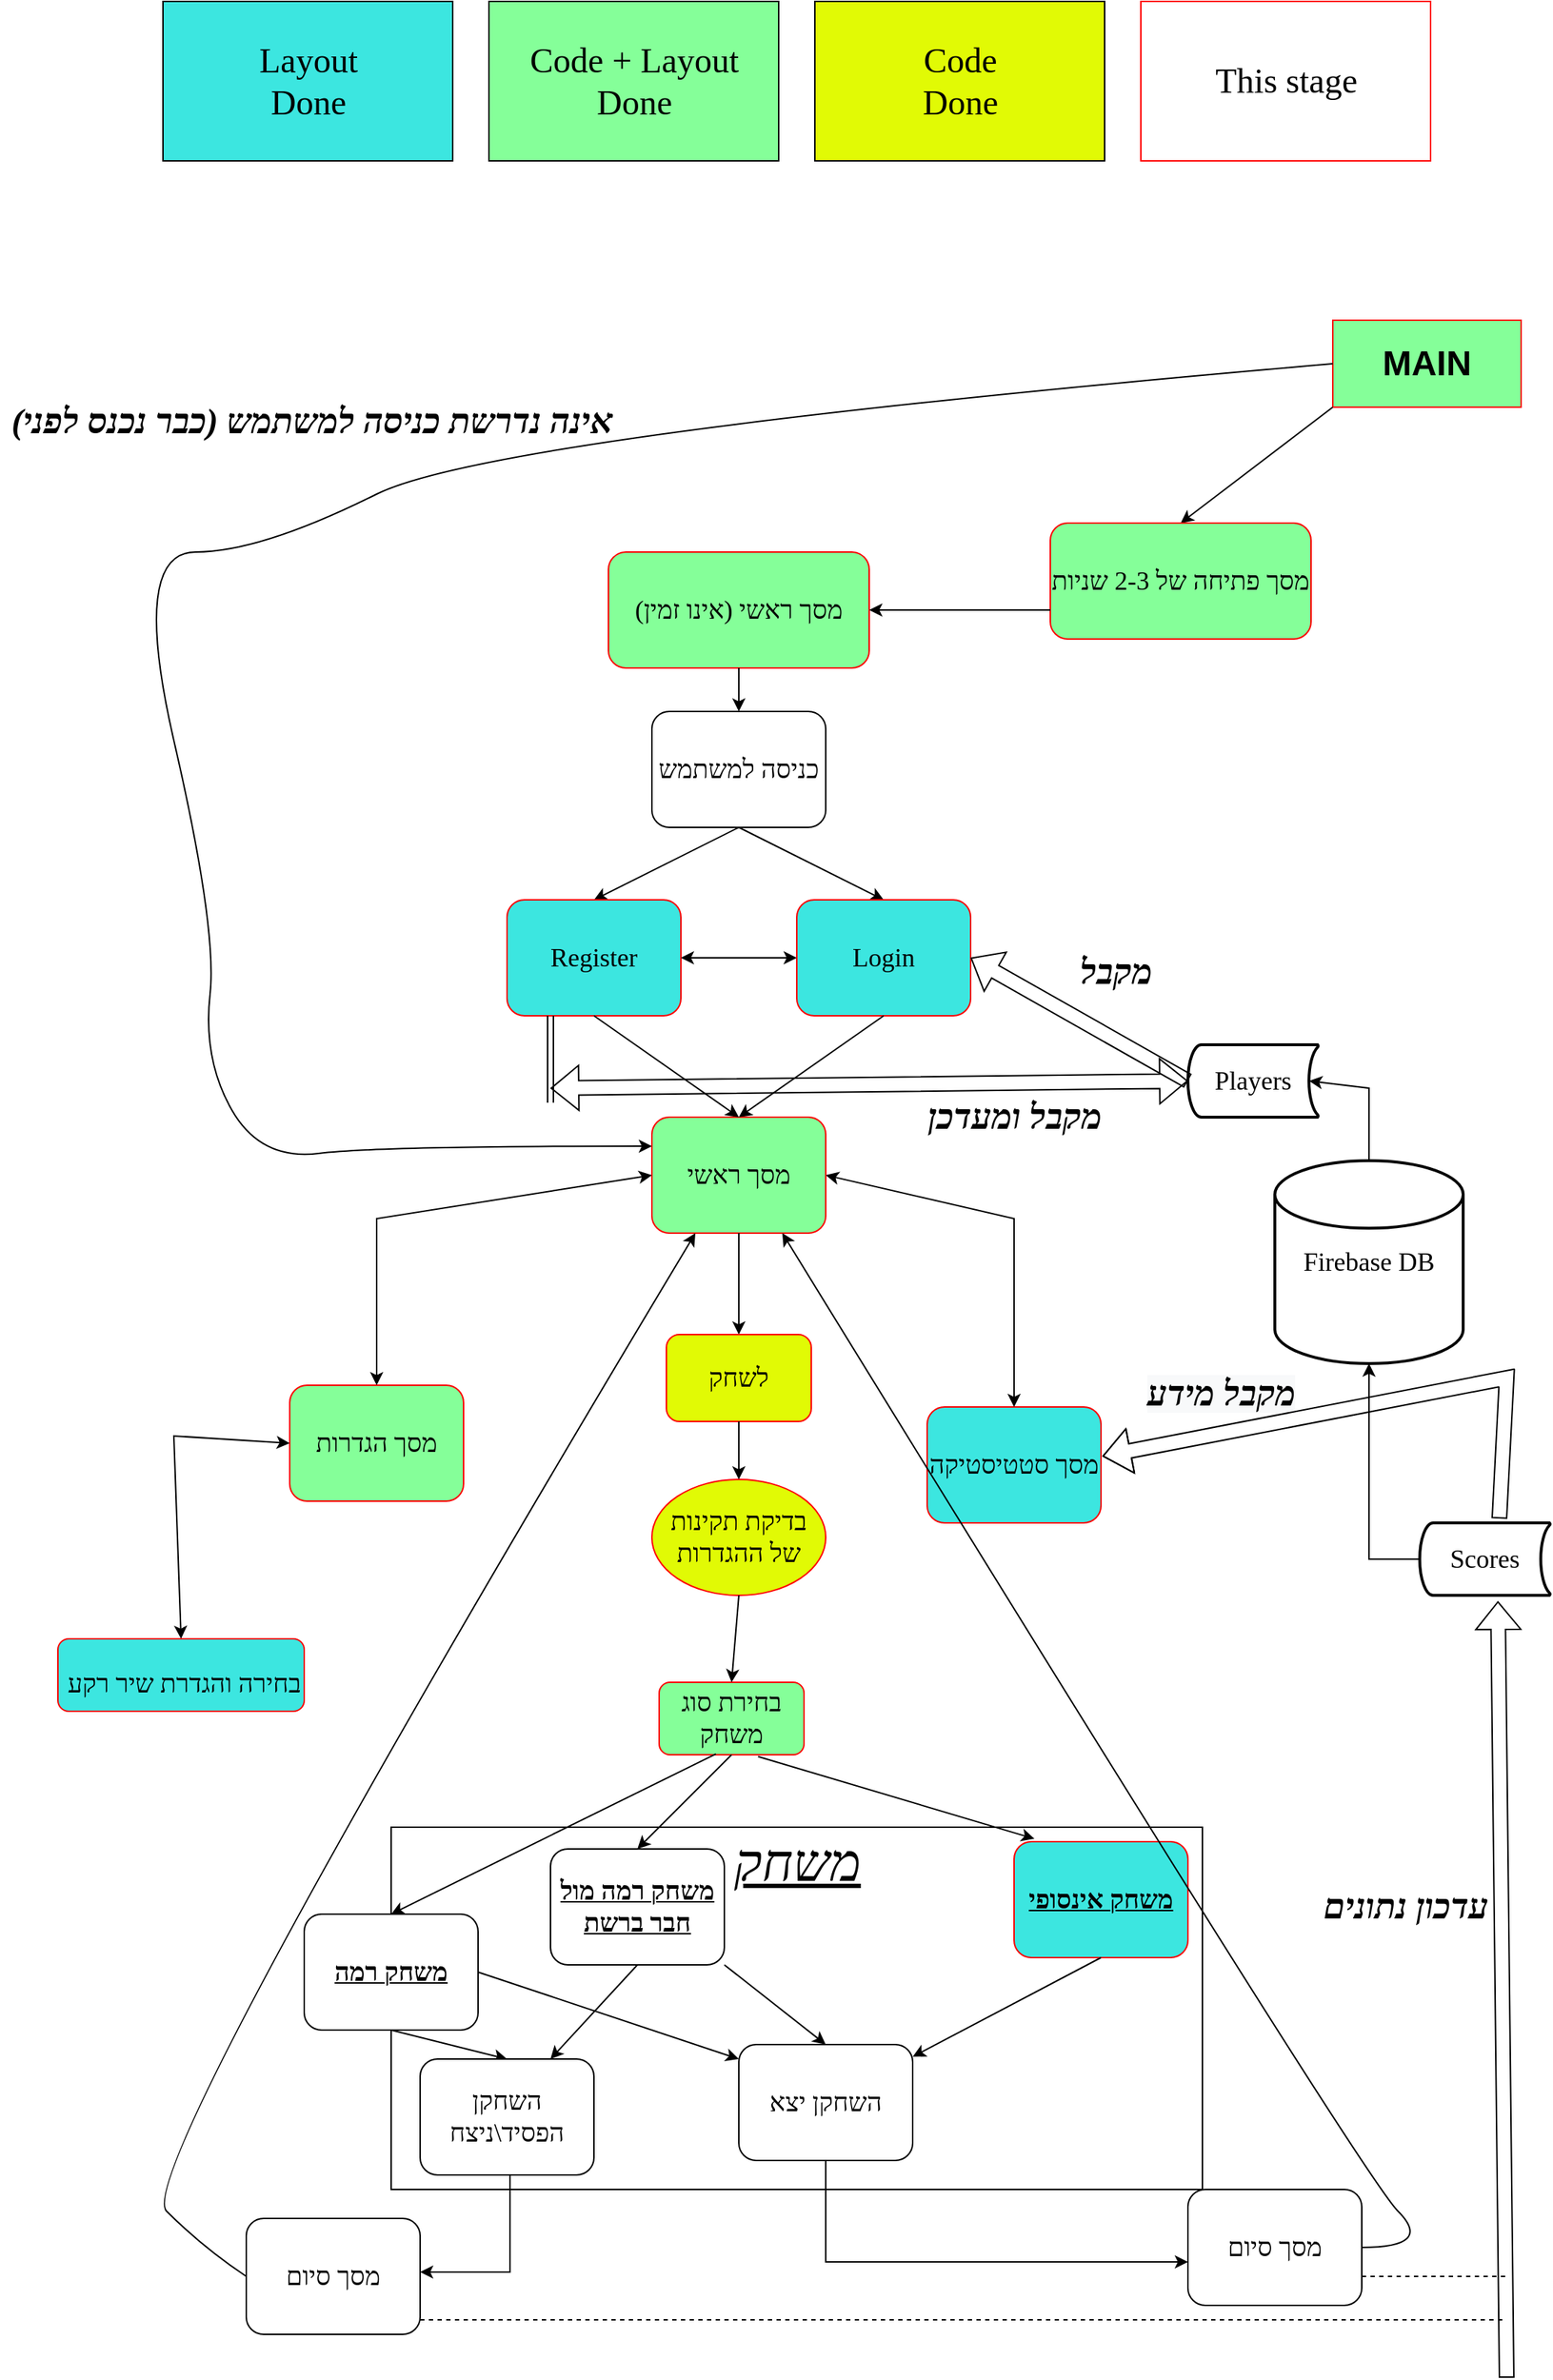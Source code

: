 <mxfile version="20.6.2" type="device" pages="6"><diagram name="S1 - Global Design" id="8ce9d11a-91a2-4d17-14d8-a56ed91bf033"><mxGraphModel dx="2374" dy="2041" grid="1" gridSize="10" guides="1" tooltips="1" connect="1" arrows="1" fold="1" page="1" pageScale="1" pageWidth="1100" pageHeight="850" background="none" math="0" shadow="0"><root><mxCell id="0"/><mxCell id="1" parent="0"/><mxCell id="HkGA_b4MDZEYEQJfqm2K-1" value="" style="rounded=0;whiteSpace=wrap;html=1;" parent="1" vertex="1"><mxGeometry x="280" y="470" width="560" height="250" as="geometry"/></mxCell><mxCell id="1zReojq_ZO1FhTJiXq8Y-1" value="&lt;font style=&quot;font-size: 18px;&quot;&gt;מסך ראשי&lt;/font&gt;" style="rounded=1;whiteSpace=wrap;html=1;shadow=0;labelBackgroundColor=none;strokeWidth=1;fontFamily=Verdana;fontSize=12;align=center;fillColor=#85FF99;strokeColor=#FF0000;" parent="1" vertex="1"><mxGeometry x="460" y="-20" width="120" height="80" as="geometry"/></mxCell><mxCell id="1zReojq_ZO1FhTJiXq8Y-8" value="" style="endArrow=classic;html=1;rounded=0;fontSize=18;" parent="1" edge="1"><mxGeometry width="50" height="50" relative="1" as="geometry"><mxPoint x="630" y="190" as="sourcePoint"/><mxPoint x="630" y="190" as="targetPoint"/></mxGeometry></mxCell><mxCell id="1zReojq_ZO1FhTJiXq8Y-11" value="" style="endArrow=classic;html=1;rounded=0;fontSize=18;entryX=0.5;entryY=0;entryDx=0;entryDy=0;" parent="1" source="1zReojq_ZO1FhTJiXq8Y-1" target="4Rfta-fxa4GvypKvY1ie-1" edge="1"><mxGeometry width="50" height="50" relative="1" as="geometry"><mxPoint x="570" y="100" as="sourcePoint"/><mxPoint x="520" y="230" as="targetPoint"/></mxGeometry></mxCell><mxCell id="1zReojq_ZO1FhTJiXq8Y-12" value="&lt;font style=&quot;font-size: 18px;&quot;&gt;מסך הגדרות&lt;/font&gt;" style="rounded=1;whiteSpace=wrap;html=1;shadow=0;labelBackgroundColor=none;strokeWidth=1;fontFamily=Verdana;fontSize=12;align=center;fillColor=#85FF99;strokeColor=#FF0000;" parent="1" vertex="1"><mxGeometry x="210" y="165" width="120" height="80" as="geometry"/></mxCell><mxCell id="1zReojq_ZO1FhTJiXq8Y-13" value="&lt;font style=&quot;font-size: 18px;&quot;&gt;בחירת סוג משחק&lt;br&gt;&lt;/font&gt;" style="rounded=1;whiteSpace=wrap;html=1;shadow=0;labelBackgroundColor=none;strokeWidth=1;fontFamily=Verdana;fontSize=12;align=center;fillColor=#85FF99;strokeColor=#FF0000;" parent="1" vertex="1"><mxGeometry x="465" y="370" width="100" height="50" as="geometry"/></mxCell><mxCell id="1zReojq_ZO1FhTJiXq8Y-14" value="&lt;font style=&quot;font-size: 18px;&quot;&gt;מסך סטטיסטיקה&lt;br&gt;&lt;/font&gt;" style="rounded=1;whiteSpace=wrap;html=1;shadow=0;labelBackgroundColor=none;strokeWidth=1;fontFamily=Verdana;fontSize=12;align=center;fillColor=#3CE6E0;strokeColor=#FF0000;" parent="1" vertex="1"><mxGeometry x="650" y="180" width="120" height="80" as="geometry"/></mxCell><mxCell id="1zReojq_ZO1FhTJiXq8Y-15" value="" style="endArrow=classic;html=1;rounded=0;fontSize=18;exitX=0.392;exitY=0.988;exitDx=0;exitDy=0;exitPerimeter=0;entryX=0.5;entryY=0;entryDx=0;entryDy=0;" parent="1" source="1zReojq_ZO1FhTJiXq8Y-13" target="1zReojq_ZO1FhTJiXq8Y-22" edge="1"><mxGeometry width="50" height="50" relative="1" as="geometry"><mxPoint x="526.112" y="310" as="sourcePoint"/><mxPoint x="360" y="500" as="targetPoint"/></mxGeometry></mxCell><mxCell id="1zReojq_ZO1FhTJiXq8Y-16" value="" style="endArrow=classic;html=1;rounded=0;fontSize=18;exitX=0.683;exitY=1.025;exitDx=0;exitDy=0;exitPerimeter=0;entryX=0.117;entryY=-0.025;entryDx=0;entryDy=0;entryPerimeter=0;" parent="1" source="1zReojq_ZO1FhTJiXq8Y-13" target="1zReojq_ZO1FhTJiXq8Y-21" edge="1"><mxGeometry width="50" height="50" relative="1" as="geometry"><mxPoint x="536.112" y="320" as="sourcePoint"/><mxPoint x="720" y="470" as="targetPoint"/></mxGeometry></mxCell><mxCell id="1zReojq_ZO1FhTJiXq8Y-19" value="&lt;font face=&quot;Verdana&quot;&gt;בדיקת תקינות של ההגדרות&lt;/font&gt;" style="ellipse;whiteSpace=wrap;html=1;fontSize=18;fillColor=#E1FA05;strokeColor=#FF0000;" parent="1" vertex="1"><mxGeometry x="460" y="230" width="120" height="80" as="geometry"/></mxCell><mxCell id="1zReojq_ZO1FhTJiXq8Y-21" value="&lt;font style=&quot;font-size: 18px;&quot;&gt;משחק אינסופי&lt;br&gt;&lt;/font&gt;" style="rounded=1;whiteSpace=wrap;html=1;shadow=0;labelBackgroundColor=none;strokeWidth=1;fontFamily=Verdana;fontSize=12;align=center;fontStyle=5;fillColor=#3CE6E0;strokeColor=#FF0000;" parent="1" vertex="1"><mxGeometry x="710" y="480" width="120" height="80" as="geometry"/></mxCell><mxCell id="1zReojq_ZO1FhTJiXq8Y-22" value="&lt;font style=&quot;font-size: 18px;&quot;&gt;משחק רמה&lt;br&gt;&lt;/font&gt;" style="rounded=1;whiteSpace=wrap;html=1;shadow=0;labelBackgroundColor=none;strokeWidth=1;fontFamily=Verdana;fontSize=12;align=center;fontStyle=5" parent="1" vertex="1"><mxGeometry x="220" y="530" width="120" height="80" as="geometry"/></mxCell><mxCell id="1zReojq_ZO1FhTJiXq8Y-23" value="" style="endArrow=classic;html=1;rounded=0;fontSize=18;exitX=0.5;exitY=1;exitDx=0;exitDy=0;" parent="1" source="1zReojq_ZO1FhTJiXq8Y-21" target="1zReojq_ZO1FhTJiXq8Y-24" edge="1"><mxGeometry width="50" height="50" relative="1" as="geometry"><mxPoint x="760" y="570" as="sourcePoint"/><mxPoint x="770" y="600" as="targetPoint"/></mxGeometry></mxCell><mxCell id="1zReojq_ZO1FhTJiXq8Y-24" value="&lt;font style=&quot;font-size: 18px;&quot;&gt;השחקן יצא&lt;br&gt;&lt;/font&gt;" style="rounded=1;whiteSpace=wrap;html=1;shadow=0;labelBackgroundColor=none;strokeWidth=1;fontFamily=Verdana;fontSize=12;align=center;" parent="1" vertex="1"><mxGeometry x="520" y="620" width="120" height="80" as="geometry"/></mxCell><mxCell id="1zReojq_ZO1FhTJiXq8Y-25" value="&lt;font style=&quot;font-size: 18px;&quot;&gt;מסך סיום&lt;br&gt;&lt;/font&gt;" style="rounded=1;whiteSpace=wrap;html=1;shadow=0;labelBackgroundColor=none;strokeWidth=1;fontFamily=Verdana;fontSize=12;align=center;" parent="1" vertex="1"><mxGeometry x="830" y="720" width="120" height="80" as="geometry"/></mxCell><mxCell id="1zReojq_ZO1FhTJiXq8Y-26" value="" style="endArrow=classic;html=1;rounded=0;fontFamily=Verdana;fontSize=18;exitX=0.5;exitY=1;exitDx=0;exitDy=0;entryX=0;entryY=0.625;entryDx=0;entryDy=0;entryPerimeter=0;" parent="1" source="1zReojq_ZO1FhTJiXq8Y-24" target="1zReojq_ZO1FhTJiXq8Y-25" edge="1"><mxGeometry width="50" height="50" relative="1" as="geometry"><mxPoint x="470" y="570" as="sourcePoint"/><mxPoint x="770" y="720" as="targetPoint"/><Array as="points"><mxPoint x="580" y="770"/></Array></mxGeometry></mxCell><mxCell id="1zReojq_ZO1FhTJiXq8Y-29" value="" style="endArrow=classic;html=1;rounded=0;fontFamily=Verdana;fontSize=18;exitX=0.5;exitY=1;exitDx=0;exitDy=0;" parent="1" source="1zReojq_ZO1FhTJiXq8Y-22" edge="1"><mxGeometry width="50" height="50" relative="1" as="geometry"><mxPoint x="470" y="570" as="sourcePoint"/><mxPoint x="360" y="630" as="targetPoint"/></mxGeometry></mxCell><mxCell id="1zReojq_ZO1FhTJiXq8Y-30" value="&lt;font style=&quot;font-size: 18px;&quot;&gt;השחקן הפסיד\ניצח&lt;br&gt;&lt;/font&gt;" style="rounded=1;whiteSpace=wrap;html=1;shadow=0;labelBackgroundColor=none;strokeWidth=1;fontFamily=Verdana;fontSize=12;align=center;" parent="1" vertex="1"><mxGeometry x="300" y="630" width="120" height="80" as="geometry"/></mxCell><mxCell id="1zReojq_ZO1FhTJiXq8Y-31" value="" style="endArrow=classic;html=1;rounded=0;fontFamily=Verdana;fontSize=18;exitX=0.5;exitY=1;exitDx=0;exitDy=0;" parent="1" edge="1"><mxGeometry width="50" height="50" relative="1" as="geometry"><mxPoint x="362.04" y="710" as="sourcePoint"/><mxPoint x="300" y="777" as="targetPoint"/><Array as="points"><mxPoint x="362.04" y="777"/></Array></mxGeometry></mxCell><mxCell id="1zReojq_ZO1FhTJiXq8Y-32" value="&lt;font style=&quot;font-size: 18px;&quot;&gt;מסך סיום&lt;br&gt;&lt;/font&gt;" style="rounded=1;whiteSpace=wrap;html=1;shadow=0;labelBackgroundColor=none;strokeWidth=1;fontFamily=Verdana;fontSize=12;align=center;" parent="1" vertex="1"><mxGeometry x="180" y="740" width="120" height="80" as="geometry"/></mxCell><mxCell id="1zReojq_ZO1FhTJiXq8Y-38" value="" style="curved=1;endArrow=classic;html=1;rounded=0;fontFamily=Verdana;fontSize=18;entryX=0.75;entryY=1;entryDx=0;entryDy=0;" parent="1" target="1zReojq_ZO1FhTJiXq8Y-1" edge="1"><mxGeometry width="50" height="50" relative="1" as="geometry"><mxPoint x="950" y="760" as="sourcePoint"/><mxPoint x="930" y="50" as="targetPoint"/><Array as="points"><mxPoint x="1000" y="760"/><mxPoint x="950" y="710"/></Array></mxGeometry></mxCell><mxCell id="1zReojq_ZO1FhTJiXq8Y-39" value="" style="curved=1;endArrow=classic;html=1;rounded=0;fontFamily=Verdana;fontSize=18;exitX=0;exitY=0.5;exitDx=0;exitDy=0;entryX=0.25;entryY=1;entryDx=0;entryDy=0;" parent="1" source="1zReojq_ZO1FhTJiXq8Y-32" target="1zReojq_ZO1FhTJiXq8Y-1" edge="1"><mxGeometry width="50" height="50" relative="1" as="geometry"><mxPoint x="100" y="760" as="sourcePoint"/><mxPoint x="150" y="710" as="targetPoint"/><Array as="points"><mxPoint x="150" y="760"/><mxPoint x="100" y="710"/></Array></mxGeometry></mxCell><mxCell id="1zReojq_ZO1FhTJiXq8Y-41" value="" style="endArrow=classic;startArrow=classic;html=1;rounded=0;fontFamily=Verdana;fontSize=18;entryX=0;entryY=0.5;entryDx=0;entryDy=0;exitX=0.5;exitY=0;exitDx=0;exitDy=0;" parent="1" source="1zReojq_ZO1FhTJiXq8Y-12" target="1zReojq_ZO1FhTJiXq8Y-1" edge="1"><mxGeometry width="50" height="50" relative="1" as="geometry"><mxPoint x="370" y="180" as="sourcePoint"/><mxPoint x="420" y="130" as="targetPoint"/><Array as="points"><mxPoint x="270" y="50"/></Array></mxGeometry></mxCell><mxCell id="1zReojq_ZO1FhTJiXq8Y-42" value="" style="endArrow=classic;startArrow=classic;html=1;rounded=0;fontFamily=Verdana;fontSize=18;entryX=1;entryY=0.5;entryDx=0;entryDy=0;exitX=0.5;exitY=0;exitDx=0;exitDy=0;" parent="1" source="1zReojq_ZO1FhTJiXq8Y-14" target="1zReojq_ZO1FhTJiXq8Y-1" edge="1"><mxGeometry width="50" height="50" relative="1" as="geometry"><mxPoint x="700" y="150" as="sourcePoint"/><mxPoint x="780" y="60" as="targetPoint"/><Array as="points"><mxPoint x="710" y="50"/></Array></mxGeometry></mxCell><mxCell id="HkGA_b4MDZEYEQJfqm2K-2" value="&lt;font face=&quot;Verdana&quot; style=&quot;font-size: 36px;&quot;&gt;&lt;u&gt;&lt;i&gt;משחק&lt;/i&gt;&lt;/u&gt;&lt;/font&gt;" style="text;html=1;resizable=0;autosize=1;align=center;verticalAlign=middle;points=[];fillColor=none;strokeColor=none;rounded=0;" parent="1" vertex="1"><mxGeometry x="515" y="480" width="90" height="30" as="geometry"/></mxCell><mxCell id="HkGA_b4MDZEYEQJfqm2K-4" value="" style="endArrow=classic;startArrow=classic;html=1;rounded=0;fontFamily=Verdana;fontSize=36;entryX=0;entryY=0.5;entryDx=0;entryDy=0;exitX=0.5;exitY=0;exitDx=0;exitDy=0;" parent="1" source="HkGA_b4MDZEYEQJfqm2K-5" target="1zReojq_ZO1FhTJiXq8Y-12" edge="1"><mxGeometry width="50" height="50" relative="1" as="geometry"><mxPoint x="110" y="380" as="sourcePoint"/><mxPoint x="280" y="570" as="targetPoint"/><Array as="points"><mxPoint x="130" y="200"/></Array></mxGeometry></mxCell><mxCell id="HkGA_b4MDZEYEQJfqm2K-5" value="&lt;font style=&quot;font-size: 18px;&quot;&gt;&amp;nbsp;בחירה והגדרת שיר רקע&lt;/font&gt;" style="rounded=1;whiteSpace=wrap;html=1;fontFamily=Verdana;fontSize=36;align=center;fillColor=#3CE6E0;strokeColor=#FF0000;" parent="1" vertex="1"><mxGeometry x="50" y="340" width="170" height="50" as="geometry"/></mxCell><mxCell id="HkGA_b4MDZEYEQJfqm2K-6" value="" style="endArrow=classic;html=1;rounded=0;fontFamily=Verdana;fontSize=18;exitX=1;exitY=0.5;exitDx=0;exitDy=0;entryX=0;entryY=0.125;entryDx=0;entryDy=0;entryPerimeter=0;" parent="1" source="1zReojq_ZO1FhTJiXq8Y-22" target="1zReojq_ZO1FhTJiXq8Y-24" edge="1"><mxGeometry width="50" height="50" relative="1" as="geometry"><mxPoint x="460" y="550" as="sourcePoint"/><mxPoint x="460" y="610" as="targetPoint"/></mxGeometry></mxCell><mxCell id="HkGA_b4MDZEYEQJfqm2K-7" value="Firebase DB" style="strokeWidth=2;html=1;shape=mxgraph.flowchart.database;whiteSpace=wrap;fontFamily=Verdana;fontSize=18;" parent="1" vertex="1"><mxGeometry x="890" y="10" width="130" height="140" as="geometry"/></mxCell><mxCell id="HkGA_b4MDZEYEQJfqm2K-9" value="Players" style="strokeWidth=2;html=1;shape=mxgraph.flowchart.stored_data;whiteSpace=wrap;fontFamily=Verdana;fontSize=18;" parent="1" vertex="1"><mxGeometry x="830" y="-70" width="90" height="50" as="geometry"/></mxCell><mxCell id="HkGA_b4MDZEYEQJfqm2K-12" value="Scores" style="strokeWidth=2;html=1;shape=mxgraph.flowchart.stored_data;whiteSpace=wrap;fontFamily=Verdana;fontSize=18;" parent="1" vertex="1"><mxGeometry x="990" y="260" width="90" height="50" as="geometry"/></mxCell><mxCell id="HkGA_b4MDZEYEQJfqm2K-14" value="" style="shape=flexArrow;endArrow=classic;html=1;rounded=0;fontFamily=Verdana;fontSize=18;entryX=0.6;entryY=1.08;entryDx=0;entryDy=0;entryPerimeter=0;" parent="1" target="HkGA_b4MDZEYEQJfqm2K-12" edge="1"><mxGeometry width="50" height="50" relative="1" as="geometry"><mxPoint x="1050" y="850" as="sourcePoint"/><mxPoint x="980" y="680" as="targetPoint"/></mxGeometry></mxCell><mxCell id="HkGA_b4MDZEYEQJfqm2K-19" value="" style="endArrow=classic;html=1;rounded=0;fontFamily=Verdana;fontSize=18;exitX=0.5;exitY=1;exitDx=0;exitDy=0;entryX=0.5;entryY=0;entryDx=0;entryDy=0;" parent="1" source="1zReojq_ZO1FhTJiXq8Y-19" target="1zReojq_ZO1FhTJiXq8Y-13" edge="1"><mxGeometry width="50" height="50" relative="1" as="geometry"><mxPoint x="640" y="400" as="sourcePoint"/><mxPoint x="460" y="330" as="targetPoint"/></mxGeometry></mxCell><mxCell id="HkGA_b4MDZEYEQJfqm2K-26" value="&lt;font style=&quot;font-size: 24px;&quot;&gt;&lt;i&gt;&lt;b&gt;עדכון נתונים&lt;/b&gt;&lt;/i&gt;&lt;/font&gt;" style="text;html=1;resizable=0;autosize=1;align=center;verticalAlign=middle;points=[];fillColor=none;strokeColor=none;rounded=0;fontFamily=Verdana;fontSize=18;" parent="1" vertex="1"><mxGeometry x="915" y="505" width="130" height="40" as="geometry"/></mxCell><mxCell id="HkGA_b4MDZEYEQJfqm2K-27" value="&lt;font style=&quot;&quot;&gt;&lt;i style=&quot;&quot;&gt;&lt;font style=&quot;font-size: 24px;&quot;&gt;&lt;b style=&quot;&quot;&gt;מקבל&lt;/b&gt;&lt;/font&gt;&lt;br&gt;&lt;/i&gt;&lt;/font&gt;" style="text;html=1;resizable=0;autosize=1;align=center;verticalAlign=middle;points=[];fillColor=none;strokeColor=none;rounded=0;fontFamily=Verdana;fontSize=18;" parent="1" vertex="1"><mxGeometry x="745" y="-140" width="70" height="40" as="geometry"/></mxCell><mxCell id="HkGA_b4MDZEYEQJfqm2K-30" value="&lt;i style=&quot;color: rgb(0, 0, 0); font-family: Verdana; font-size: 24px; font-variant-ligatures: normal; font-variant-caps: normal; letter-spacing: normal; orphans: 2; text-align: center; text-indent: 0px; text-transform: none; widows: 2; word-spacing: 0px; -webkit-text-stroke-width: 0px; background-color: rgb(248, 249, 250); text-decoration-thickness: initial; text-decoration-style: initial; text-decoration-color: initial;&quot;&gt;&lt;b&gt;מקבל מידע&lt;/b&gt;&lt;/i&gt;" style="text;whiteSpace=wrap;html=1;fontSize=24;fontFamily=Verdana;" parent="1" vertex="1"><mxGeometry x="800" y="150" width="110" height="40" as="geometry"/></mxCell><mxCell id="HkGA_b4MDZEYEQJfqm2K-31" value="" style="shape=flexArrow;endArrow=classic;html=1;rounded=0;fontFamily=Verdana;fontSize=24;entryX=1.008;entryY=0.425;entryDx=0;entryDy=0;entryPerimeter=0;exitX=0.611;exitY=-0.06;exitDx=0;exitDy=0;exitPerimeter=0;" parent="1" source="HkGA_b4MDZEYEQJfqm2K-12" target="1zReojq_ZO1FhTJiXq8Y-14" edge="1"><mxGeometry width="50" height="50" relative="1" as="geometry"><mxPoint x="1050" y="210" as="sourcePoint"/><mxPoint x="730" y="400" as="targetPoint"/><Array as="points"><mxPoint x="1050" y="160"/></Array></mxGeometry></mxCell><mxCell id="HkGA_b4MDZEYEQJfqm2K-35" value="" style="endArrow=none;dashed=1;html=1;rounded=0;fontFamily=Verdana;fontSize=18;exitX=1;exitY=0.75;exitDx=0;exitDy=0;" parent="1" source="1zReojq_ZO1FhTJiXq8Y-25" edge="1"><mxGeometry width="50" height="50" relative="1" as="geometry"><mxPoint x="950" y="830" as="sourcePoint"/><mxPoint x="1050" y="780" as="targetPoint"/></mxGeometry></mxCell><mxCell id="HkGA_b4MDZEYEQJfqm2K-36" value="" style="endArrow=none;dashed=1;html=1;rounded=0;fontFamily=Verdana;fontSize=18;exitX=1;exitY=0.75;exitDx=0;exitDy=0;" parent="1" edge="1"><mxGeometry width="50" height="50" relative="1" as="geometry"><mxPoint x="300" y="810" as="sourcePoint"/><mxPoint x="1050" y="810" as="targetPoint"/></mxGeometry></mxCell><mxCell id="4Rfta-fxa4GvypKvY1ie-1" value="&lt;font style=&quot;font-size: 18px;&quot;&gt;לשחק&lt;br&gt;&lt;/font&gt;" style="rounded=1;whiteSpace=wrap;html=1;shadow=0;labelBackgroundColor=none;strokeWidth=1;fontFamily=Verdana;fontSize=12;align=center;fillColor=#E1FA05;strokeColor=#FF0000;" parent="1" vertex="1"><mxGeometry x="470" y="130" width="100" height="60" as="geometry"/></mxCell><mxCell id="4Rfta-fxa4GvypKvY1ie-2" value="" style="endArrow=classic;html=1;rounded=0;fontSize=18;entryX=0.5;entryY=0;entryDx=0;entryDy=0;exitX=0.5;exitY=1;exitDx=0;exitDy=0;" parent="1" source="4Rfta-fxa4GvypKvY1ie-1" target="1zReojq_ZO1FhTJiXq8Y-19" edge="1"><mxGeometry width="50" height="50" relative="1" as="geometry"><mxPoint x="520" y="100" as="sourcePoint"/><mxPoint x="520" y="140" as="targetPoint"/></mxGeometry></mxCell><mxCell id="Nmait767YP3u4jq-gFRa-1" value="&lt;font style=&quot;font-size: 18px;&quot;&gt;כניסה למשתמש&lt;/font&gt;" style="rounded=1;whiteSpace=wrap;html=1;shadow=0;labelBackgroundColor=none;strokeWidth=1;fontFamily=Verdana;fontSize=12;align=center;fillColor=#FFFFFF;strokeColor=#000000;" parent="1" vertex="1"><mxGeometry x="460" y="-300" width="120" height="80" as="geometry"/></mxCell><mxCell id="Nmait767YP3u4jq-gFRa-2" value="&lt;span style=&quot;font-size: 18px;&quot;&gt;מסך ראשי (אינו זמין)&lt;/span&gt;" style="rounded=1;whiteSpace=wrap;html=1;shadow=0;labelBackgroundColor=none;strokeWidth=1;fontFamily=Verdana;fontSize=12;align=center;fillColor=#85FF99;strokeColor=#FF0000;" parent="1" vertex="1"><mxGeometry x="430" y="-410" width="180" height="80" as="geometry"/></mxCell><mxCell id="Nmait767YP3u4jq-gFRa-3" value="" style="endArrow=classic;html=1;rounded=0;fontSize=18;entryX=0.5;entryY=0;entryDx=0;entryDy=0;exitX=0.5;exitY=1;exitDx=0;exitDy=0;" parent="1" source="Nmait767YP3u4jq-gFRa-2" target="Nmait767YP3u4jq-gFRa-1" edge="1"><mxGeometry width="50" height="50" relative="1" as="geometry"><mxPoint x="510" y="30" as="sourcePoint"/><mxPoint x="510" y="70" as="targetPoint"/></mxGeometry></mxCell><mxCell id="Nmait767YP3u4jq-gFRa-4" value="" style="endArrow=classic;html=1;rounded=0;exitX=0.5;exitY=1;exitDx=0;exitDy=0;entryX=0.5;entryY=0;entryDx=0;entryDy=0;" parent="1" source="Nmait767YP3u4jq-gFRa-1" target="Nmait767YP3u4jq-gFRa-7" edge="1"><mxGeometry width="50" height="50" relative="1" as="geometry"><mxPoint x="570" y="-180" as="sourcePoint"/><mxPoint x="550" y="-180" as="targetPoint"/></mxGeometry></mxCell><mxCell id="Nmait767YP3u4jq-gFRa-5" value="" style="endArrow=classic;html=1;rounded=0;exitX=0.5;exitY=1;exitDx=0;exitDy=0;entryX=0.5;entryY=0;entryDx=0;entryDy=0;" parent="1" source="Nmait767YP3u4jq-gFRa-1" target="Nmait767YP3u4jq-gFRa-6" edge="1"><mxGeometry width="50" height="50" relative="1" as="geometry"><mxPoint x="530" y="-210" as="sourcePoint"/><mxPoint x="480" y="-170" as="targetPoint"/></mxGeometry></mxCell><mxCell id="Nmait767YP3u4jq-gFRa-6" value="&lt;font style=&quot;font-size: 18px;&quot;&gt;Register&lt;/font&gt;" style="rounded=1;whiteSpace=wrap;html=1;shadow=0;labelBackgroundColor=none;strokeWidth=1;fontFamily=Verdana;fontSize=12;align=center;fillColor=#3CE6E0;strokeColor=#FF0000;" parent="1" vertex="1"><mxGeometry x="360" y="-170" width="120" height="80" as="geometry"/></mxCell><mxCell id="Nmait767YP3u4jq-gFRa-7" value="&lt;font style=&quot;font-size: 18px;&quot;&gt;Login&lt;/font&gt;" style="rounded=1;whiteSpace=wrap;html=1;shadow=0;labelBackgroundColor=none;strokeWidth=1;fontFamily=Verdana;fontSize=12;align=center;fillColor=#3CE6E0;strokeColor=#FF0000;" parent="1" vertex="1"><mxGeometry x="560" y="-170" width="120" height="80" as="geometry"/></mxCell><mxCell id="Nmait767YP3u4jq-gFRa-8" value="" style="endArrow=classic;startArrow=classic;html=1;rounded=0;exitX=1;exitY=0.5;exitDx=0;exitDy=0;entryX=0;entryY=0.5;entryDx=0;entryDy=0;" parent="1" source="Nmait767YP3u4jq-gFRa-6" target="Nmait767YP3u4jq-gFRa-7" edge="1"><mxGeometry width="50" height="50" relative="1" as="geometry"><mxPoint x="510" y="-110" as="sourcePoint"/><mxPoint x="560" y="-160" as="targetPoint"/></mxGeometry></mxCell><mxCell id="Nmait767YP3u4jq-gFRa-9" value="" style="endArrow=classic;html=1;rounded=0;exitX=0.5;exitY=1;exitDx=0;exitDy=0;entryX=0.5;entryY=0;entryDx=0;entryDy=0;" parent="1" source="Nmait767YP3u4jq-gFRa-6" target="1zReojq_ZO1FhTJiXq8Y-1" edge="1"><mxGeometry width="50" height="50" relative="1" as="geometry"><mxPoint x="530" y="-210" as="sourcePoint"/><mxPoint x="430" y="-160" as="targetPoint"/></mxGeometry></mxCell><mxCell id="Nmait767YP3u4jq-gFRa-10" value="" style="endArrow=classic;html=1;rounded=0;exitX=0.5;exitY=1;exitDx=0;exitDy=0;entryX=0.5;entryY=0;entryDx=0;entryDy=0;" parent="1" source="Nmait767YP3u4jq-gFRa-7" target="1zReojq_ZO1FhTJiXq8Y-1" edge="1"><mxGeometry width="50" height="50" relative="1" as="geometry"><mxPoint x="430" y="-80" as="sourcePoint"/><mxPoint x="530" y="-10" as="targetPoint"/></mxGeometry></mxCell><mxCell id="Nmait767YP3u4jq-gFRa-12" style="edgeStyle=orthogonalEdgeStyle;rounded=0;orthogonalLoop=1;jettySize=auto;html=1;exitX=0;exitY=0.5;exitDx=0;exitDy=0;exitPerimeter=0;entryX=0.5;entryY=1;entryDx=0;entryDy=0;entryPerimeter=0;" parent="1" source="HkGA_b4MDZEYEQJfqm2K-12" target="HkGA_b4MDZEYEQJfqm2K-7" edge="1"><mxGeometry relative="1" as="geometry"><mxPoint x="960" y="230" as="sourcePoint"/></mxGeometry></mxCell><mxCell id="Nmait767YP3u4jq-gFRa-15" value="" style="shape=flexArrow;endArrow=classic;html=1;rounded=0;exitX=0;exitY=0.5;exitDx=0;exitDy=0;exitPerimeter=0;entryX=1;entryY=0.5;entryDx=0;entryDy=0;" parent="1" source="HkGA_b4MDZEYEQJfqm2K-9" target="Nmait767YP3u4jq-gFRa-7" edge="1"><mxGeometry width="50" height="50" relative="1" as="geometry"><mxPoint x="520" y="100" as="sourcePoint"/><mxPoint x="570" y="50" as="targetPoint"/></mxGeometry></mxCell><mxCell id="Nmait767YP3u4jq-gFRa-19" value="" style="endArrow=classic;html=1;rounded=0;exitX=0.5;exitY=0;exitDx=0;exitDy=0;exitPerimeter=0;entryX=0.93;entryY=0.5;entryDx=0;entryDy=0;entryPerimeter=0;" parent="1" source="HkGA_b4MDZEYEQJfqm2K-7" target="HkGA_b4MDZEYEQJfqm2K-9" edge="1"><mxGeometry width="50" height="50" relative="1" as="geometry"><mxPoint x="510" y="-60" as="sourcePoint"/><mxPoint x="950" y="-100" as="targetPoint"/><Array as="points"><mxPoint x="955" y="-40"/></Array></mxGeometry></mxCell><mxCell id="Nmait767YP3u4jq-gFRa-20" value="" style="shape=flexArrow;endArrow=classic;startArrow=classic;html=1;rounded=0;exitX=0;exitY=0.5;exitDx=0;exitDy=0;exitPerimeter=0;" parent="1" source="HkGA_b4MDZEYEQJfqm2K-9" edge="1"><mxGeometry width="100" height="100" relative="1" as="geometry"><mxPoint x="280" y="30" as="sourcePoint"/><mxPoint x="390" y="-40" as="targetPoint"/></mxGeometry></mxCell><mxCell id="Nmait767YP3u4jq-gFRa-22" value="&lt;font style=&quot;&quot;&gt;&lt;i style=&quot;&quot;&gt;&lt;font style=&quot;font-size: 24px;&quot;&gt;&lt;b style=&quot;&quot;&gt;מקבל ומעדכן&lt;/b&gt;&lt;/font&gt;&lt;br&gt;&lt;/i&gt;&lt;/font&gt;" style="text;html=1;resizable=0;autosize=1;align=center;verticalAlign=middle;points=[];fillColor=none;strokeColor=none;rounded=0;fontFamily=Verdana;fontSize=18;" parent="1" vertex="1"><mxGeometry x="640" y="-40" width="140" height="40" as="geometry"/></mxCell><mxCell id="Nmait767YP3u4jq-gFRa-24" value="" style="shape=link;html=1;rounded=0;entryX=0.25;entryY=1;entryDx=0;entryDy=0;" parent="1" target="Nmait767YP3u4jq-gFRa-6" edge="1"><mxGeometry width="100" relative="1" as="geometry"><mxPoint x="390" y="-30" as="sourcePoint"/><mxPoint x="390" y="-60" as="targetPoint"/></mxGeometry></mxCell><mxCell id="Nmait767YP3u4jq-gFRa-28" value="&lt;b&gt;&lt;font style=&quot;font-size: 24px;&quot;&gt;MAIN&lt;/font&gt;&lt;/b&gt;" style="rounded=0;whiteSpace=wrap;html=1;fillColor=#85FF99;strokeColor=#FF0000;" parent="1" vertex="1"><mxGeometry x="930" y="-570" width="130" height="60" as="geometry"/></mxCell><mxCell id="Nmait767YP3u4jq-gFRa-30" value="" style="curved=1;endArrow=classic;html=1;rounded=0;fontSize=24;exitX=0;exitY=0.5;exitDx=0;exitDy=0;entryX=0;entryY=0.25;entryDx=0;entryDy=0;" parent="1" source="Nmait767YP3u4jq-gFRa-28" target="1zReojq_ZO1FhTJiXq8Y-1" edge="1"><mxGeometry width="50" height="50" relative="1" as="geometry"><mxPoint x="300" y="-550" as="sourcePoint"/><mxPoint x="320" as="targetPoint"/><Array as="points"><mxPoint x="350" y="-490"/><mxPoint x="190" y="-410"/><mxPoint x="100" y="-410"/><mxPoint x="160" y="-150"/><mxPoint x="150" y="-60"/><mxPoint x="190" y="10"/><mxPoint x="270"/></Array></mxGeometry></mxCell><mxCell id="Nmait767YP3u4jq-gFRa-31" value="&lt;font style=&quot;&quot;&gt;&lt;i style=&quot;&quot;&gt;&lt;b&gt;&lt;font style=&quot;font-size: 24px;&quot;&gt;אינה נדרשת כניסה למשתמש (כבר נכנס לפני)&lt;/font&gt;&lt;/b&gt;&lt;br&gt;&lt;/i&gt;&lt;/font&gt;" style="text;html=1;resizable=0;autosize=1;align=center;verticalAlign=middle;points=[];fillColor=none;strokeColor=none;rounded=0;fontFamily=Verdana;fontSize=18;" parent="1" vertex="1"><mxGeometry x="10" y="-520" width="430" height="40" as="geometry"/></mxCell><mxCell id="Nmait767YP3u4jq-gFRa-32" value="" style="endArrow=classic;html=1;rounded=0;fontSize=24;exitX=0;exitY=1;exitDx=0;exitDy=0;entryX=0.5;entryY=0;entryDx=0;entryDy=0;" parent="1" source="Nmait767YP3u4jq-gFRa-28" target="ARHyrc5C9A-E6M2hFBxu-8" edge="1"><mxGeometry width="50" height="50" relative="1" as="geometry"><mxPoint x="470" y="-440" as="sourcePoint"/><mxPoint x="520" y="-490" as="targetPoint"/></mxGeometry></mxCell><mxCell id="ARHyrc5C9A-E6M2hFBxu-4" value="&lt;font style=&quot;font-size: 18px;&quot;&gt;משחק רמה מול חבר ברשת&lt;br&gt;&lt;/font&gt;" style="rounded=1;whiteSpace=wrap;html=1;shadow=0;labelBackgroundColor=none;strokeWidth=1;fontFamily=Verdana;fontSize=12;align=center;fontStyle=5" parent="1" vertex="1"><mxGeometry x="390" y="485" width="120" height="80" as="geometry"/></mxCell><mxCell id="ARHyrc5C9A-E6M2hFBxu-5" value="" style="endArrow=classic;html=1;rounded=0;fontSize=18;exitX=0.5;exitY=1;exitDx=0;exitDy=0;entryX=0.5;entryY=0;entryDx=0;entryDy=0;" parent="1" source="1zReojq_ZO1FhTJiXq8Y-13" target="ARHyrc5C9A-E6M2hFBxu-4" edge="1"><mxGeometry width="50" height="50" relative="1" as="geometry"><mxPoint x="519.2" y="459.4" as="sourcePoint"/><mxPoint x="290" y="530" as="targetPoint"/></mxGeometry></mxCell><mxCell id="ARHyrc5C9A-E6M2hFBxu-6" value="" style="endArrow=classic;html=1;rounded=0;fontFamily=Verdana;fontSize=18;exitX=1;exitY=1;exitDx=0;exitDy=0;entryX=0.5;entryY=0;entryDx=0;entryDy=0;" parent="1" source="ARHyrc5C9A-E6M2hFBxu-4" target="1zReojq_ZO1FhTJiXq8Y-24" edge="1"><mxGeometry width="50" height="50" relative="1" as="geometry"><mxPoint x="350" y="580" as="sourcePoint"/><mxPoint x="530" y="640" as="targetPoint"/></mxGeometry></mxCell><mxCell id="ARHyrc5C9A-E6M2hFBxu-7" value="" style="endArrow=classic;html=1;rounded=0;fontFamily=Verdana;fontSize=18;exitX=0.5;exitY=1;exitDx=0;exitDy=0;entryX=0.75;entryY=0;entryDx=0;entryDy=0;" parent="1" source="ARHyrc5C9A-E6M2hFBxu-4" target="1zReojq_ZO1FhTJiXq8Y-30" edge="1"><mxGeometry width="50" height="50" relative="1" as="geometry"><mxPoint x="350" y="580" as="sourcePoint"/><mxPoint x="530" y="640" as="targetPoint"/></mxGeometry></mxCell><mxCell id="ARHyrc5C9A-E6M2hFBxu-8" value="&lt;span style=&quot;font-size: 18px;&quot;&gt;מסך פתיחה של 2-3 שניות&lt;/span&gt;" style="rounded=1;whiteSpace=wrap;html=1;shadow=0;labelBackgroundColor=none;strokeWidth=1;fontFamily=Verdana;fontSize=12;align=center;fillColor=#85FF99;strokeColor=#FF0000;" parent="1" vertex="1"><mxGeometry x="735" y="-430" width="180" height="80" as="geometry"/></mxCell><mxCell id="ARHyrc5C9A-E6M2hFBxu-9" value="" style="endArrow=classic;html=1;rounded=0;fontSize=24;exitX=0;exitY=0.75;exitDx=0;exitDy=0;entryX=1;entryY=0.5;entryDx=0;entryDy=0;" parent="1" source="ARHyrc5C9A-E6M2hFBxu-8" target="Nmait767YP3u4jq-gFRa-2" edge="1"><mxGeometry width="50" height="50" relative="1" as="geometry"><mxPoint x="890" y="-510" as="sourcePoint"/><mxPoint x="770" y="-480" as="targetPoint"/></mxGeometry></mxCell><mxCell id="P6vL0uJZ1lOUjNkvndYI-1" value="&lt;font style=&quot;font-size: 24px;&quot;&gt;Layout&lt;br&gt;Done&lt;br&gt;&lt;/font&gt;" style="rounded=0;whiteSpace=wrap;html=1;shadow=0;labelBackgroundColor=none;strokeColor=default;strokeWidth=1;fontFamily=Verdana;fontSize=12;fontColor=default;fillColor=#3CE6E0;" vertex="1" parent="1"><mxGeometry x="122.5" y="-790" width="200" height="110" as="geometry"/></mxCell><mxCell id="P6vL0uJZ1lOUjNkvndYI-2" value="&lt;font style=&quot;font-size: 24px;&quot;&gt;Code&lt;br&gt;Done&lt;br&gt;&lt;/font&gt;" style="rounded=0;whiteSpace=wrap;html=1;shadow=0;labelBackgroundColor=none;strokeColor=default;strokeWidth=1;fontFamily=Verdana;fontSize=12;fontColor=default;fillColor=#E1FA05;" vertex="1" parent="1"><mxGeometry x="572.5" y="-790" width="200" height="110" as="geometry"/></mxCell><mxCell id="P6vL0uJZ1lOUjNkvndYI-3" value="&lt;font style=&quot;font-size: 24px;&quot;&gt;Code + Layout&lt;br&gt;Done&lt;br&gt;&lt;/font&gt;" style="rounded=0;whiteSpace=wrap;html=1;shadow=0;labelBackgroundColor=none;strokeColor=default;strokeWidth=1;fontFamily=Verdana;fontSize=12;fontColor=default;fillColor=#85FF99;" vertex="1" parent="1"><mxGeometry x="347.5" y="-790" width="200" height="110" as="geometry"/></mxCell><mxCell id="iXheHsubz1v5R7PLlY3K-1" value="&lt;font style=&quot;font-size: 24px;&quot;&gt;This stage&lt;br&gt;&lt;/font&gt;" style="rounded=0;whiteSpace=wrap;html=1;shadow=0;labelBackgroundColor=none;strokeColor=#FF0000;strokeWidth=1;fontFamily=Verdana;fontSize=12;fontColor=default;fillColor=#FFFFFF;" vertex="1" parent="1"><mxGeometry x="797.5" y="-790" width="200" height="110" as="geometry"/></mxCell></root></mxGraphModel></diagram><diagram name="S2- The Game" id="kk2RAUqPLMIMMY7m7b-b"><mxGraphModel dx="2557" dy="2133" grid="1" gridSize="10" guides="1" tooltips="1" connect="1" arrows="1" fold="1" page="1" pageScale="1" pageWidth="1100" pageHeight="850" background="none" math="0" shadow="0"><root><mxCell id="BwCXsXU_1yJqPGftR3Rl-0"/><mxCell id="BwCXsXU_1yJqPGftR3Rl-1" parent="BwCXsXU_1yJqPGftR3Rl-0"/><mxCell id="BwCXsXU_1yJqPGftR3Rl-2" value="" style="rounded=0;whiteSpace=wrap;html=1;" vertex="1" parent="BwCXsXU_1yJqPGftR3Rl-1"><mxGeometry x="280" y="470" width="560" height="250" as="geometry"/></mxCell><mxCell id="BwCXsXU_1yJqPGftR3Rl-3" value="&lt;font style=&quot;font-size: 18px;&quot;&gt;מסך ראשי&lt;/font&gt;" style="rounded=1;whiteSpace=wrap;html=1;shadow=0;labelBackgroundColor=none;strokeWidth=1;fontFamily=Verdana;fontSize=12;align=center;fillColor=#85FF99;" vertex="1" parent="BwCXsXU_1yJqPGftR3Rl-1"><mxGeometry x="460" y="-20" width="120" height="80" as="geometry"/></mxCell><mxCell id="BwCXsXU_1yJqPGftR3Rl-4" value="" style="endArrow=classic;html=1;rounded=0;fontSize=18;" edge="1" parent="BwCXsXU_1yJqPGftR3Rl-1"><mxGeometry width="50" height="50" relative="1" as="geometry"><mxPoint x="630" y="190" as="sourcePoint"/><mxPoint x="630" y="190" as="targetPoint"/></mxGeometry></mxCell><mxCell id="BwCXsXU_1yJqPGftR3Rl-5" value="" style="endArrow=classic;html=1;rounded=0;fontSize=18;entryX=0.5;entryY=0;entryDx=0;entryDy=0;" edge="1" parent="BwCXsXU_1yJqPGftR3Rl-1" source="BwCXsXU_1yJqPGftR3Rl-3" target="BwCXsXU_1yJqPGftR3Rl-41"><mxGeometry width="50" height="50" relative="1" as="geometry"><mxPoint x="570" y="100" as="sourcePoint"/><mxPoint x="520" y="230" as="targetPoint"/></mxGeometry></mxCell><mxCell id="BwCXsXU_1yJqPGftR3Rl-6" value="&lt;font style=&quot;font-size: 18px;&quot;&gt;מסך הגדרות&lt;/font&gt;" style="rounded=1;whiteSpace=wrap;html=1;shadow=0;labelBackgroundColor=none;strokeWidth=1;fontFamily=Verdana;fontSize=12;align=center;fillColor=#85FF99;" vertex="1" parent="BwCXsXU_1yJqPGftR3Rl-1"><mxGeometry x="210" y="165" width="120" height="80" as="geometry"/></mxCell><mxCell id="BwCXsXU_1yJqPGftR3Rl-7" value="&lt;font style=&quot;font-size: 18px;&quot;&gt;בחירת סוג משחק&lt;br&gt;&lt;/font&gt;" style="rounded=1;whiteSpace=wrap;html=1;shadow=0;labelBackgroundColor=none;strokeWidth=1;fontFamily=Verdana;fontSize=12;align=center;fillColor=#85FF99;" vertex="1" parent="BwCXsXU_1yJqPGftR3Rl-1"><mxGeometry x="465" y="370" width="100" height="50" as="geometry"/></mxCell><mxCell id="BwCXsXU_1yJqPGftR3Rl-8" value="&lt;font style=&quot;font-size: 18px;&quot;&gt;מסך סטטיסטיקה&lt;br&gt;&lt;/font&gt;" style="rounded=1;whiteSpace=wrap;html=1;shadow=0;labelBackgroundColor=none;strokeWidth=1;fontFamily=Verdana;fontSize=12;align=center;fillColor=#3CE6E0;" vertex="1" parent="BwCXsXU_1yJqPGftR3Rl-1"><mxGeometry x="650" y="180" width="120" height="80" as="geometry"/></mxCell><mxCell id="BwCXsXU_1yJqPGftR3Rl-9" value="" style="endArrow=classic;html=1;rounded=0;fontSize=18;exitX=0.392;exitY=0.988;exitDx=0;exitDy=0;exitPerimeter=0;entryX=0.5;entryY=0;entryDx=0;entryDy=0;" edge="1" parent="BwCXsXU_1yJqPGftR3Rl-1" source="BwCXsXU_1yJqPGftR3Rl-7" target="BwCXsXU_1yJqPGftR3Rl-13"><mxGeometry width="50" height="50" relative="1" as="geometry"><mxPoint x="526.112" y="310" as="sourcePoint"/><mxPoint x="360" y="500" as="targetPoint"/></mxGeometry></mxCell><mxCell id="BwCXsXU_1yJqPGftR3Rl-10" value="" style="endArrow=classic;html=1;rounded=0;fontSize=18;exitX=0.683;exitY=1.025;exitDx=0;exitDy=0;exitPerimeter=0;entryX=0.117;entryY=-0.025;entryDx=0;entryDy=0;entryPerimeter=0;" edge="1" parent="BwCXsXU_1yJqPGftR3Rl-1" source="BwCXsXU_1yJqPGftR3Rl-7" target="BwCXsXU_1yJqPGftR3Rl-12"><mxGeometry width="50" height="50" relative="1" as="geometry"><mxPoint x="536.112" y="320" as="sourcePoint"/><mxPoint x="720" y="470" as="targetPoint"/></mxGeometry></mxCell><mxCell id="BwCXsXU_1yJqPGftR3Rl-11" value="&lt;font face=&quot;Verdana&quot;&gt;בדיקת תקינות של ההגדרות&lt;/font&gt;" style="ellipse;whiteSpace=wrap;html=1;fontSize=18;fillColor=#E1FA05;" vertex="1" parent="BwCXsXU_1yJqPGftR3Rl-1"><mxGeometry x="460" y="230" width="120" height="80" as="geometry"/></mxCell><mxCell id="BwCXsXU_1yJqPGftR3Rl-12" value="&lt;font style=&quot;font-size: 18px;&quot;&gt;משחק אינסופי&lt;br&gt;&lt;/font&gt;" style="rounded=1;whiteSpace=wrap;html=1;shadow=0;labelBackgroundColor=none;strokeWidth=1;fontFamily=Verdana;fontSize=12;align=center;fontStyle=5;fillColor=#85FF99;strokeColor=#FF0000;" vertex="1" parent="BwCXsXU_1yJqPGftR3Rl-1"><mxGeometry x="710" y="480" width="120" height="80" as="geometry"/></mxCell><mxCell id="BwCXsXU_1yJqPGftR3Rl-13" value="&lt;font style=&quot;font-size: 18px;&quot;&gt;משחק רמה&lt;br&gt;&lt;/font&gt;" style="rounded=1;whiteSpace=wrap;html=1;shadow=0;labelBackgroundColor=none;strokeWidth=1;fontFamily=Verdana;fontSize=12;align=center;fontStyle=5" vertex="1" parent="BwCXsXU_1yJqPGftR3Rl-1"><mxGeometry x="220" y="530" width="120" height="80" as="geometry"/></mxCell><mxCell id="BwCXsXU_1yJqPGftR3Rl-14" value="" style="endArrow=classic;html=1;rounded=0;fontSize=18;exitX=0.5;exitY=1;exitDx=0;exitDy=0;" edge="1" parent="BwCXsXU_1yJqPGftR3Rl-1" source="BwCXsXU_1yJqPGftR3Rl-12" target="BwCXsXU_1yJqPGftR3Rl-15"><mxGeometry width="50" height="50" relative="1" as="geometry"><mxPoint x="760" y="570" as="sourcePoint"/><mxPoint x="770" y="600" as="targetPoint"/></mxGeometry></mxCell><mxCell id="BwCXsXU_1yJqPGftR3Rl-15" value="&lt;font style=&quot;font-size: 18px;&quot;&gt;השחקן יצא&lt;br&gt;&lt;/font&gt;" style="rounded=1;whiteSpace=wrap;html=1;shadow=0;labelBackgroundColor=none;strokeWidth=1;fontFamily=Verdana;fontSize=12;align=center;fillColor=#85FF99;strokeColor=#FF0000;" vertex="1" parent="BwCXsXU_1yJqPGftR3Rl-1"><mxGeometry x="520" y="620" width="120" height="80" as="geometry"/></mxCell><mxCell id="BwCXsXU_1yJqPGftR3Rl-16" value="&lt;font style=&quot;font-size: 18px;&quot;&gt;מסך סיום&lt;br&gt;&lt;/font&gt;" style="rounded=1;whiteSpace=wrap;html=1;shadow=0;labelBackgroundColor=none;strokeWidth=1;fontFamily=Verdana;fontSize=12;align=center;fillColor=#85FF99;strokeColor=#FF0000;" vertex="1" parent="BwCXsXU_1yJqPGftR3Rl-1"><mxGeometry x="830" y="720" width="120" height="80" as="geometry"/></mxCell><mxCell id="BwCXsXU_1yJqPGftR3Rl-17" value="" style="endArrow=classic;html=1;rounded=0;fontFamily=Verdana;fontSize=18;exitX=0.5;exitY=1;exitDx=0;exitDy=0;entryX=0;entryY=0.625;entryDx=0;entryDy=0;entryPerimeter=0;" edge="1" parent="BwCXsXU_1yJqPGftR3Rl-1" source="BwCXsXU_1yJqPGftR3Rl-15" target="BwCXsXU_1yJqPGftR3Rl-16"><mxGeometry width="50" height="50" relative="1" as="geometry"><mxPoint x="470" y="570" as="sourcePoint"/><mxPoint x="770" y="720" as="targetPoint"/><Array as="points"><mxPoint x="580" y="770"/></Array></mxGeometry></mxCell><mxCell id="BwCXsXU_1yJqPGftR3Rl-18" value="" style="endArrow=classic;html=1;rounded=0;fontFamily=Verdana;fontSize=18;exitX=0.5;exitY=1;exitDx=0;exitDy=0;" edge="1" parent="BwCXsXU_1yJqPGftR3Rl-1" source="BwCXsXU_1yJqPGftR3Rl-13"><mxGeometry width="50" height="50" relative="1" as="geometry"><mxPoint x="470" y="570" as="sourcePoint"/><mxPoint x="360" y="630" as="targetPoint"/></mxGeometry></mxCell><mxCell id="BwCXsXU_1yJqPGftR3Rl-19" value="&lt;font style=&quot;font-size: 18px;&quot;&gt;השחקן הפסיד\ניצח&lt;br&gt;&lt;/font&gt;" style="rounded=1;whiteSpace=wrap;html=1;shadow=0;labelBackgroundColor=none;strokeWidth=1;fontFamily=Verdana;fontSize=12;align=center;" vertex="1" parent="BwCXsXU_1yJqPGftR3Rl-1"><mxGeometry x="300" y="630" width="120" height="80" as="geometry"/></mxCell><mxCell id="BwCXsXU_1yJqPGftR3Rl-20" value="" style="endArrow=classic;html=1;rounded=0;fontFamily=Verdana;fontSize=18;exitX=0.5;exitY=1;exitDx=0;exitDy=0;" edge="1" parent="BwCXsXU_1yJqPGftR3Rl-1"><mxGeometry width="50" height="50" relative="1" as="geometry"><mxPoint x="362.04" y="710" as="sourcePoint"/><mxPoint x="300" y="777" as="targetPoint"/><Array as="points"><mxPoint x="362.04" y="777"/></Array></mxGeometry></mxCell><mxCell id="BwCXsXU_1yJqPGftR3Rl-21" value="&lt;font style=&quot;font-size: 18px;&quot;&gt;מסך סיום&lt;br&gt;&lt;/font&gt;" style="rounded=1;whiteSpace=wrap;html=1;shadow=0;labelBackgroundColor=none;strokeWidth=1;fontFamily=Verdana;fontSize=12;align=center;" vertex="1" parent="BwCXsXU_1yJqPGftR3Rl-1"><mxGeometry x="180" y="740" width="120" height="80" as="geometry"/></mxCell><mxCell id="BwCXsXU_1yJqPGftR3Rl-22" value="" style="curved=1;endArrow=classic;html=1;rounded=0;fontFamily=Verdana;fontSize=18;entryX=0.75;entryY=1;entryDx=0;entryDy=0;" edge="1" parent="BwCXsXU_1yJqPGftR3Rl-1" target="BwCXsXU_1yJqPGftR3Rl-3"><mxGeometry width="50" height="50" relative="1" as="geometry"><mxPoint x="950" y="760" as="sourcePoint"/><mxPoint x="930" y="50" as="targetPoint"/><Array as="points"><mxPoint x="1000" y="760"/><mxPoint x="950" y="710"/></Array></mxGeometry></mxCell><mxCell id="BwCXsXU_1yJqPGftR3Rl-23" value="" style="curved=1;endArrow=classic;html=1;rounded=0;fontFamily=Verdana;fontSize=18;exitX=0;exitY=0.5;exitDx=0;exitDy=0;entryX=0.25;entryY=1;entryDx=0;entryDy=0;" edge="1" parent="BwCXsXU_1yJqPGftR3Rl-1" source="BwCXsXU_1yJqPGftR3Rl-21" target="BwCXsXU_1yJqPGftR3Rl-3"><mxGeometry width="50" height="50" relative="1" as="geometry"><mxPoint x="100" y="760" as="sourcePoint"/><mxPoint x="150" y="710" as="targetPoint"/><Array as="points"><mxPoint x="150" y="760"/><mxPoint x="100" y="710"/></Array></mxGeometry></mxCell><mxCell id="BwCXsXU_1yJqPGftR3Rl-24" value="" style="endArrow=classic;startArrow=classic;html=1;rounded=0;fontFamily=Verdana;fontSize=18;entryX=0;entryY=0.5;entryDx=0;entryDy=0;exitX=0.5;exitY=0;exitDx=0;exitDy=0;" edge="1" parent="BwCXsXU_1yJqPGftR3Rl-1" source="BwCXsXU_1yJqPGftR3Rl-6" target="BwCXsXU_1yJqPGftR3Rl-3"><mxGeometry width="50" height="50" relative="1" as="geometry"><mxPoint x="370" y="180" as="sourcePoint"/><mxPoint x="420" y="130" as="targetPoint"/><Array as="points"><mxPoint x="270" y="50"/></Array></mxGeometry></mxCell><mxCell id="BwCXsXU_1yJqPGftR3Rl-25" value="" style="endArrow=classic;startArrow=classic;html=1;rounded=0;fontFamily=Verdana;fontSize=18;entryX=1;entryY=0.5;entryDx=0;entryDy=0;exitX=0.5;exitY=0;exitDx=0;exitDy=0;" edge="1" parent="BwCXsXU_1yJqPGftR3Rl-1" source="BwCXsXU_1yJqPGftR3Rl-8" target="BwCXsXU_1yJqPGftR3Rl-3"><mxGeometry width="50" height="50" relative="1" as="geometry"><mxPoint x="700" y="150" as="sourcePoint"/><mxPoint x="780" y="60" as="targetPoint"/><Array as="points"><mxPoint x="710" y="50"/></Array></mxGeometry></mxCell><mxCell id="BwCXsXU_1yJqPGftR3Rl-26" value="&lt;font face=&quot;Verdana&quot; style=&quot;font-size: 36px;&quot;&gt;&lt;u&gt;&lt;i&gt;משחק&lt;/i&gt;&lt;/u&gt;&lt;/font&gt;" style="text;html=1;resizable=0;autosize=1;align=center;verticalAlign=middle;points=[];fillColor=none;strokeColor=none;rounded=0;" vertex="1" parent="BwCXsXU_1yJqPGftR3Rl-1"><mxGeometry x="515" y="480" width="90" height="30" as="geometry"/></mxCell><mxCell id="BwCXsXU_1yJqPGftR3Rl-27" value="" style="endArrow=classic;startArrow=classic;html=1;rounded=0;fontFamily=Verdana;fontSize=36;entryX=0;entryY=0.5;entryDx=0;entryDy=0;exitX=0.5;exitY=0;exitDx=0;exitDy=0;" edge="1" parent="BwCXsXU_1yJqPGftR3Rl-1" source="BwCXsXU_1yJqPGftR3Rl-28" target="BwCXsXU_1yJqPGftR3Rl-6"><mxGeometry width="50" height="50" relative="1" as="geometry"><mxPoint x="110" y="380" as="sourcePoint"/><mxPoint x="280" y="570" as="targetPoint"/><Array as="points"><mxPoint x="130" y="200"/></Array></mxGeometry></mxCell><mxCell id="BwCXsXU_1yJqPGftR3Rl-28" value="&lt;font style=&quot;font-size: 18px;&quot;&gt;&amp;nbsp;בחירה והגדרת שיר רקע&lt;/font&gt;" style="rounded=1;whiteSpace=wrap;html=1;fontFamily=Verdana;fontSize=36;align=center;fillColor=#85FF99;shadow=0;strokeColor=#FF0000;" vertex="1" parent="BwCXsXU_1yJqPGftR3Rl-1"><mxGeometry x="50" y="340" width="170" height="50" as="geometry"/></mxCell><mxCell id="BwCXsXU_1yJqPGftR3Rl-29" value="" style="endArrow=classic;html=1;rounded=0;fontFamily=Verdana;fontSize=18;exitX=1;exitY=0.5;exitDx=0;exitDy=0;entryX=0;entryY=0.125;entryDx=0;entryDy=0;entryPerimeter=0;" edge="1" parent="BwCXsXU_1yJqPGftR3Rl-1" source="BwCXsXU_1yJqPGftR3Rl-13" target="BwCXsXU_1yJqPGftR3Rl-15"><mxGeometry width="50" height="50" relative="1" as="geometry"><mxPoint x="460" y="550" as="sourcePoint"/><mxPoint x="460" y="610" as="targetPoint"/></mxGeometry></mxCell><mxCell id="BwCXsXU_1yJqPGftR3Rl-30" value="Firebase DB" style="strokeWidth=2;html=1;shape=mxgraph.flowchart.database;whiteSpace=wrap;fontFamily=Verdana;fontSize=18;" vertex="1" parent="BwCXsXU_1yJqPGftR3Rl-1"><mxGeometry x="890" y="10" width="130" height="140" as="geometry"/></mxCell><mxCell id="BwCXsXU_1yJqPGftR3Rl-31" value="Players" style="strokeWidth=2;html=1;shape=mxgraph.flowchart.stored_data;whiteSpace=wrap;fontFamily=Verdana;fontSize=18;" vertex="1" parent="BwCXsXU_1yJqPGftR3Rl-1"><mxGeometry x="830" y="-70" width="90" height="50" as="geometry"/></mxCell><mxCell id="BwCXsXU_1yJqPGftR3Rl-32" value="Scores" style="strokeWidth=2;html=1;shape=mxgraph.flowchart.stored_data;whiteSpace=wrap;fontFamily=Verdana;fontSize=18;" vertex="1" parent="BwCXsXU_1yJqPGftR3Rl-1"><mxGeometry x="990" y="260" width="90" height="50" as="geometry"/></mxCell><mxCell id="BwCXsXU_1yJqPGftR3Rl-33" value="" style="shape=flexArrow;endArrow=classic;html=1;rounded=0;fontFamily=Verdana;fontSize=18;entryX=0.6;entryY=1.08;entryDx=0;entryDy=0;entryPerimeter=0;" edge="1" parent="BwCXsXU_1yJqPGftR3Rl-1" target="BwCXsXU_1yJqPGftR3Rl-32"><mxGeometry width="50" height="50" relative="1" as="geometry"><mxPoint x="1050" y="850" as="sourcePoint"/><mxPoint x="980" y="680" as="targetPoint"/></mxGeometry></mxCell><mxCell id="BwCXsXU_1yJqPGftR3Rl-34" value="" style="endArrow=classic;html=1;rounded=0;fontFamily=Verdana;fontSize=18;exitX=0.5;exitY=1;exitDx=0;exitDy=0;entryX=0.5;entryY=0;entryDx=0;entryDy=0;" edge="1" parent="BwCXsXU_1yJqPGftR3Rl-1" source="BwCXsXU_1yJqPGftR3Rl-11" target="BwCXsXU_1yJqPGftR3Rl-7"><mxGeometry width="50" height="50" relative="1" as="geometry"><mxPoint x="640" y="400" as="sourcePoint"/><mxPoint x="460" y="330" as="targetPoint"/></mxGeometry></mxCell><mxCell id="BwCXsXU_1yJqPGftR3Rl-35" value="&lt;font style=&quot;font-size: 24px;&quot;&gt;&lt;i&gt;&lt;b&gt;עדכון נתונים&lt;/b&gt;&lt;/i&gt;&lt;/font&gt;" style="text;html=1;resizable=0;autosize=1;align=center;verticalAlign=middle;points=[];fillColor=none;strokeColor=none;rounded=0;fontFamily=Verdana;fontSize=18;" vertex="1" parent="BwCXsXU_1yJqPGftR3Rl-1"><mxGeometry x="915" y="505" width="130" height="40" as="geometry"/></mxCell><mxCell id="BwCXsXU_1yJqPGftR3Rl-36" value="&lt;font style=&quot;&quot;&gt;&lt;i style=&quot;&quot;&gt;&lt;font style=&quot;font-size: 24px;&quot;&gt;&lt;b style=&quot;&quot;&gt;מקבל&lt;/b&gt;&lt;/font&gt;&lt;br&gt;&lt;/i&gt;&lt;/font&gt;" style="text;html=1;resizable=0;autosize=1;align=center;verticalAlign=middle;points=[];fillColor=none;strokeColor=none;rounded=0;fontFamily=Verdana;fontSize=18;" vertex="1" parent="BwCXsXU_1yJqPGftR3Rl-1"><mxGeometry x="745" y="-140" width="70" height="40" as="geometry"/></mxCell><mxCell id="BwCXsXU_1yJqPGftR3Rl-37" value="&lt;i style=&quot;color: rgb(0, 0, 0); font-family: Verdana; font-size: 24px; font-variant-ligatures: normal; font-variant-caps: normal; letter-spacing: normal; orphans: 2; text-align: center; text-indent: 0px; text-transform: none; widows: 2; word-spacing: 0px; -webkit-text-stroke-width: 0px; background-color: rgb(248, 249, 250); text-decoration-thickness: initial; text-decoration-style: initial; text-decoration-color: initial;&quot;&gt;&lt;b&gt;מקבל מידע&lt;/b&gt;&lt;/i&gt;" style="text;whiteSpace=wrap;html=1;fontSize=24;fontFamily=Verdana;" vertex="1" parent="BwCXsXU_1yJqPGftR3Rl-1"><mxGeometry x="800" y="150" width="110" height="40" as="geometry"/></mxCell><mxCell id="BwCXsXU_1yJqPGftR3Rl-38" value="" style="shape=flexArrow;endArrow=classic;html=1;rounded=0;fontFamily=Verdana;fontSize=24;entryX=1.008;entryY=0.425;entryDx=0;entryDy=0;entryPerimeter=0;exitX=0.611;exitY=-0.06;exitDx=0;exitDy=0;exitPerimeter=0;" edge="1" parent="BwCXsXU_1yJqPGftR3Rl-1" source="BwCXsXU_1yJqPGftR3Rl-32" target="BwCXsXU_1yJqPGftR3Rl-8"><mxGeometry width="50" height="50" relative="1" as="geometry"><mxPoint x="1050" y="210" as="sourcePoint"/><mxPoint x="730" y="400" as="targetPoint"/><Array as="points"><mxPoint x="1050" y="160"/></Array></mxGeometry></mxCell><mxCell id="BwCXsXU_1yJqPGftR3Rl-39" value="" style="endArrow=none;dashed=1;html=1;rounded=0;fontFamily=Verdana;fontSize=18;exitX=1;exitY=0.75;exitDx=0;exitDy=0;" edge="1" parent="BwCXsXU_1yJqPGftR3Rl-1" source="BwCXsXU_1yJqPGftR3Rl-16"><mxGeometry width="50" height="50" relative="1" as="geometry"><mxPoint x="950" y="830" as="sourcePoint"/><mxPoint x="1050" y="780" as="targetPoint"/></mxGeometry></mxCell><mxCell id="BwCXsXU_1yJqPGftR3Rl-40" value="" style="endArrow=none;dashed=1;html=1;rounded=0;fontFamily=Verdana;fontSize=18;exitX=1;exitY=0.75;exitDx=0;exitDy=0;" edge="1" parent="BwCXsXU_1yJqPGftR3Rl-1"><mxGeometry width="50" height="50" relative="1" as="geometry"><mxPoint x="300" y="810" as="sourcePoint"/><mxPoint x="1050" y="810" as="targetPoint"/></mxGeometry></mxCell><mxCell id="BwCXsXU_1yJqPGftR3Rl-41" value="&lt;font style=&quot;font-size: 18px;&quot;&gt;לשחק&lt;br&gt;&lt;/font&gt;" style="rounded=1;whiteSpace=wrap;html=1;shadow=0;labelBackgroundColor=none;strokeWidth=1;fontFamily=Verdana;fontSize=12;align=center;fillColor=#E1FA05;" vertex="1" parent="BwCXsXU_1yJqPGftR3Rl-1"><mxGeometry x="470" y="130" width="100" height="60" as="geometry"/></mxCell><mxCell id="BwCXsXU_1yJqPGftR3Rl-42" value="" style="endArrow=classic;html=1;rounded=0;fontSize=18;entryX=0.5;entryY=0;entryDx=0;entryDy=0;exitX=0.5;exitY=1;exitDx=0;exitDy=0;" edge="1" parent="BwCXsXU_1yJqPGftR3Rl-1" source="BwCXsXU_1yJqPGftR3Rl-41" target="BwCXsXU_1yJqPGftR3Rl-11"><mxGeometry width="50" height="50" relative="1" as="geometry"><mxPoint x="520" y="100" as="sourcePoint"/><mxPoint x="520" y="140" as="targetPoint"/></mxGeometry></mxCell><mxCell id="BwCXsXU_1yJqPGftR3Rl-44" value="&lt;span style=&quot;font-size: 18px;&quot;&gt;מסך ראשי (אינו זמין)&lt;/span&gt;" style="rounded=1;whiteSpace=wrap;html=1;shadow=0;labelBackgroundColor=none;strokeWidth=1;fontFamily=Verdana;fontSize=12;align=center;fillColor=#85FF99;" vertex="1" parent="BwCXsXU_1yJqPGftR3Rl-1"><mxGeometry x="430" y="-410" width="180" height="80" as="geometry"/></mxCell><mxCell id="BwCXsXU_1yJqPGftR3Rl-45" value="" style="endArrow=classic;html=1;rounded=0;fontSize=18;entryX=0.5;entryY=0;entryDx=0;entryDy=0;exitX=0.5;exitY=1;exitDx=0;exitDy=0;" edge="1" parent="BwCXsXU_1yJqPGftR3Rl-1" source="BwCXsXU_1yJqPGftR3Rl-44"><mxGeometry width="50" height="50" relative="1" as="geometry"><mxPoint x="510" y="30" as="sourcePoint"/><mxPoint x="520" y="-300" as="targetPoint"/></mxGeometry></mxCell><mxCell id="BwCXsXU_1yJqPGftR3Rl-46" value="" style="endArrow=classic;html=1;rounded=0;exitX=0.5;exitY=1;exitDx=0;exitDy=0;entryX=0.5;entryY=0;entryDx=0;entryDy=0;" edge="1" parent="BwCXsXU_1yJqPGftR3Rl-1" target="BwCXsXU_1yJqPGftR3Rl-49"><mxGeometry width="50" height="50" relative="1" as="geometry"><mxPoint x="520" y="-220" as="sourcePoint"/><mxPoint x="550" y="-180" as="targetPoint"/></mxGeometry></mxCell><mxCell id="BwCXsXU_1yJqPGftR3Rl-47" value="" style="endArrow=classic;html=1;rounded=0;exitX=0.5;exitY=1;exitDx=0;exitDy=0;entryX=0.5;entryY=0;entryDx=0;entryDy=0;" edge="1" parent="BwCXsXU_1yJqPGftR3Rl-1" target="BwCXsXU_1yJqPGftR3Rl-48"><mxGeometry width="50" height="50" relative="1" as="geometry"><mxPoint x="520" y="-220" as="sourcePoint"/><mxPoint x="480" y="-170" as="targetPoint"/></mxGeometry></mxCell><mxCell id="BwCXsXU_1yJqPGftR3Rl-48" value="&lt;font style=&quot;font-size: 18px;&quot;&gt;Register&lt;/font&gt;" style="rounded=1;whiteSpace=wrap;html=1;shadow=0;labelBackgroundColor=none;strokeWidth=1;fontFamily=Verdana;fontSize=12;align=center;fillColor=#3CE6E0;" vertex="1" parent="BwCXsXU_1yJqPGftR3Rl-1"><mxGeometry x="360" y="-170" width="120" height="80" as="geometry"/></mxCell><mxCell id="BwCXsXU_1yJqPGftR3Rl-49" value="&lt;font style=&quot;font-size: 18px;&quot;&gt;Login&lt;/font&gt;" style="rounded=1;whiteSpace=wrap;html=1;shadow=0;labelBackgroundColor=none;strokeWidth=1;fontFamily=Verdana;fontSize=12;align=center;fillColor=#3CE6E0;" vertex="1" parent="BwCXsXU_1yJqPGftR3Rl-1"><mxGeometry x="560" y="-170" width="120" height="80" as="geometry"/></mxCell><mxCell id="BwCXsXU_1yJqPGftR3Rl-50" value="" style="endArrow=classic;startArrow=classic;html=1;rounded=0;exitX=1;exitY=0.5;exitDx=0;exitDy=0;entryX=0;entryY=0.5;entryDx=0;entryDy=0;" edge="1" parent="BwCXsXU_1yJqPGftR3Rl-1" source="BwCXsXU_1yJqPGftR3Rl-48" target="BwCXsXU_1yJqPGftR3Rl-49"><mxGeometry width="50" height="50" relative="1" as="geometry"><mxPoint x="510" y="-110" as="sourcePoint"/><mxPoint x="560" y="-160" as="targetPoint"/></mxGeometry></mxCell><mxCell id="BwCXsXU_1yJqPGftR3Rl-51" value="" style="endArrow=classic;html=1;rounded=0;exitX=0.5;exitY=1;exitDx=0;exitDy=0;entryX=0.5;entryY=0;entryDx=0;entryDy=0;" edge="1" parent="BwCXsXU_1yJqPGftR3Rl-1" source="BwCXsXU_1yJqPGftR3Rl-48" target="BwCXsXU_1yJqPGftR3Rl-3"><mxGeometry width="50" height="50" relative="1" as="geometry"><mxPoint x="530" y="-210" as="sourcePoint"/><mxPoint x="430" y="-160" as="targetPoint"/></mxGeometry></mxCell><mxCell id="BwCXsXU_1yJqPGftR3Rl-52" value="" style="endArrow=classic;html=1;rounded=0;exitX=0.5;exitY=1;exitDx=0;exitDy=0;entryX=0.5;entryY=0;entryDx=0;entryDy=0;" edge="1" parent="BwCXsXU_1yJqPGftR3Rl-1" source="BwCXsXU_1yJqPGftR3Rl-49" target="BwCXsXU_1yJqPGftR3Rl-3"><mxGeometry width="50" height="50" relative="1" as="geometry"><mxPoint x="430" y="-80" as="sourcePoint"/><mxPoint x="530" y="-10" as="targetPoint"/></mxGeometry></mxCell><mxCell id="BwCXsXU_1yJqPGftR3Rl-53" style="edgeStyle=orthogonalEdgeStyle;rounded=0;orthogonalLoop=1;jettySize=auto;html=1;exitX=0;exitY=0.5;exitDx=0;exitDy=0;exitPerimeter=0;entryX=0.5;entryY=1;entryDx=0;entryDy=0;entryPerimeter=0;" edge="1" parent="BwCXsXU_1yJqPGftR3Rl-1" source="BwCXsXU_1yJqPGftR3Rl-32" target="BwCXsXU_1yJqPGftR3Rl-30"><mxGeometry relative="1" as="geometry"><mxPoint x="960" y="230" as="sourcePoint"/></mxGeometry></mxCell><mxCell id="BwCXsXU_1yJqPGftR3Rl-54" value="" style="shape=flexArrow;endArrow=classic;html=1;rounded=0;exitX=0;exitY=0.5;exitDx=0;exitDy=0;exitPerimeter=0;entryX=1;entryY=0.5;entryDx=0;entryDy=0;" edge="1" parent="BwCXsXU_1yJqPGftR3Rl-1" source="BwCXsXU_1yJqPGftR3Rl-31" target="BwCXsXU_1yJqPGftR3Rl-49"><mxGeometry width="50" height="50" relative="1" as="geometry"><mxPoint x="520" y="100" as="sourcePoint"/><mxPoint x="570" y="50" as="targetPoint"/></mxGeometry></mxCell><mxCell id="BwCXsXU_1yJqPGftR3Rl-55" value="" style="endArrow=classic;html=1;rounded=0;exitX=0.5;exitY=0;exitDx=0;exitDy=0;exitPerimeter=0;entryX=0.93;entryY=0.5;entryDx=0;entryDy=0;entryPerimeter=0;" edge="1" parent="BwCXsXU_1yJqPGftR3Rl-1" source="BwCXsXU_1yJqPGftR3Rl-30" target="BwCXsXU_1yJqPGftR3Rl-31"><mxGeometry width="50" height="50" relative="1" as="geometry"><mxPoint x="510" y="-60" as="sourcePoint"/><mxPoint x="950" y="-100" as="targetPoint"/><Array as="points"><mxPoint x="955" y="-40"/></Array></mxGeometry></mxCell><mxCell id="BwCXsXU_1yJqPGftR3Rl-56" value="" style="shape=flexArrow;endArrow=classic;startArrow=classic;html=1;rounded=0;exitX=0;exitY=0.5;exitDx=0;exitDy=0;exitPerimeter=0;" edge="1" parent="BwCXsXU_1yJqPGftR3Rl-1" source="BwCXsXU_1yJqPGftR3Rl-31"><mxGeometry width="100" height="100" relative="1" as="geometry"><mxPoint x="280" y="30" as="sourcePoint"/><mxPoint x="390" y="-40" as="targetPoint"/></mxGeometry></mxCell><mxCell id="BwCXsXU_1yJqPGftR3Rl-57" value="&lt;font style=&quot;&quot;&gt;&lt;i style=&quot;&quot;&gt;&lt;font style=&quot;font-size: 24px;&quot;&gt;&lt;b style=&quot;&quot;&gt;מקבל ומעדכן&lt;/b&gt;&lt;/font&gt;&lt;br&gt;&lt;/i&gt;&lt;/font&gt;" style="text;html=1;resizable=0;autosize=1;align=center;verticalAlign=middle;points=[];fillColor=none;strokeColor=none;rounded=0;fontFamily=Verdana;fontSize=18;" vertex="1" parent="BwCXsXU_1yJqPGftR3Rl-1"><mxGeometry x="640" y="-40" width="140" height="40" as="geometry"/></mxCell><mxCell id="BwCXsXU_1yJqPGftR3Rl-58" value="" style="shape=link;html=1;rounded=0;entryX=0.25;entryY=1;entryDx=0;entryDy=0;" edge="1" parent="BwCXsXU_1yJqPGftR3Rl-1" target="BwCXsXU_1yJqPGftR3Rl-48"><mxGeometry width="100" relative="1" as="geometry"><mxPoint x="390" y="-30" as="sourcePoint"/><mxPoint x="390" y="-60" as="targetPoint"/></mxGeometry></mxCell><mxCell id="BwCXsXU_1yJqPGftR3Rl-59" value="&lt;b&gt;&lt;font style=&quot;font-size: 24px;&quot;&gt;MAIN&lt;/font&gt;&lt;/b&gt;" style="rounded=0;whiteSpace=wrap;html=1;fillColor=#85FF99;" vertex="1" parent="BwCXsXU_1yJqPGftR3Rl-1"><mxGeometry x="930" y="-570" width="130" height="60" as="geometry"/></mxCell><mxCell id="BwCXsXU_1yJqPGftR3Rl-60" value="" style="curved=1;endArrow=classic;html=1;rounded=0;fontSize=24;exitX=0;exitY=0.5;exitDx=0;exitDy=0;entryX=0;entryY=0.25;entryDx=0;entryDy=0;" edge="1" parent="BwCXsXU_1yJqPGftR3Rl-1" source="BwCXsXU_1yJqPGftR3Rl-59" target="BwCXsXU_1yJqPGftR3Rl-3"><mxGeometry width="50" height="50" relative="1" as="geometry"><mxPoint x="300" y="-550" as="sourcePoint"/><mxPoint x="320" as="targetPoint"/><Array as="points"><mxPoint x="350" y="-490"/><mxPoint x="190" y="-410"/><mxPoint x="100" y="-410"/><mxPoint x="160" y="-150"/><mxPoint x="150" y="-60"/><mxPoint x="190" y="10"/><mxPoint x="270"/></Array></mxGeometry></mxCell><mxCell id="BwCXsXU_1yJqPGftR3Rl-61" value="&lt;font style=&quot;&quot;&gt;&lt;i style=&quot;&quot;&gt;&lt;b&gt;&lt;font style=&quot;font-size: 24px;&quot;&gt;אינה נדרשת כניסה למשתמש (כבר נכנס לפני)&lt;/font&gt;&lt;/b&gt;&lt;br&gt;&lt;/i&gt;&lt;/font&gt;" style="text;html=1;resizable=0;autosize=1;align=center;verticalAlign=middle;points=[];fillColor=none;strokeColor=none;rounded=0;fontFamily=Verdana;fontSize=18;" vertex="1" parent="BwCXsXU_1yJqPGftR3Rl-1"><mxGeometry x="10" y="-520" width="430" height="40" as="geometry"/></mxCell><mxCell id="BwCXsXU_1yJqPGftR3Rl-62" value="" style="endArrow=classic;html=1;rounded=0;fontSize=24;exitX=0;exitY=1;exitDx=0;exitDy=0;entryX=0.5;entryY=0;entryDx=0;entryDy=0;" edge="1" parent="BwCXsXU_1yJqPGftR3Rl-1" source="BwCXsXU_1yJqPGftR3Rl-59" target="BwCXsXU_1yJqPGftR3Rl-67"><mxGeometry width="50" height="50" relative="1" as="geometry"><mxPoint x="470" y="-440" as="sourcePoint"/><mxPoint x="520" y="-490" as="targetPoint"/></mxGeometry></mxCell><mxCell id="BwCXsXU_1yJqPGftR3Rl-63" value="&lt;font style=&quot;font-size: 18px;&quot;&gt;משחק רמה מול חבר ברשת&lt;br&gt;&lt;/font&gt;" style="rounded=1;whiteSpace=wrap;html=1;shadow=0;labelBackgroundColor=none;strokeWidth=1;fontFamily=Verdana;fontSize=12;align=center;fontStyle=5" vertex="1" parent="BwCXsXU_1yJqPGftR3Rl-1"><mxGeometry x="390" y="485" width="120" height="80" as="geometry"/></mxCell><mxCell id="BwCXsXU_1yJqPGftR3Rl-64" value="" style="endArrow=classic;html=1;rounded=0;fontSize=18;exitX=0.5;exitY=1;exitDx=0;exitDy=0;entryX=0.5;entryY=0;entryDx=0;entryDy=0;" edge="1" parent="BwCXsXU_1yJqPGftR3Rl-1" source="BwCXsXU_1yJqPGftR3Rl-7" target="BwCXsXU_1yJqPGftR3Rl-63"><mxGeometry width="50" height="50" relative="1" as="geometry"><mxPoint x="519.2" y="459.4" as="sourcePoint"/><mxPoint x="290" y="530" as="targetPoint"/></mxGeometry></mxCell><mxCell id="BwCXsXU_1yJqPGftR3Rl-65" value="" style="endArrow=classic;html=1;rounded=0;fontFamily=Verdana;fontSize=18;exitX=1;exitY=1;exitDx=0;exitDy=0;entryX=0.5;entryY=0;entryDx=0;entryDy=0;" edge="1" parent="BwCXsXU_1yJqPGftR3Rl-1" source="BwCXsXU_1yJqPGftR3Rl-63" target="BwCXsXU_1yJqPGftR3Rl-15"><mxGeometry width="50" height="50" relative="1" as="geometry"><mxPoint x="350" y="580" as="sourcePoint"/><mxPoint x="530" y="640" as="targetPoint"/></mxGeometry></mxCell><mxCell id="BwCXsXU_1yJqPGftR3Rl-66" value="" style="endArrow=classic;html=1;rounded=0;fontFamily=Verdana;fontSize=18;exitX=0.5;exitY=1;exitDx=0;exitDy=0;entryX=0.75;entryY=0;entryDx=0;entryDy=0;" edge="1" parent="BwCXsXU_1yJqPGftR3Rl-1" source="BwCXsXU_1yJqPGftR3Rl-63" target="BwCXsXU_1yJqPGftR3Rl-19"><mxGeometry width="50" height="50" relative="1" as="geometry"><mxPoint x="350" y="580" as="sourcePoint"/><mxPoint x="530" y="640" as="targetPoint"/></mxGeometry></mxCell><mxCell id="BwCXsXU_1yJqPGftR3Rl-67" value="&lt;span style=&quot;font-size: 18px;&quot;&gt;מסך פתיחה של 2-3 שניות&lt;/span&gt;" style="rounded=1;whiteSpace=wrap;html=1;shadow=0;labelBackgroundColor=none;strokeWidth=1;fontFamily=Verdana;fontSize=12;align=center;fillColor=#85FF99;" vertex="1" parent="BwCXsXU_1yJqPGftR3Rl-1"><mxGeometry x="735" y="-430" width="180" height="80" as="geometry"/></mxCell><mxCell id="BwCXsXU_1yJqPGftR3Rl-68" value="" style="endArrow=classic;html=1;rounded=0;fontSize=24;exitX=0;exitY=0.75;exitDx=0;exitDy=0;entryX=1;entryY=0.5;entryDx=0;entryDy=0;" edge="1" parent="BwCXsXU_1yJqPGftR3Rl-1" source="BwCXsXU_1yJqPGftR3Rl-67" target="BwCXsXU_1yJqPGftR3Rl-44"><mxGeometry width="50" height="50" relative="1" as="geometry"><mxPoint x="890" y="-510" as="sourcePoint"/><mxPoint x="770" y="-480" as="targetPoint"/></mxGeometry></mxCell><mxCell id="xZV7grrrOXWv5crgNwaZ-4" value="&lt;font style=&quot;font-size: 24px;&quot;&gt;Layout&lt;br&gt;Done&lt;br&gt;&lt;/font&gt;" style="rounded=0;whiteSpace=wrap;html=1;shadow=0;labelBackgroundColor=none;strokeColor=default;strokeWidth=1;fontFamily=Verdana;fontSize=12;fontColor=default;fillColor=#3CE6E0;" vertex="1" parent="BwCXsXU_1yJqPGftR3Rl-1"><mxGeometry x="132.5" y="-780" width="200" height="110" as="geometry"/></mxCell><mxCell id="xZV7grrrOXWv5crgNwaZ-5" value="&lt;font style=&quot;font-size: 24px;&quot;&gt;Code&lt;br&gt;Done&lt;br&gt;&lt;/font&gt;" style="rounded=0;whiteSpace=wrap;html=1;shadow=0;labelBackgroundColor=none;strokeColor=default;strokeWidth=1;fontFamily=Verdana;fontSize=12;fontColor=default;fillColor=#E1FA05;" vertex="1" parent="BwCXsXU_1yJqPGftR3Rl-1"><mxGeometry x="582.5" y="-780" width="200" height="110" as="geometry"/></mxCell><mxCell id="xZV7grrrOXWv5crgNwaZ-6" value="&lt;font style=&quot;font-size: 24px;&quot;&gt;Code + Layout&lt;br&gt;Done&lt;br&gt;&lt;/font&gt;" style="rounded=0;whiteSpace=wrap;html=1;shadow=0;labelBackgroundColor=none;strokeColor=default;strokeWidth=1;fontFamily=Verdana;fontSize=12;fontColor=default;fillColor=#85FF99;" vertex="1" parent="BwCXsXU_1yJqPGftR3Rl-1"><mxGeometry x="357.5" y="-780" width="200" height="110" as="geometry"/></mxCell><mxCell id="xZV7grrrOXWv5crgNwaZ-7" value="&lt;font style=&quot;font-size: 24px;&quot;&gt;This stage&lt;br&gt;&lt;/font&gt;" style="rounded=0;whiteSpace=wrap;html=1;shadow=0;labelBackgroundColor=none;strokeColor=#FF0000;strokeWidth=1;fontFamily=Verdana;fontSize=12;fontColor=default;fillColor=#FFFFFF;" vertex="1" parent="BwCXsXU_1yJqPGftR3Rl-1"><mxGeometry x="807.5" y="-780" width="200" height="110" as="geometry"/></mxCell><mxCell id="KSEfZclljd2aISnxqlLQ-2" value="&lt;font style=&quot;font-size: 18px;&quot;&gt;כניסה למשתמש&lt;/font&gt;" style="rounded=1;whiteSpace=wrap;html=1;shadow=0;labelBackgroundColor=none;strokeWidth=1;fontFamily=Verdana;fontSize=12;align=center;fillColor=#FFFFFF;strokeColor=#000000;" vertex="1" parent="BwCXsXU_1yJqPGftR3Rl-1"><mxGeometry x="462.5" y="-300" width="120" height="80" as="geometry"/></mxCell></root></mxGraphModel></diagram><diagram name="S3 - Level Game" id="hnQRJZnwj0jj_8t0bQ09"><mxGraphModel dx="2557" dy="2133" grid="1" gridSize="10" guides="1" tooltips="1" connect="1" arrows="1" fold="1" page="1" pageScale="1" pageWidth="1100" pageHeight="850" background="none" math="0" shadow="0"><root><mxCell id="j5ElD7xrlzioNg0Z8KGC-0"/><mxCell id="j5ElD7xrlzioNg0Z8KGC-1" parent="j5ElD7xrlzioNg0Z8KGC-0"/><mxCell id="j5ElD7xrlzioNg0Z8KGC-2" value="" style="rounded=0;whiteSpace=wrap;html=1;" vertex="1" parent="j5ElD7xrlzioNg0Z8KGC-1"><mxGeometry x="280" y="470" width="560" height="250" as="geometry"/></mxCell><mxCell id="j5ElD7xrlzioNg0Z8KGC-3" value="&lt;font style=&quot;font-size: 18px;&quot;&gt;מסך ראשי&lt;/font&gt;" style="rounded=1;whiteSpace=wrap;html=1;shadow=0;labelBackgroundColor=none;strokeWidth=1;fontFamily=Verdana;fontSize=12;align=center;fillColor=#85FF99;" vertex="1" parent="j5ElD7xrlzioNg0Z8KGC-1"><mxGeometry x="460" y="-20" width="120" height="80" as="geometry"/></mxCell><mxCell id="j5ElD7xrlzioNg0Z8KGC-4" value="" style="endArrow=classic;html=1;rounded=0;fontSize=18;" edge="1" parent="j5ElD7xrlzioNg0Z8KGC-1"><mxGeometry width="50" height="50" relative="1" as="geometry"><mxPoint x="630" y="190" as="sourcePoint"/><mxPoint x="630" y="190" as="targetPoint"/></mxGeometry></mxCell><mxCell id="j5ElD7xrlzioNg0Z8KGC-5" value="" style="endArrow=classic;html=1;rounded=0;fontSize=18;entryX=0.5;entryY=0;entryDx=0;entryDy=0;" edge="1" parent="j5ElD7xrlzioNg0Z8KGC-1" source="j5ElD7xrlzioNg0Z8KGC-3" target="j5ElD7xrlzioNg0Z8KGC-41"><mxGeometry width="50" height="50" relative="1" as="geometry"><mxPoint x="570" y="100" as="sourcePoint"/><mxPoint x="520" y="230" as="targetPoint"/></mxGeometry></mxCell><mxCell id="j5ElD7xrlzioNg0Z8KGC-6" value="&lt;font style=&quot;font-size: 18px;&quot;&gt;מסך הגדרות&lt;/font&gt;" style="rounded=1;whiteSpace=wrap;html=1;shadow=0;labelBackgroundColor=none;strokeWidth=1;fontFamily=Verdana;fontSize=12;align=center;fillColor=#85FF99;" vertex="1" parent="j5ElD7xrlzioNg0Z8KGC-1"><mxGeometry x="210" y="165" width="120" height="80" as="geometry"/></mxCell><mxCell id="j5ElD7xrlzioNg0Z8KGC-7" value="&lt;font style=&quot;font-size: 18px;&quot;&gt;בחירת סוג משחק&lt;br&gt;&lt;/font&gt;" style="rounded=1;whiteSpace=wrap;html=1;shadow=0;labelBackgroundColor=none;strokeWidth=1;fontFamily=Verdana;fontSize=12;align=center;fillColor=#85FF99;" vertex="1" parent="j5ElD7xrlzioNg0Z8KGC-1"><mxGeometry x="465" y="370" width="100" height="50" as="geometry"/></mxCell><mxCell id="j5ElD7xrlzioNg0Z8KGC-8" value="&lt;font style=&quot;font-size: 18px;&quot;&gt;מסך סטטיסטיקה&lt;br&gt;&lt;/font&gt;" style="rounded=1;whiteSpace=wrap;html=1;shadow=0;labelBackgroundColor=none;strokeWidth=1;fontFamily=Verdana;fontSize=12;align=center;fillColor=#3CE6E0;" vertex="1" parent="j5ElD7xrlzioNg0Z8KGC-1"><mxGeometry x="650" y="180" width="120" height="80" as="geometry"/></mxCell><mxCell id="j5ElD7xrlzioNg0Z8KGC-9" value="" style="endArrow=classic;html=1;rounded=0;fontSize=18;exitX=0.392;exitY=0.988;exitDx=0;exitDy=0;exitPerimeter=0;entryX=0.5;entryY=0;entryDx=0;entryDy=0;" edge="1" parent="j5ElD7xrlzioNg0Z8KGC-1" source="j5ElD7xrlzioNg0Z8KGC-7" target="j5ElD7xrlzioNg0Z8KGC-13"><mxGeometry width="50" height="50" relative="1" as="geometry"><mxPoint x="526.112" y="310" as="sourcePoint"/><mxPoint x="360" y="500" as="targetPoint"/></mxGeometry></mxCell><mxCell id="j5ElD7xrlzioNg0Z8KGC-10" value="" style="endArrow=classic;html=1;rounded=0;fontSize=18;exitX=0.683;exitY=1.025;exitDx=0;exitDy=0;exitPerimeter=0;entryX=0.117;entryY=-0.025;entryDx=0;entryDy=0;entryPerimeter=0;" edge="1" parent="j5ElD7xrlzioNg0Z8KGC-1" source="j5ElD7xrlzioNg0Z8KGC-7" target="j5ElD7xrlzioNg0Z8KGC-12"><mxGeometry width="50" height="50" relative="1" as="geometry"><mxPoint x="536.112" y="320" as="sourcePoint"/><mxPoint x="720" y="470" as="targetPoint"/></mxGeometry></mxCell><mxCell id="j5ElD7xrlzioNg0Z8KGC-11" value="&lt;font face=&quot;Verdana&quot;&gt;בדיקת תקינות של ההגדרות&lt;/font&gt;" style="ellipse;whiteSpace=wrap;html=1;fontSize=18;fillColor=#E1FA05;" vertex="1" parent="j5ElD7xrlzioNg0Z8KGC-1"><mxGeometry x="460" y="230" width="120" height="80" as="geometry"/></mxCell><mxCell id="j5ElD7xrlzioNg0Z8KGC-12" value="&lt;font style=&quot;font-size: 18px;&quot;&gt;משחק אינסופי&lt;br&gt;&lt;/font&gt;" style="rounded=1;whiteSpace=wrap;html=1;shadow=0;labelBackgroundColor=none;strokeWidth=1;fontFamily=Verdana;fontSize=12;align=center;fontStyle=5;fillColor=#85FF99;" vertex="1" parent="j5ElD7xrlzioNg0Z8KGC-1"><mxGeometry x="710" y="480" width="120" height="80" as="geometry"/></mxCell><mxCell id="j5ElD7xrlzioNg0Z8KGC-13" value="&lt;font style=&quot;font-size: 18px;&quot;&gt;משחק רמה&lt;br&gt;&lt;/font&gt;" style="rounded=1;whiteSpace=wrap;html=1;shadow=0;labelBackgroundColor=none;strokeWidth=1;fontFamily=Verdana;fontSize=12;align=center;fontStyle=5;fillColor=#85FF99;strokeColor=#FF0000;" vertex="1" parent="j5ElD7xrlzioNg0Z8KGC-1"><mxGeometry x="220" y="530" width="120" height="80" as="geometry"/></mxCell><mxCell id="j5ElD7xrlzioNg0Z8KGC-14" value="" style="endArrow=classic;html=1;rounded=0;fontSize=18;exitX=0.5;exitY=1;exitDx=0;exitDy=0;" edge="1" parent="j5ElD7xrlzioNg0Z8KGC-1" source="j5ElD7xrlzioNg0Z8KGC-12" target="j5ElD7xrlzioNg0Z8KGC-15"><mxGeometry width="50" height="50" relative="1" as="geometry"><mxPoint x="760" y="570" as="sourcePoint"/><mxPoint x="770" y="600" as="targetPoint"/></mxGeometry></mxCell><mxCell id="j5ElD7xrlzioNg0Z8KGC-15" value="&lt;font style=&quot;font-size: 18px;&quot;&gt;השחקן יצא&lt;br&gt;&lt;/font&gt;" style="rounded=1;whiteSpace=wrap;html=1;shadow=0;labelBackgroundColor=none;strokeWidth=1;fontFamily=Verdana;fontSize=12;align=center;fillColor=#85FF99;" vertex="1" parent="j5ElD7xrlzioNg0Z8KGC-1"><mxGeometry x="520" y="620" width="120" height="80" as="geometry"/></mxCell><mxCell id="j5ElD7xrlzioNg0Z8KGC-16" value="&lt;font style=&quot;font-size: 18px;&quot;&gt;מסך סיום&lt;br&gt;&lt;/font&gt;" style="rounded=1;whiteSpace=wrap;html=1;shadow=0;labelBackgroundColor=none;strokeWidth=1;fontFamily=Verdana;fontSize=12;align=center;fillColor=#85FF99;" vertex="1" parent="j5ElD7xrlzioNg0Z8KGC-1"><mxGeometry x="830" y="720" width="120" height="80" as="geometry"/></mxCell><mxCell id="j5ElD7xrlzioNg0Z8KGC-17" value="" style="endArrow=classic;html=1;rounded=0;fontFamily=Verdana;fontSize=18;exitX=0.5;exitY=1;exitDx=0;exitDy=0;entryX=0;entryY=0.625;entryDx=0;entryDy=0;entryPerimeter=0;" edge="1" parent="j5ElD7xrlzioNg0Z8KGC-1" source="j5ElD7xrlzioNg0Z8KGC-15" target="j5ElD7xrlzioNg0Z8KGC-16"><mxGeometry width="50" height="50" relative="1" as="geometry"><mxPoint x="470" y="570" as="sourcePoint"/><mxPoint x="770" y="720" as="targetPoint"/><Array as="points"><mxPoint x="580" y="770"/></Array></mxGeometry></mxCell><mxCell id="j5ElD7xrlzioNg0Z8KGC-18" value="" style="endArrow=classic;html=1;rounded=0;fontFamily=Verdana;fontSize=18;exitX=0.5;exitY=1;exitDx=0;exitDy=0;" edge="1" parent="j5ElD7xrlzioNg0Z8KGC-1" source="j5ElD7xrlzioNg0Z8KGC-13"><mxGeometry width="50" height="50" relative="1" as="geometry"><mxPoint x="470" y="570" as="sourcePoint"/><mxPoint x="360" y="630" as="targetPoint"/></mxGeometry></mxCell><mxCell id="j5ElD7xrlzioNg0Z8KGC-19" value="&lt;font style=&quot;font-size: 18px;&quot;&gt;השחקן הפסיד\ניצח&lt;br&gt;&lt;/font&gt;" style="rounded=1;whiteSpace=wrap;html=1;shadow=0;labelBackgroundColor=none;strokeWidth=1;fontFamily=Verdana;fontSize=12;align=center;fillColor=#85FF99;strokeColor=#FF0000;" vertex="1" parent="j5ElD7xrlzioNg0Z8KGC-1"><mxGeometry x="300" y="630" width="120" height="80" as="geometry"/></mxCell><mxCell id="j5ElD7xrlzioNg0Z8KGC-20" value="" style="endArrow=classic;html=1;rounded=0;fontFamily=Verdana;fontSize=18;exitX=0.5;exitY=1;exitDx=0;exitDy=0;" edge="1" parent="j5ElD7xrlzioNg0Z8KGC-1"><mxGeometry width="50" height="50" relative="1" as="geometry"><mxPoint x="362.04" y="710" as="sourcePoint"/><mxPoint x="300" y="777" as="targetPoint"/><Array as="points"><mxPoint x="362.04" y="777"/></Array></mxGeometry></mxCell><mxCell id="j5ElD7xrlzioNg0Z8KGC-21" value="&lt;font style=&quot;font-size: 18px;&quot;&gt;מסך סיום&lt;br&gt;&lt;/font&gt;" style="rounded=1;whiteSpace=wrap;html=1;shadow=0;labelBackgroundColor=none;strokeWidth=1;fontFamily=Verdana;fontSize=12;align=center;fillColor=#85FF99;strokeColor=#FF0000;" vertex="1" parent="j5ElD7xrlzioNg0Z8KGC-1"><mxGeometry x="180" y="740" width="120" height="80" as="geometry"/></mxCell><mxCell id="j5ElD7xrlzioNg0Z8KGC-22" value="" style="curved=1;endArrow=classic;html=1;rounded=0;fontFamily=Verdana;fontSize=18;entryX=0.75;entryY=1;entryDx=0;entryDy=0;" edge="1" parent="j5ElD7xrlzioNg0Z8KGC-1" target="j5ElD7xrlzioNg0Z8KGC-3"><mxGeometry width="50" height="50" relative="1" as="geometry"><mxPoint x="950" y="760" as="sourcePoint"/><mxPoint x="930" y="50" as="targetPoint"/><Array as="points"><mxPoint x="1000" y="760"/><mxPoint x="950" y="710"/></Array></mxGeometry></mxCell><mxCell id="j5ElD7xrlzioNg0Z8KGC-23" value="" style="curved=1;endArrow=classic;html=1;rounded=0;fontFamily=Verdana;fontSize=18;exitX=0;exitY=0.5;exitDx=0;exitDy=0;entryX=0.25;entryY=1;entryDx=0;entryDy=0;" edge="1" parent="j5ElD7xrlzioNg0Z8KGC-1" source="j5ElD7xrlzioNg0Z8KGC-21" target="j5ElD7xrlzioNg0Z8KGC-3"><mxGeometry width="50" height="50" relative="1" as="geometry"><mxPoint x="100" y="760" as="sourcePoint"/><mxPoint x="150" y="710" as="targetPoint"/><Array as="points"><mxPoint x="150" y="760"/><mxPoint x="100" y="710"/></Array></mxGeometry></mxCell><mxCell id="j5ElD7xrlzioNg0Z8KGC-24" value="" style="endArrow=classic;startArrow=classic;html=1;rounded=0;fontFamily=Verdana;fontSize=18;entryX=0;entryY=0.5;entryDx=0;entryDy=0;exitX=0.5;exitY=0;exitDx=0;exitDy=0;" edge="1" parent="j5ElD7xrlzioNg0Z8KGC-1" source="j5ElD7xrlzioNg0Z8KGC-6" target="j5ElD7xrlzioNg0Z8KGC-3"><mxGeometry width="50" height="50" relative="1" as="geometry"><mxPoint x="370" y="180" as="sourcePoint"/><mxPoint x="420" y="130" as="targetPoint"/><Array as="points"><mxPoint x="270" y="50"/></Array></mxGeometry></mxCell><mxCell id="j5ElD7xrlzioNg0Z8KGC-25" value="" style="endArrow=classic;startArrow=classic;html=1;rounded=0;fontFamily=Verdana;fontSize=18;entryX=1;entryY=0.5;entryDx=0;entryDy=0;exitX=0.5;exitY=0;exitDx=0;exitDy=0;" edge="1" parent="j5ElD7xrlzioNg0Z8KGC-1" source="j5ElD7xrlzioNg0Z8KGC-8" target="j5ElD7xrlzioNg0Z8KGC-3"><mxGeometry width="50" height="50" relative="1" as="geometry"><mxPoint x="700" y="150" as="sourcePoint"/><mxPoint x="780" y="60" as="targetPoint"/><Array as="points"><mxPoint x="710" y="50"/></Array></mxGeometry></mxCell><mxCell id="j5ElD7xrlzioNg0Z8KGC-26" value="&lt;font face=&quot;Verdana&quot; style=&quot;font-size: 36px;&quot;&gt;&lt;u&gt;&lt;i&gt;משחק&lt;/i&gt;&lt;/u&gt;&lt;/font&gt;" style="text;html=1;resizable=0;autosize=1;align=center;verticalAlign=middle;points=[];fillColor=none;strokeColor=none;rounded=0;" vertex="1" parent="j5ElD7xrlzioNg0Z8KGC-1"><mxGeometry x="515" y="480" width="90" height="30" as="geometry"/></mxCell><mxCell id="j5ElD7xrlzioNg0Z8KGC-27" value="" style="endArrow=classic;startArrow=classic;html=1;rounded=0;fontFamily=Verdana;fontSize=36;entryX=0;entryY=0.5;entryDx=0;entryDy=0;exitX=0.5;exitY=0;exitDx=0;exitDy=0;" edge="1" parent="j5ElD7xrlzioNg0Z8KGC-1" source="j5ElD7xrlzioNg0Z8KGC-28" target="j5ElD7xrlzioNg0Z8KGC-6"><mxGeometry width="50" height="50" relative="1" as="geometry"><mxPoint x="110" y="380" as="sourcePoint"/><mxPoint x="280" y="570" as="targetPoint"/><Array as="points"><mxPoint x="130" y="200"/></Array></mxGeometry></mxCell><mxCell id="j5ElD7xrlzioNg0Z8KGC-28" value="&lt;font style=&quot;font-size: 18px;&quot;&gt;&amp;nbsp;בחירה והגדרת שיר רקע&lt;/font&gt;" style="rounded=1;whiteSpace=wrap;html=1;fontFamily=Verdana;fontSize=36;align=center;fillColor=#85FF99;" vertex="1" parent="j5ElD7xrlzioNg0Z8KGC-1"><mxGeometry x="50" y="340" width="170" height="50" as="geometry"/></mxCell><mxCell id="j5ElD7xrlzioNg0Z8KGC-29" value="" style="endArrow=classic;html=1;rounded=0;fontFamily=Verdana;fontSize=18;exitX=1;exitY=0.5;exitDx=0;exitDy=0;entryX=0;entryY=0.125;entryDx=0;entryDy=0;entryPerimeter=0;" edge="1" parent="j5ElD7xrlzioNg0Z8KGC-1" source="j5ElD7xrlzioNg0Z8KGC-13" target="j5ElD7xrlzioNg0Z8KGC-15"><mxGeometry width="50" height="50" relative="1" as="geometry"><mxPoint x="460" y="550" as="sourcePoint"/><mxPoint x="460" y="610" as="targetPoint"/></mxGeometry></mxCell><mxCell id="j5ElD7xrlzioNg0Z8KGC-30" value="Firebase DB" style="strokeWidth=2;html=1;shape=mxgraph.flowchart.database;whiteSpace=wrap;fontFamily=Verdana;fontSize=18;" vertex="1" parent="j5ElD7xrlzioNg0Z8KGC-1"><mxGeometry x="890" y="10" width="130" height="140" as="geometry"/></mxCell><mxCell id="j5ElD7xrlzioNg0Z8KGC-31" value="Players" style="strokeWidth=2;html=1;shape=mxgraph.flowchart.stored_data;whiteSpace=wrap;fontFamily=Verdana;fontSize=18;" vertex="1" parent="j5ElD7xrlzioNg0Z8KGC-1"><mxGeometry x="830" y="-70" width="90" height="50" as="geometry"/></mxCell><mxCell id="j5ElD7xrlzioNg0Z8KGC-32" value="Scores" style="strokeWidth=2;html=1;shape=mxgraph.flowchart.stored_data;whiteSpace=wrap;fontFamily=Verdana;fontSize=18;" vertex="1" parent="j5ElD7xrlzioNg0Z8KGC-1"><mxGeometry x="990" y="260" width="90" height="50" as="geometry"/></mxCell><mxCell id="j5ElD7xrlzioNg0Z8KGC-33" value="" style="shape=flexArrow;endArrow=classic;html=1;rounded=0;fontFamily=Verdana;fontSize=18;entryX=0.6;entryY=1.08;entryDx=0;entryDy=0;entryPerimeter=0;" edge="1" parent="j5ElD7xrlzioNg0Z8KGC-1" target="j5ElD7xrlzioNg0Z8KGC-32"><mxGeometry width="50" height="50" relative="1" as="geometry"><mxPoint x="1050" y="850" as="sourcePoint"/><mxPoint x="980" y="680" as="targetPoint"/></mxGeometry></mxCell><mxCell id="j5ElD7xrlzioNg0Z8KGC-34" value="" style="endArrow=classic;html=1;rounded=0;fontFamily=Verdana;fontSize=18;exitX=0.5;exitY=1;exitDx=0;exitDy=0;entryX=0.5;entryY=0;entryDx=0;entryDy=0;" edge="1" parent="j5ElD7xrlzioNg0Z8KGC-1" source="j5ElD7xrlzioNg0Z8KGC-11" target="j5ElD7xrlzioNg0Z8KGC-7"><mxGeometry width="50" height="50" relative="1" as="geometry"><mxPoint x="640" y="400" as="sourcePoint"/><mxPoint x="460" y="330" as="targetPoint"/></mxGeometry></mxCell><mxCell id="j5ElD7xrlzioNg0Z8KGC-35" value="&lt;font style=&quot;font-size: 24px;&quot;&gt;&lt;i&gt;&lt;b&gt;עדכון נתונים&lt;/b&gt;&lt;/i&gt;&lt;/font&gt;" style="text;html=1;resizable=0;autosize=1;align=center;verticalAlign=middle;points=[];fillColor=none;strokeColor=none;rounded=0;fontFamily=Verdana;fontSize=18;" vertex="1" parent="j5ElD7xrlzioNg0Z8KGC-1"><mxGeometry x="915" y="505" width="130" height="40" as="geometry"/></mxCell><mxCell id="j5ElD7xrlzioNg0Z8KGC-36" value="&lt;font style=&quot;&quot;&gt;&lt;i style=&quot;&quot;&gt;&lt;font style=&quot;font-size: 24px;&quot;&gt;&lt;b style=&quot;&quot;&gt;מקבל&lt;/b&gt;&lt;/font&gt;&lt;br&gt;&lt;/i&gt;&lt;/font&gt;" style="text;html=1;resizable=0;autosize=1;align=center;verticalAlign=middle;points=[];fillColor=none;strokeColor=none;rounded=0;fontFamily=Verdana;fontSize=18;" vertex="1" parent="j5ElD7xrlzioNg0Z8KGC-1"><mxGeometry x="745" y="-140" width="70" height="40" as="geometry"/></mxCell><mxCell id="j5ElD7xrlzioNg0Z8KGC-37" value="&lt;i style=&quot;color: rgb(0, 0, 0); font-family: Verdana; font-size: 24px; font-variant-ligatures: normal; font-variant-caps: normal; letter-spacing: normal; orphans: 2; text-align: center; text-indent: 0px; text-transform: none; widows: 2; word-spacing: 0px; -webkit-text-stroke-width: 0px; background-color: rgb(248, 249, 250); text-decoration-thickness: initial; text-decoration-style: initial; text-decoration-color: initial;&quot;&gt;&lt;b&gt;מקבל מידע&lt;/b&gt;&lt;/i&gt;" style="text;whiteSpace=wrap;html=1;fontSize=24;fontFamily=Verdana;" vertex="1" parent="j5ElD7xrlzioNg0Z8KGC-1"><mxGeometry x="800" y="150" width="110" height="40" as="geometry"/></mxCell><mxCell id="j5ElD7xrlzioNg0Z8KGC-38" value="" style="shape=flexArrow;endArrow=classic;html=1;rounded=0;fontFamily=Verdana;fontSize=24;entryX=1.008;entryY=0.425;entryDx=0;entryDy=0;entryPerimeter=0;exitX=0.611;exitY=-0.06;exitDx=0;exitDy=0;exitPerimeter=0;" edge="1" parent="j5ElD7xrlzioNg0Z8KGC-1" source="j5ElD7xrlzioNg0Z8KGC-32" target="j5ElD7xrlzioNg0Z8KGC-8"><mxGeometry width="50" height="50" relative="1" as="geometry"><mxPoint x="1050" y="210" as="sourcePoint"/><mxPoint x="730" y="400" as="targetPoint"/><Array as="points"><mxPoint x="1050" y="160"/></Array></mxGeometry></mxCell><mxCell id="j5ElD7xrlzioNg0Z8KGC-39" value="" style="endArrow=none;dashed=1;html=1;rounded=0;fontFamily=Verdana;fontSize=18;exitX=1;exitY=0.75;exitDx=0;exitDy=0;" edge="1" parent="j5ElD7xrlzioNg0Z8KGC-1" source="j5ElD7xrlzioNg0Z8KGC-16"><mxGeometry width="50" height="50" relative="1" as="geometry"><mxPoint x="950" y="830" as="sourcePoint"/><mxPoint x="1050" y="780" as="targetPoint"/></mxGeometry></mxCell><mxCell id="j5ElD7xrlzioNg0Z8KGC-40" value="" style="endArrow=none;dashed=1;html=1;rounded=0;fontFamily=Verdana;fontSize=18;exitX=1;exitY=0.75;exitDx=0;exitDy=0;" edge="1" parent="j5ElD7xrlzioNg0Z8KGC-1"><mxGeometry width="50" height="50" relative="1" as="geometry"><mxPoint x="300" y="810" as="sourcePoint"/><mxPoint x="1050" y="810" as="targetPoint"/></mxGeometry></mxCell><mxCell id="j5ElD7xrlzioNg0Z8KGC-41" value="&lt;font style=&quot;font-size: 18px;&quot;&gt;לשחק&lt;br&gt;&lt;/font&gt;" style="rounded=1;whiteSpace=wrap;html=1;shadow=0;labelBackgroundColor=none;strokeWidth=1;fontFamily=Verdana;fontSize=12;align=center;fillColor=#E1FA05;" vertex="1" parent="j5ElD7xrlzioNg0Z8KGC-1"><mxGeometry x="470" y="130" width="100" height="60" as="geometry"/></mxCell><mxCell id="j5ElD7xrlzioNg0Z8KGC-42" value="" style="endArrow=classic;html=1;rounded=0;fontSize=18;entryX=0.5;entryY=0;entryDx=0;entryDy=0;exitX=0.5;exitY=1;exitDx=0;exitDy=0;" edge="1" parent="j5ElD7xrlzioNg0Z8KGC-1" source="j5ElD7xrlzioNg0Z8KGC-41" target="j5ElD7xrlzioNg0Z8KGC-11"><mxGeometry width="50" height="50" relative="1" as="geometry"><mxPoint x="520" y="100" as="sourcePoint"/><mxPoint x="520" y="140" as="targetPoint"/></mxGeometry></mxCell><mxCell id="j5ElD7xrlzioNg0Z8KGC-44" value="&lt;span style=&quot;font-size: 18px;&quot;&gt;מסך ראשי (אינו זמין)&lt;/span&gt;" style="rounded=1;whiteSpace=wrap;html=1;shadow=0;labelBackgroundColor=none;strokeWidth=1;fontFamily=Verdana;fontSize=12;align=center;fillColor=#85FF99;" vertex="1" parent="j5ElD7xrlzioNg0Z8KGC-1"><mxGeometry x="430" y="-410" width="180" height="80" as="geometry"/></mxCell><mxCell id="j5ElD7xrlzioNg0Z8KGC-45" value="" style="endArrow=classic;html=1;rounded=0;fontSize=18;entryX=0.5;entryY=0;entryDx=0;entryDy=0;exitX=0.5;exitY=1;exitDx=0;exitDy=0;" edge="1" parent="j5ElD7xrlzioNg0Z8KGC-1" source="j5ElD7xrlzioNg0Z8KGC-44"><mxGeometry width="50" height="50" relative="1" as="geometry"><mxPoint x="510" y="30" as="sourcePoint"/><mxPoint x="520" y="-300" as="targetPoint"/></mxGeometry></mxCell><mxCell id="j5ElD7xrlzioNg0Z8KGC-46" value="" style="endArrow=classic;html=1;rounded=0;exitX=0.5;exitY=1;exitDx=0;exitDy=0;entryX=0.5;entryY=0;entryDx=0;entryDy=0;" edge="1" parent="j5ElD7xrlzioNg0Z8KGC-1" target="j5ElD7xrlzioNg0Z8KGC-49"><mxGeometry width="50" height="50" relative="1" as="geometry"><mxPoint x="520" y="-220" as="sourcePoint"/><mxPoint x="550" y="-180" as="targetPoint"/></mxGeometry></mxCell><mxCell id="j5ElD7xrlzioNg0Z8KGC-47" value="" style="endArrow=classic;html=1;rounded=0;exitX=0.5;exitY=1;exitDx=0;exitDy=0;entryX=0.5;entryY=0;entryDx=0;entryDy=0;" edge="1" parent="j5ElD7xrlzioNg0Z8KGC-1" target="j5ElD7xrlzioNg0Z8KGC-48"><mxGeometry width="50" height="50" relative="1" as="geometry"><mxPoint x="520" y="-220" as="sourcePoint"/><mxPoint x="480" y="-170" as="targetPoint"/></mxGeometry></mxCell><mxCell id="j5ElD7xrlzioNg0Z8KGC-48" value="&lt;font style=&quot;font-size: 18px;&quot;&gt;Register&lt;/font&gt;" style="rounded=1;whiteSpace=wrap;html=1;shadow=0;labelBackgroundColor=none;strokeWidth=1;fontFamily=Verdana;fontSize=12;align=center;fillColor=#3CE6E0;" vertex="1" parent="j5ElD7xrlzioNg0Z8KGC-1"><mxGeometry x="360" y="-170" width="120" height="80" as="geometry"/></mxCell><mxCell id="j5ElD7xrlzioNg0Z8KGC-49" value="&lt;font style=&quot;font-size: 18px;&quot;&gt;Login&lt;/font&gt;" style="rounded=1;whiteSpace=wrap;html=1;shadow=0;labelBackgroundColor=none;strokeWidth=1;fontFamily=Verdana;fontSize=12;align=center;fillColor=#3CE6E0;" vertex="1" parent="j5ElD7xrlzioNg0Z8KGC-1"><mxGeometry x="560" y="-170" width="120" height="80" as="geometry"/></mxCell><mxCell id="j5ElD7xrlzioNg0Z8KGC-50" value="" style="endArrow=classic;startArrow=classic;html=1;rounded=0;exitX=1;exitY=0.5;exitDx=0;exitDy=0;entryX=0;entryY=0.5;entryDx=0;entryDy=0;" edge="1" parent="j5ElD7xrlzioNg0Z8KGC-1" source="j5ElD7xrlzioNg0Z8KGC-48" target="j5ElD7xrlzioNg0Z8KGC-49"><mxGeometry width="50" height="50" relative="1" as="geometry"><mxPoint x="510" y="-110" as="sourcePoint"/><mxPoint x="560" y="-160" as="targetPoint"/></mxGeometry></mxCell><mxCell id="j5ElD7xrlzioNg0Z8KGC-51" value="" style="endArrow=classic;html=1;rounded=0;exitX=0.5;exitY=1;exitDx=0;exitDy=0;entryX=0.5;entryY=0;entryDx=0;entryDy=0;" edge="1" parent="j5ElD7xrlzioNg0Z8KGC-1" source="j5ElD7xrlzioNg0Z8KGC-48" target="j5ElD7xrlzioNg0Z8KGC-3"><mxGeometry width="50" height="50" relative="1" as="geometry"><mxPoint x="530" y="-210" as="sourcePoint"/><mxPoint x="430" y="-160" as="targetPoint"/></mxGeometry></mxCell><mxCell id="j5ElD7xrlzioNg0Z8KGC-52" value="" style="endArrow=classic;html=1;rounded=0;exitX=0.5;exitY=1;exitDx=0;exitDy=0;entryX=0.5;entryY=0;entryDx=0;entryDy=0;" edge="1" parent="j5ElD7xrlzioNg0Z8KGC-1" source="j5ElD7xrlzioNg0Z8KGC-49" target="j5ElD7xrlzioNg0Z8KGC-3"><mxGeometry width="50" height="50" relative="1" as="geometry"><mxPoint x="430" y="-80" as="sourcePoint"/><mxPoint x="530" y="-10" as="targetPoint"/></mxGeometry></mxCell><mxCell id="j5ElD7xrlzioNg0Z8KGC-53" style="edgeStyle=orthogonalEdgeStyle;rounded=0;orthogonalLoop=1;jettySize=auto;html=1;exitX=0;exitY=0.5;exitDx=0;exitDy=0;exitPerimeter=0;entryX=0.5;entryY=1;entryDx=0;entryDy=0;entryPerimeter=0;" edge="1" parent="j5ElD7xrlzioNg0Z8KGC-1" source="j5ElD7xrlzioNg0Z8KGC-32" target="j5ElD7xrlzioNg0Z8KGC-30"><mxGeometry relative="1" as="geometry"><mxPoint x="960" y="230" as="sourcePoint"/></mxGeometry></mxCell><mxCell id="j5ElD7xrlzioNg0Z8KGC-54" value="" style="shape=flexArrow;endArrow=classic;html=1;rounded=0;exitX=0;exitY=0.5;exitDx=0;exitDy=0;exitPerimeter=0;entryX=1;entryY=0.5;entryDx=0;entryDy=0;" edge="1" parent="j5ElD7xrlzioNg0Z8KGC-1" source="j5ElD7xrlzioNg0Z8KGC-31" target="j5ElD7xrlzioNg0Z8KGC-49"><mxGeometry width="50" height="50" relative="1" as="geometry"><mxPoint x="520" y="100" as="sourcePoint"/><mxPoint x="570" y="50" as="targetPoint"/></mxGeometry></mxCell><mxCell id="j5ElD7xrlzioNg0Z8KGC-55" value="" style="endArrow=classic;html=1;rounded=0;exitX=0.5;exitY=0;exitDx=0;exitDy=0;exitPerimeter=0;entryX=0.93;entryY=0.5;entryDx=0;entryDy=0;entryPerimeter=0;" edge="1" parent="j5ElD7xrlzioNg0Z8KGC-1" source="j5ElD7xrlzioNg0Z8KGC-30" target="j5ElD7xrlzioNg0Z8KGC-31"><mxGeometry width="50" height="50" relative="1" as="geometry"><mxPoint x="510" y="-60" as="sourcePoint"/><mxPoint x="950" y="-100" as="targetPoint"/><Array as="points"><mxPoint x="955" y="-40"/></Array></mxGeometry></mxCell><mxCell id="j5ElD7xrlzioNg0Z8KGC-56" value="" style="shape=flexArrow;endArrow=classic;startArrow=classic;html=1;rounded=0;exitX=0;exitY=0.5;exitDx=0;exitDy=0;exitPerimeter=0;" edge="1" parent="j5ElD7xrlzioNg0Z8KGC-1" source="j5ElD7xrlzioNg0Z8KGC-31"><mxGeometry width="100" height="100" relative="1" as="geometry"><mxPoint x="280" y="30" as="sourcePoint"/><mxPoint x="390" y="-40" as="targetPoint"/></mxGeometry></mxCell><mxCell id="j5ElD7xrlzioNg0Z8KGC-57" value="&lt;font style=&quot;&quot;&gt;&lt;i style=&quot;&quot;&gt;&lt;font style=&quot;font-size: 24px;&quot;&gt;&lt;b style=&quot;&quot;&gt;מקבל ומעדכן&lt;/b&gt;&lt;/font&gt;&lt;br&gt;&lt;/i&gt;&lt;/font&gt;" style="text;html=1;resizable=0;autosize=1;align=center;verticalAlign=middle;points=[];fillColor=none;strokeColor=none;rounded=0;fontFamily=Verdana;fontSize=18;" vertex="1" parent="j5ElD7xrlzioNg0Z8KGC-1"><mxGeometry x="640" y="-40" width="140" height="40" as="geometry"/></mxCell><mxCell id="j5ElD7xrlzioNg0Z8KGC-58" value="" style="shape=link;html=1;rounded=0;entryX=0.25;entryY=1;entryDx=0;entryDy=0;" edge="1" parent="j5ElD7xrlzioNg0Z8KGC-1" target="j5ElD7xrlzioNg0Z8KGC-48"><mxGeometry width="100" relative="1" as="geometry"><mxPoint x="390" y="-30" as="sourcePoint"/><mxPoint x="390" y="-60" as="targetPoint"/></mxGeometry></mxCell><mxCell id="j5ElD7xrlzioNg0Z8KGC-59" value="&lt;b&gt;&lt;font style=&quot;font-size: 24px;&quot;&gt;MAIN&lt;/font&gt;&lt;/b&gt;" style="rounded=0;whiteSpace=wrap;html=1;fillColor=#85FF99;" vertex="1" parent="j5ElD7xrlzioNg0Z8KGC-1"><mxGeometry x="930" y="-570" width="130" height="60" as="geometry"/></mxCell><mxCell id="j5ElD7xrlzioNg0Z8KGC-60" value="" style="curved=1;endArrow=classic;html=1;rounded=0;fontSize=24;exitX=0;exitY=0.5;exitDx=0;exitDy=0;entryX=0;entryY=0.25;entryDx=0;entryDy=0;" edge="1" parent="j5ElD7xrlzioNg0Z8KGC-1" source="j5ElD7xrlzioNg0Z8KGC-59" target="j5ElD7xrlzioNg0Z8KGC-3"><mxGeometry width="50" height="50" relative="1" as="geometry"><mxPoint x="300" y="-550" as="sourcePoint"/><mxPoint x="320" as="targetPoint"/><Array as="points"><mxPoint x="350" y="-490"/><mxPoint x="190" y="-410"/><mxPoint x="100" y="-410"/><mxPoint x="160" y="-150"/><mxPoint x="150" y="-60"/><mxPoint x="190" y="10"/><mxPoint x="270"/></Array></mxGeometry></mxCell><mxCell id="j5ElD7xrlzioNg0Z8KGC-61" value="&lt;font style=&quot;&quot;&gt;&lt;i style=&quot;&quot;&gt;&lt;b&gt;&lt;font style=&quot;font-size: 24px;&quot;&gt;אינה נדרשת כניסה למשתמש (כבר נכנס לפני)&lt;/font&gt;&lt;/b&gt;&lt;br&gt;&lt;/i&gt;&lt;/font&gt;" style="text;html=1;resizable=0;autosize=1;align=center;verticalAlign=middle;points=[];fillColor=none;strokeColor=none;rounded=0;fontFamily=Verdana;fontSize=18;" vertex="1" parent="j5ElD7xrlzioNg0Z8KGC-1"><mxGeometry x="10" y="-520" width="430" height="40" as="geometry"/></mxCell><mxCell id="j5ElD7xrlzioNg0Z8KGC-62" value="" style="endArrow=classic;html=1;rounded=0;fontSize=24;exitX=0;exitY=1;exitDx=0;exitDy=0;entryX=0.5;entryY=0;entryDx=0;entryDy=0;" edge="1" parent="j5ElD7xrlzioNg0Z8KGC-1" source="j5ElD7xrlzioNg0Z8KGC-59" target="j5ElD7xrlzioNg0Z8KGC-67"><mxGeometry width="50" height="50" relative="1" as="geometry"><mxPoint x="470" y="-440" as="sourcePoint"/><mxPoint x="520" y="-490" as="targetPoint"/></mxGeometry></mxCell><mxCell id="j5ElD7xrlzioNg0Z8KGC-63" value="&lt;font style=&quot;font-size: 18px;&quot;&gt;משחק רמה מול חבר ברשת&lt;br&gt;&lt;/font&gt;" style="rounded=1;whiteSpace=wrap;html=1;shadow=0;labelBackgroundColor=none;strokeWidth=1;fontFamily=Verdana;fontSize=12;align=center;fontStyle=5" vertex="1" parent="j5ElD7xrlzioNg0Z8KGC-1"><mxGeometry x="390" y="485" width="120" height="80" as="geometry"/></mxCell><mxCell id="j5ElD7xrlzioNg0Z8KGC-64" value="" style="endArrow=classic;html=1;rounded=0;fontSize=18;exitX=0.5;exitY=1;exitDx=0;exitDy=0;entryX=0.5;entryY=0;entryDx=0;entryDy=0;" edge="1" parent="j5ElD7xrlzioNg0Z8KGC-1" source="j5ElD7xrlzioNg0Z8KGC-7" target="j5ElD7xrlzioNg0Z8KGC-63"><mxGeometry width="50" height="50" relative="1" as="geometry"><mxPoint x="519.2" y="459.4" as="sourcePoint"/><mxPoint x="290" y="530" as="targetPoint"/></mxGeometry></mxCell><mxCell id="j5ElD7xrlzioNg0Z8KGC-65" value="" style="endArrow=classic;html=1;rounded=0;fontFamily=Verdana;fontSize=18;exitX=1;exitY=1;exitDx=0;exitDy=0;entryX=0.5;entryY=0;entryDx=0;entryDy=0;" edge="1" parent="j5ElD7xrlzioNg0Z8KGC-1" source="j5ElD7xrlzioNg0Z8KGC-63" target="j5ElD7xrlzioNg0Z8KGC-15"><mxGeometry width="50" height="50" relative="1" as="geometry"><mxPoint x="350" y="580" as="sourcePoint"/><mxPoint x="530" y="640" as="targetPoint"/></mxGeometry></mxCell><mxCell id="j5ElD7xrlzioNg0Z8KGC-66" value="" style="endArrow=classic;html=1;rounded=0;fontFamily=Verdana;fontSize=18;exitX=0.5;exitY=1;exitDx=0;exitDy=0;entryX=0.75;entryY=0;entryDx=0;entryDy=0;" edge="1" parent="j5ElD7xrlzioNg0Z8KGC-1" source="j5ElD7xrlzioNg0Z8KGC-63" target="j5ElD7xrlzioNg0Z8KGC-19"><mxGeometry width="50" height="50" relative="1" as="geometry"><mxPoint x="350" y="580" as="sourcePoint"/><mxPoint x="530" y="640" as="targetPoint"/></mxGeometry></mxCell><mxCell id="j5ElD7xrlzioNg0Z8KGC-67" value="&lt;span style=&quot;font-size: 18px;&quot;&gt;מסך פתיחה של 2-3 שניות&lt;/span&gt;" style="rounded=1;whiteSpace=wrap;html=1;shadow=0;labelBackgroundColor=none;strokeWidth=1;fontFamily=Verdana;fontSize=12;align=center;fillColor=#85FF99;" vertex="1" parent="j5ElD7xrlzioNg0Z8KGC-1"><mxGeometry x="735" y="-430" width="180" height="80" as="geometry"/></mxCell><mxCell id="j5ElD7xrlzioNg0Z8KGC-68" value="" style="endArrow=classic;html=1;rounded=0;fontSize=24;exitX=0;exitY=0.75;exitDx=0;exitDy=0;entryX=1;entryY=0.5;entryDx=0;entryDy=0;" edge="1" parent="j5ElD7xrlzioNg0Z8KGC-1" source="j5ElD7xrlzioNg0Z8KGC-67" target="j5ElD7xrlzioNg0Z8KGC-44"><mxGeometry width="50" height="50" relative="1" as="geometry"><mxPoint x="890" y="-510" as="sourcePoint"/><mxPoint x="770" y="-480" as="targetPoint"/></mxGeometry></mxCell><mxCell id="wCIrGJ_8XGdbgr8wxPhu-0" value="&lt;font style=&quot;font-size: 24px;&quot;&gt;Layout&lt;br&gt;Done&lt;br&gt;&lt;/font&gt;" style="rounded=0;whiteSpace=wrap;html=1;shadow=0;labelBackgroundColor=none;strokeColor=default;strokeWidth=1;fontFamily=Verdana;fontSize=12;fontColor=default;fillColor=#3CE6E0;" vertex="1" parent="j5ElD7xrlzioNg0Z8KGC-1"><mxGeometry x="122.5" y="-790" width="200" height="110" as="geometry"/></mxCell><mxCell id="wCIrGJ_8XGdbgr8wxPhu-1" value="&lt;font style=&quot;font-size: 24px;&quot;&gt;Code&lt;br&gt;Done&lt;br&gt;&lt;/font&gt;" style="rounded=0;whiteSpace=wrap;html=1;shadow=0;labelBackgroundColor=none;strokeColor=default;strokeWidth=1;fontFamily=Verdana;fontSize=12;fontColor=default;fillColor=#E1FA05;" vertex="1" parent="j5ElD7xrlzioNg0Z8KGC-1"><mxGeometry x="572.5" y="-790" width="200" height="110" as="geometry"/></mxCell><mxCell id="wCIrGJ_8XGdbgr8wxPhu-2" value="&lt;font style=&quot;font-size: 24px;&quot;&gt;Code + Layout&lt;br&gt;Done&lt;br&gt;&lt;/font&gt;" style="rounded=0;whiteSpace=wrap;html=1;shadow=0;labelBackgroundColor=none;strokeColor=default;strokeWidth=1;fontFamily=Verdana;fontSize=12;fontColor=default;fillColor=#85FF99;" vertex="1" parent="j5ElD7xrlzioNg0Z8KGC-1"><mxGeometry x="347.5" y="-790" width="200" height="110" as="geometry"/></mxCell><mxCell id="wCIrGJ_8XGdbgr8wxPhu-3" value="&lt;font style=&quot;font-size: 24px;&quot;&gt;This stage&lt;br&gt;&lt;/font&gt;" style="rounded=0;whiteSpace=wrap;html=1;shadow=0;labelBackgroundColor=none;strokeColor=#FF0000;strokeWidth=1;fontFamily=Verdana;fontSize=12;fontColor=default;fillColor=#FFFFFF;" vertex="1" parent="j5ElD7xrlzioNg0Z8KGC-1"><mxGeometry x="797.5" y="-790" width="200" height="110" as="geometry"/></mxCell><mxCell id="-fV9PeeXa33XsvdRLmoo-0" value="&lt;font style=&quot;font-size: 18px;&quot;&gt;כניסה למשתמש&lt;/font&gt;" style="rounded=1;whiteSpace=wrap;html=1;shadow=0;labelBackgroundColor=none;strokeWidth=1;fontFamily=Verdana;fontSize=12;align=center;fillColor=#FFFFFF;strokeColor=#000000;" vertex="1" parent="j5ElD7xrlzioNg0Z8KGC-1"><mxGeometry x="460" y="-300" width="120" height="80" as="geometry"/></mxCell></root></mxGraphModel></diagram><diagram name="S4 - DB &amp; Statistics" id="pr_g5On2ULfdBLAn7wmU"><mxGraphModel dx="3022" dy="2366" grid="1" gridSize="10" guides="1" tooltips="1" connect="1" arrows="1" fold="1" page="1" pageScale="1" pageWidth="1100" pageHeight="850" background="none" math="0" shadow="0"><root><mxCell id="EIWZIMuFziZSpvAZ7F07-0"/><mxCell id="EIWZIMuFziZSpvAZ7F07-1" parent="EIWZIMuFziZSpvAZ7F07-0"/><mxCell id="EIWZIMuFziZSpvAZ7F07-2" value="" style="rounded=0;whiteSpace=wrap;html=1;" vertex="1" parent="EIWZIMuFziZSpvAZ7F07-1"><mxGeometry x="280" y="470" width="560" height="250" as="geometry"/></mxCell><mxCell id="EIWZIMuFziZSpvAZ7F07-3" value="&lt;font style=&quot;font-size: 18px;&quot;&gt;מסך ראשי&lt;/font&gt;" style="rounded=1;whiteSpace=wrap;html=1;shadow=0;labelBackgroundColor=none;strokeWidth=1;fontFamily=Verdana;fontSize=12;align=center;fillColor=#85FF99;" vertex="1" parent="EIWZIMuFziZSpvAZ7F07-1"><mxGeometry x="460" y="-20" width="120" height="80" as="geometry"/></mxCell><mxCell id="EIWZIMuFziZSpvAZ7F07-4" value="" style="endArrow=classic;html=1;rounded=0;fontSize=18;" edge="1" parent="EIWZIMuFziZSpvAZ7F07-1"><mxGeometry width="50" height="50" relative="1" as="geometry"><mxPoint x="630" y="190" as="sourcePoint"/><mxPoint x="630" y="190" as="targetPoint"/></mxGeometry></mxCell><mxCell id="EIWZIMuFziZSpvAZ7F07-5" value="" style="endArrow=classic;html=1;rounded=0;fontSize=18;entryX=0.5;entryY=0;entryDx=0;entryDy=0;" edge="1" parent="EIWZIMuFziZSpvAZ7F07-1" source="EIWZIMuFziZSpvAZ7F07-3" target="EIWZIMuFziZSpvAZ7F07-41"><mxGeometry width="50" height="50" relative="1" as="geometry"><mxPoint x="570" y="100" as="sourcePoint"/><mxPoint x="520" y="230" as="targetPoint"/></mxGeometry></mxCell><mxCell id="EIWZIMuFziZSpvAZ7F07-6" value="&lt;font style=&quot;font-size: 18px;&quot;&gt;מסך הגדרות&lt;/font&gt;" style="rounded=1;whiteSpace=wrap;html=1;shadow=0;labelBackgroundColor=none;strokeWidth=1;fontFamily=Verdana;fontSize=12;align=center;fillColor=#85FF99;" vertex="1" parent="EIWZIMuFziZSpvAZ7F07-1"><mxGeometry x="210" y="165" width="120" height="80" as="geometry"/></mxCell><mxCell id="EIWZIMuFziZSpvAZ7F07-7" value="&lt;font style=&quot;font-size: 18px;&quot;&gt;בחירת סוג משחק&lt;br&gt;&lt;/font&gt;" style="rounded=1;whiteSpace=wrap;html=1;shadow=0;labelBackgroundColor=none;strokeWidth=1;fontFamily=Verdana;fontSize=12;align=center;fillColor=#85FF99;" vertex="1" parent="EIWZIMuFziZSpvAZ7F07-1"><mxGeometry x="465" y="370" width="100" height="50" as="geometry"/></mxCell><mxCell id="EIWZIMuFziZSpvAZ7F07-8" value="&lt;font style=&quot;font-size: 18px;&quot;&gt;מסך סטטיסטיקה&lt;br&gt;&lt;/font&gt;" style="rounded=1;whiteSpace=wrap;html=1;shadow=0;labelBackgroundColor=none;strokeWidth=1;fontFamily=Verdana;fontSize=12;align=center;fillColor=#85FF99;strokeColor=#FF0A0A;" vertex="1" parent="EIWZIMuFziZSpvAZ7F07-1"><mxGeometry x="650" y="180" width="120" height="80" as="geometry"/></mxCell><mxCell id="EIWZIMuFziZSpvAZ7F07-9" value="" style="endArrow=classic;html=1;rounded=0;fontSize=18;exitX=0.392;exitY=0.988;exitDx=0;exitDy=0;exitPerimeter=0;entryX=0.5;entryY=0;entryDx=0;entryDy=0;" edge="1" parent="EIWZIMuFziZSpvAZ7F07-1" source="EIWZIMuFziZSpvAZ7F07-7" target="EIWZIMuFziZSpvAZ7F07-13"><mxGeometry width="50" height="50" relative="1" as="geometry"><mxPoint x="526.112" y="310" as="sourcePoint"/><mxPoint x="360" y="500" as="targetPoint"/></mxGeometry></mxCell><mxCell id="EIWZIMuFziZSpvAZ7F07-10" value="" style="endArrow=classic;html=1;rounded=0;fontSize=18;exitX=0.683;exitY=1.025;exitDx=0;exitDy=0;exitPerimeter=0;entryX=0.117;entryY=-0.025;entryDx=0;entryDy=0;entryPerimeter=0;" edge="1" parent="EIWZIMuFziZSpvAZ7F07-1" source="EIWZIMuFziZSpvAZ7F07-7" target="EIWZIMuFziZSpvAZ7F07-12"><mxGeometry width="50" height="50" relative="1" as="geometry"><mxPoint x="536.112" y="320" as="sourcePoint"/><mxPoint x="720" y="470" as="targetPoint"/></mxGeometry></mxCell><mxCell id="EIWZIMuFziZSpvAZ7F07-11" value="&lt;font face=&quot;Verdana&quot;&gt;בדיקת תקינות של ההגדרות&lt;/font&gt;" style="ellipse;whiteSpace=wrap;html=1;fontSize=18;fillColor=#E1FA05;" vertex="1" parent="EIWZIMuFziZSpvAZ7F07-1"><mxGeometry x="460" y="230" width="120" height="80" as="geometry"/></mxCell><mxCell id="EIWZIMuFziZSpvAZ7F07-12" value="&lt;font style=&quot;font-size: 18px;&quot;&gt;משחק אינסופי&lt;br&gt;&lt;/font&gt;" style="rounded=1;whiteSpace=wrap;html=1;shadow=0;labelBackgroundColor=none;strokeWidth=1;fontFamily=Verdana;fontSize=12;align=center;fontStyle=5;fillColor=#85FF99;" vertex="1" parent="EIWZIMuFziZSpvAZ7F07-1"><mxGeometry x="710" y="480" width="120" height="80" as="geometry"/></mxCell><mxCell id="EIWZIMuFziZSpvAZ7F07-13" value="&lt;font style=&quot;font-size: 18px;&quot;&gt;משחק רמה&lt;br&gt;&lt;/font&gt;" style="rounded=1;whiteSpace=wrap;html=1;shadow=0;labelBackgroundColor=none;strokeWidth=1;fontFamily=Verdana;fontSize=12;align=center;fontStyle=5;fillColor=#85FF99;strokeColor=#333333;" vertex="1" parent="EIWZIMuFziZSpvAZ7F07-1"><mxGeometry x="220" y="530" width="120" height="80" as="geometry"/></mxCell><mxCell id="EIWZIMuFziZSpvAZ7F07-14" value="" style="endArrow=classic;html=1;rounded=0;fontSize=18;exitX=0.5;exitY=1;exitDx=0;exitDy=0;" edge="1" parent="EIWZIMuFziZSpvAZ7F07-1" source="EIWZIMuFziZSpvAZ7F07-12" target="EIWZIMuFziZSpvAZ7F07-15"><mxGeometry width="50" height="50" relative="1" as="geometry"><mxPoint x="760" y="570" as="sourcePoint"/><mxPoint x="770" y="600" as="targetPoint"/></mxGeometry></mxCell><mxCell id="EIWZIMuFziZSpvAZ7F07-15" value="&lt;font style=&quot;font-size: 18px;&quot;&gt;השחקן יצא&lt;br&gt;&lt;/font&gt;" style="rounded=1;whiteSpace=wrap;html=1;shadow=0;labelBackgroundColor=none;strokeWidth=1;fontFamily=Verdana;fontSize=12;align=center;fillColor=#85FF99;" vertex="1" parent="EIWZIMuFziZSpvAZ7F07-1"><mxGeometry x="520" y="620" width="120" height="80" as="geometry"/></mxCell><mxCell id="EIWZIMuFziZSpvAZ7F07-16" value="&lt;font style=&quot;font-size: 18px;&quot;&gt;מסך סיום&lt;br&gt;&lt;/font&gt;" style="rounded=1;whiteSpace=wrap;html=1;shadow=0;labelBackgroundColor=none;strokeWidth=1;fontFamily=Verdana;fontSize=12;align=center;fillColor=#85FF99;" vertex="1" parent="EIWZIMuFziZSpvAZ7F07-1"><mxGeometry x="830" y="720" width="120" height="80" as="geometry"/></mxCell><mxCell id="EIWZIMuFziZSpvAZ7F07-17" value="" style="endArrow=classic;html=1;rounded=0;fontFamily=Verdana;fontSize=18;exitX=0.5;exitY=1;exitDx=0;exitDy=0;entryX=0;entryY=0.625;entryDx=0;entryDy=0;entryPerimeter=0;" edge="1" parent="EIWZIMuFziZSpvAZ7F07-1" source="EIWZIMuFziZSpvAZ7F07-15" target="EIWZIMuFziZSpvAZ7F07-16"><mxGeometry width="50" height="50" relative="1" as="geometry"><mxPoint x="470" y="570" as="sourcePoint"/><mxPoint x="770" y="720" as="targetPoint"/><Array as="points"><mxPoint x="580" y="770"/></Array></mxGeometry></mxCell><mxCell id="EIWZIMuFziZSpvAZ7F07-18" value="" style="endArrow=classic;html=1;rounded=0;fontFamily=Verdana;fontSize=18;exitX=0.5;exitY=1;exitDx=0;exitDy=0;" edge="1" parent="EIWZIMuFziZSpvAZ7F07-1" source="EIWZIMuFziZSpvAZ7F07-13"><mxGeometry width="50" height="50" relative="1" as="geometry"><mxPoint x="470" y="570" as="sourcePoint"/><mxPoint x="360" y="630" as="targetPoint"/></mxGeometry></mxCell><mxCell id="EIWZIMuFziZSpvAZ7F07-19" value="&lt;font style=&quot;font-size: 18px;&quot;&gt;השחקן הפסיד\ניצח&lt;br&gt;&lt;/font&gt;" style="rounded=1;whiteSpace=wrap;html=1;shadow=0;labelBackgroundColor=none;strokeWidth=1;fontFamily=Verdana;fontSize=12;align=center;fillColor=#85FF99;strokeColor=#333333;" vertex="1" parent="EIWZIMuFziZSpvAZ7F07-1"><mxGeometry x="300" y="630" width="120" height="80" as="geometry"/></mxCell><mxCell id="EIWZIMuFziZSpvAZ7F07-20" value="" style="endArrow=classic;html=1;rounded=0;fontFamily=Verdana;fontSize=18;exitX=0.5;exitY=1;exitDx=0;exitDy=0;" edge="1" parent="EIWZIMuFziZSpvAZ7F07-1"><mxGeometry width="50" height="50" relative="1" as="geometry"><mxPoint x="362.04" y="710" as="sourcePoint"/><mxPoint x="300" y="777" as="targetPoint"/><Array as="points"><mxPoint x="362.04" y="777"/></Array></mxGeometry></mxCell><mxCell id="EIWZIMuFziZSpvAZ7F07-21" value="&lt;font style=&quot;font-size: 18px;&quot;&gt;מסך סיום&lt;br&gt;&lt;/font&gt;" style="rounded=1;whiteSpace=wrap;html=1;shadow=0;labelBackgroundColor=none;strokeWidth=1;fontFamily=Verdana;fontSize=12;align=center;fillColor=#85FF99;strokeColor=#333333;" vertex="1" parent="EIWZIMuFziZSpvAZ7F07-1"><mxGeometry x="180" y="740" width="120" height="80" as="geometry"/></mxCell><mxCell id="EIWZIMuFziZSpvAZ7F07-22" value="" style="curved=1;endArrow=classic;html=1;rounded=0;fontFamily=Verdana;fontSize=18;entryX=0.75;entryY=1;entryDx=0;entryDy=0;" edge="1" parent="EIWZIMuFziZSpvAZ7F07-1" target="EIWZIMuFziZSpvAZ7F07-3"><mxGeometry width="50" height="50" relative="1" as="geometry"><mxPoint x="950" y="760" as="sourcePoint"/><mxPoint x="930" y="50" as="targetPoint"/><Array as="points"><mxPoint x="1000" y="760"/><mxPoint x="950" y="710"/></Array></mxGeometry></mxCell><mxCell id="EIWZIMuFziZSpvAZ7F07-23" value="" style="curved=1;endArrow=classic;html=1;rounded=0;fontFamily=Verdana;fontSize=18;exitX=0;exitY=0.5;exitDx=0;exitDy=0;entryX=0.25;entryY=1;entryDx=0;entryDy=0;" edge="1" parent="EIWZIMuFziZSpvAZ7F07-1" source="EIWZIMuFziZSpvAZ7F07-21" target="EIWZIMuFziZSpvAZ7F07-3"><mxGeometry width="50" height="50" relative="1" as="geometry"><mxPoint x="100" y="760" as="sourcePoint"/><mxPoint x="150" y="710" as="targetPoint"/><Array as="points"><mxPoint x="150" y="760"/><mxPoint x="100" y="710"/></Array></mxGeometry></mxCell><mxCell id="EIWZIMuFziZSpvAZ7F07-24" value="" style="endArrow=classic;startArrow=classic;html=1;rounded=0;fontFamily=Verdana;fontSize=18;entryX=0;entryY=0.5;entryDx=0;entryDy=0;exitX=0.5;exitY=0;exitDx=0;exitDy=0;" edge="1" parent="EIWZIMuFziZSpvAZ7F07-1" source="EIWZIMuFziZSpvAZ7F07-6" target="EIWZIMuFziZSpvAZ7F07-3"><mxGeometry width="50" height="50" relative="1" as="geometry"><mxPoint x="370" y="180" as="sourcePoint"/><mxPoint x="420" y="130" as="targetPoint"/><Array as="points"><mxPoint x="270" y="50"/></Array></mxGeometry></mxCell><mxCell id="EIWZIMuFziZSpvAZ7F07-25" value="" style="endArrow=classic;startArrow=classic;html=1;rounded=0;fontFamily=Verdana;fontSize=18;entryX=1;entryY=0.5;entryDx=0;entryDy=0;exitX=0.5;exitY=0;exitDx=0;exitDy=0;" edge="1" parent="EIWZIMuFziZSpvAZ7F07-1" source="EIWZIMuFziZSpvAZ7F07-8" target="EIWZIMuFziZSpvAZ7F07-3"><mxGeometry width="50" height="50" relative="1" as="geometry"><mxPoint x="700" y="150" as="sourcePoint"/><mxPoint x="780" y="60" as="targetPoint"/><Array as="points"><mxPoint x="710" y="50"/></Array></mxGeometry></mxCell><mxCell id="EIWZIMuFziZSpvAZ7F07-26" value="&lt;font face=&quot;Verdana&quot; style=&quot;font-size: 36px;&quot;&gt;&lt;u&gt;&lt;i&gt;משחק&lt;/i&gt;&lt;/u&gt;&lt;/font&gt;" style="text;html=1;resizable=0;autosize=1;align=center;verticalAlign=middle;points=[];fillColor=none;strokeColor=none;rounded=0;" vertex="1" parent="EIWZIMuFziZSpvAZ7F07-1"><mxGeometry x="515" y="480" width="90" height="30" as="geometry"/></mxCell><mxCell id="EIWZIMuFziZSpvAZ7F07-27" value="" style="endArrow=classic;startArrow=classic;html=1;rounded=0;fontFamily=Verdana;fontSize=36;entryX=0;entryY=0.5;entryDx=0;entryDy=0;exitX=0.5;exitY=0;exitDx=0;exitDy=0;" edge="1" parent="EIWZIMuFziZSpvAZ7F07-1" source="EIWZIMuFziZSpvAZ7F07-28" target="EIWZIMuFziZSpvAZ7F07-6"><mxGeometry width="50" height="50" relative="1" as="geometry"><mxPoint x="110" y="380" as="sourcePoint"/><mxPoint x="280" y="570" as="targetPoint"/><Array as="points"><mxPoint x="130" y="200"/></Array></mxGeometry></mxCell><mxCell id="EIWZIMuFziZSpvAZ7F07-28" value="&lt;font style=&quot;font-size: 18px;&quot;&gt;&amp;nbsp;בחירה והגדרת שיר רקע&lt;/font&gt;" style="rounded=1;whiteSpace=wrap;html=1;fontFamily=Verdana;fontSize=36;align=center;fillColor=#85FF99;" vertex="1" parent="EIWZIMuFziZSpvAZ7F07-1"><mxGeometry x="50" y="340" width="170" height="50" as="geometry"/></mxCell><mxCell id="EIWZIMuFziZSpvAZ7F07-29" value="" style="endArrow=classic;html=1;rounded=0;fontFamily=Verdana;fontSize=18;exitX=1;exitY=0.5;exitDx=0;exitDy=0;entryX=0;entryY=0.125;entryDx=0;entryDy=0;entryPerimeter=0;" edge="1" parent="EIWZIMuFziZSpvAZ7F07-1" source="EIWZIMuFziZSpvAZ7F07-13" target="EIWZIMuFziZSpvAZ7F07-15"><mxGeometry width="50" height="50" relative="1" as="geometry"><mxPoint x="460" y="550" as="sourcePoint"/><mxPoint x="460" y="610" as="targetPoint"/></mxGeometry></mxCell><mxCell id="EIWZIMuFziZSpvAZ7F07-30" value="Firebase DB" style="strokeWidth=2;html=1;shape=mxgraph.flowchart.database;whiteSpace=wrap;fontFamily=Verdana;fontSize=18;fillColor=#85FF99;strokeColor=#FF0A0A;" vertex="1" parent="EIWZIMuFziZSpvAZ7F07-1"><mxGeometry x="890" y="10" width="130" height="140" as="geometry"/></mxCell><mxCell id="EIWZIMuFziZSpvAZ7F07-31" value="Players" style="strokeWidth=2;html=1;shape=mxgraph.flowchart.stored_data;whiteSpace=wrap;fontFamily=Verdana;fontSize=18;fillColor=#FFFFFF;strokeColor=#000000;" vertex="1" parent="EIWZIMuFziZSpvAZ7F07-1"><mxGeometry x="830" y="-70" width="90" height="50" as="geometry"/></mxCell><mxCell id="EIWZIMuFziZSpvAZ7F07-32" value="Scores" style="strokeWidth=2;html=1;shape=mxgraph.flowchart.stored_data;whiteSpace=wrap;fontFamily=Verdana;fontSize=18;fillColor=#85FF99;strokeColor=#FF0A0A;" vertex="1" parent="EIWZIMuFziZSpvAZ7F07-1"><mxGeometry x="990" y="260" width="90" height="50" as="geometry"/></mxCell><mxCell id="EIWZIMuFziZSpvAZ7F07-33" value="" style="shape=flexArrow;endArrow=classic;html=1;rounded=0;fontFamily=Verdana;fontSize=18;entryX=0.6;entryY=1.08;entryDx=0;entryDy=0;entryPerimeter=0;" edge="1" parent="EIWZIMuFziZSpvAZ7F07-1" target="EIWZIMuFziZSpvAZ7F07-32"><mxGeometry width="50" height="50" relative="1" as="geometry"><mxPoint x="1050" y="850" as="sourcePoint"/><mxPoint x="980" y="680" as="targetPoint"/></mxGeometry></mxCell><mxCell id="EIWZIMuFziZSpvAZ7F07-34" value="" style="endArrow=classic;html=1;rounded=0;fontFamily=Verdana;fontSize=18;exitX=0.5;exitY=1;exitDx=0;exitDy=0;entryX=0.5;entryY=0;entryDx=0;entryDy=0;" edge="1" parent="EIWZIMuFziZSpvAZ7F07-1" source="EIWZIMuFziZSpvAZ7F07-11" target="EIWZIMuFziZSpvAZ7F07-7"><mxGeometry width="50" height="50" relative="1" as="geometry"><mxPoint x="640" y="400" as="sourcePoint"/><mxPoint x="460" y="330" as="targetPoint"/></mxGeometry></mxCell><mxCell id="EIWZIMuFziZSpvAZ7F07-35" value="&lt;h4&gt;&lt;font style=&quot;font-size: 24px;&quot;&gt;&lt;i&gt;&lt;b&gt;עדכון נתונים&lt;/b&gt;&lt;/i&gt;&lt;/font&gt;&lt;/h4&gt;" style="text;html=1;resizable=0;autosize=1;align=center;verticalAlign=middle;points=[];fillColor=#85FF99;strokeColor=#FF0A0A;rounded=0;fontFamily=Verdana;fontSize=18;" vertex="1" parent="EIWZIMuFziZSpvAZ7F07-1"><mxGeometry x="900" y="475" width="130" height="90" as="geometry"/></mxCell><mxCell id="EIWZIMuFziZSpvAZ7F07-36" value="&lt;font style=&quot;&quot;&gt;&lt;i style=&quot;&quot;&gt;&lt;font style=&quot;font-size: 24px;&quot;&gt;&lt;b style=&quot;&quot;&gt;מקבל&lt;/b&gt;&lt;/font&gt;&lt;br&gt;&lt;/i&gt;&lt;/font&gt;" style="text;html=1;resizable=0;autosize=1;align=center;verticalAlign=middle;points=[];fillColor=#FFFFFF;strokeColor=none;rounded=0;fontFamily=Verdana;fontSize=18;" vertex="1" parent="EIWZIMuFziZSpvAZ7F07-1"><mxGeometry x="745" y="-140" width="70" height="40" as="geometry"/></mxCell><mxCell id="EIWZIMuFziZSpvAZ7F07-38" value="" style="shape=flexArrow;endArrow=classic;html=1;rounded=0;fontFamily=Verdana;fontSize=24;entryX=1.008;entryY=0.425;entryDx=0;entryDy=0;entryPerimeter=0;exitX=0.611;exitY=-0.06;exitDx=0;exitDy=0;exitPerimeter=0;" edge="1" parent="EIWZIMuFziZSpvAZ7F07-1" source="EIWZIMuFziZSpvAZ7F07-32" target="EIWZIMuFziZSpvAZ7F07-8"><mxGeometry width="50" height="50" relative="1" as="geometry"><mxPoint x="1050" y="210" as="sourcePoint"/><mxPoint x="730" y="400" as="targetPoint"/><Array as="points"><mxPoint x="1050" y="160"/></Array></mxGeometry></mxCell><mxCell id="EIWZIMuFziZSpvAZ7F07-39" value="" style="endArrow=none;dashed=1;html=1;rounded=0;fontFamily=Verdana;fontSize=18;exitX=1;exitY=0.75;exitDx=0;exitDy=0;" edge="1" parent="EIWZIMuFziZSpvAZ7F07-1" source="EIWZIMuFziZSpvAZ7F07-16"><mxGeometry width="50" height="50" relative="1" as="geometry"><mxPoint x="950" y="830" as="sourcePoint"/><mxPoint x="1050" y="780" as="targetPoint"/></mxGeometry></mxCell><mxCell id="EIWZIMuFziZSpvAZ7F07-40" value="" style="endArrow=none;dashed=1;html=1;rounded=0;fontFamily=Verdana;fontSize=18;exitX=1;exitY=0.75;exitDx=0;exitDy=0;" edge="1" parent="EIWZIMuFziZSpvAZ7F07-1"><mxGeometry width="50" height="50" relative="1" as="geometry"><mxPoint x="300" y="810" as="sourcePoint"/><mxPoint x="1050" y="810" as="targetPoint"/></mxGeometry></mxCell><mxCell id="EIWZIMuFziZSpvAZ7F07-41" value="&lt;font style=&quot;font-size: 18px;&quot;&gt;לשחק&lt;br&gt;&lt;/font&gt;" style="rounded=1;whiteSpace=wrap;html=1;shadow=0;labelBackgroundColor=none;strokeWidth=1;fontFamily=Verdana;fontSize=12;align=center;fillColor=#E1FA05;" vertex="1" parent="EIWZIMuFziZSpvAZ7F07-1"><mxGeometry x="470" y="130" width="100" height="60" as="geometry"/></mxCell><mxCell id="EIWZIMuFziZSpvAZ7F07-42" value="" style="endArrow=classic;html=1;rounded=0;fontSize=18;entryX=0.5;entryY=0;entryDx=0;entryDy=0;exitX=0.5;exitY=1;exitDx=0;exitDy=0;" edge="1" parent="EIWZIMuFziZSpvAZ7F07-1" source="EIWZIMuFziZSpvAZ7F07-41" target="EIWZIMuFziZSpvAZ7F07-11"><mxGeometry width="50" height="50" relative="1" as="geometry"><mxPoint x="520" y="100" as="sourcePoint"/><mxPoint x="520" y="140" as="targetPoint"/></mxGeometry></mxCell><mxCell id="EIWZIMuFziZSpvAZ7F07-44" value="&lt;span style=&quot;font-size: 18px;&quot;&gt;מסך ראשי (אינו זמין)&lt;/span&gt;" style="rounded=1;whiteSpace=wrap;html=1;shadow=0;labelBackgroundColor=none;strokeWidth=1;fontFamily=Verdana;fontSize=12;align=center;fillColor=#85FF99;" vertex="1" parent="EIWZIMuFziZSpvAZ7F07-1"><mxGeometry x="430" y="-410" width="180" height="80" as="geometry"/></mxCell><mxCell id="EIWZIMuFziZSpvAZ7F07-45" value="" style="endArrow=classic;html=1;rounded=0;fontSize=18;entryX=0.5;entryY=0;entryDx=0;entryDy=0;exitX=0.5;exitY=1;exitDx=0;exitDy=0;" edge="1" parent="EIWZIMuFziZSpvAZ7F07-1" source="EIWZIMuFziZSpvAZ7F07-44"><mxGeometry width="50" height="50" relative="1" as="geometry"><mxPoint x="510" y="30" as="sourcePoint"/><mxPoint x="520" y="-300" as="targetPoint"/></mxGeometry></mxCell><mxCell id="EIWZIMuFziZSpvAZ7F07-46" value="" style="endArrow=classic;html=1;rounded=0;exitX=0.5;exitY=1;exitDx=0;exitDy=0;entryX=0.5;entryY=0;entryDx=0;entryDy=0;" edge="1" parent="EIWZIMuFziZSpvAZ7F07-1" target="EIWZIMuFziZSpvAZ7F07-49"><mxGeometry width="50" height="50" relative="1" as="geometry"><mxPoint x="520" y="-220" as="sourcePoint"/><mxPoint x="550" y="-180" as="targetPoint"/></mxGeometry></mxCell><mxCell id="EIWZIMuFziZSpvAZ7F07-47" value="" style="endArrow=classic;html=1;rounded=0;exitX=0.5;exitY=1;exitDx=0;exitDy=0;entryX=0.5;entryY=0;entryDx=0;entryDy=0;" edge="1" parent="EIWZIMuFziZSpvAZ7F07-1" target="EIWZIMuFziZSpvAZ7F07-48"><mxGeometry width="50" height="50" relative="1" as="geometry"><mxPoint x="520" y="-220" as="sourcePoint"/><mxPoint x="480" y="-170" as="targetPoint"/></mxGeometry></mxCell><mxCell id="EIWZIMuFziZSpvAZ7F07-48" value="&lt;font style=&quot;font-size: 18px;&quot;&gt;Register&lt;/font&gt;" style="rounded=1;whiteSpace=wrap;html=1;shadow=0;labelBackgroundColor=none;strokeWidth=1;fontFamily=Verdana;fontSize=12;align=center;fillColor=#3CE6E0;strokeColor=#000000;" vertex="1" parent="EIWZIMuFziZSpvAZ7F07-1"><mxGeometry x="360" y="-170" width="120" height="80" as="geometry"/></mxCell><mxCell id="EIWZIMuFziZSpvAZ7F07-49" value="&lt;font style=&quot;font-size: 18px;&quot;&gt;Login&lt;/font&gt;" style="rounded=1;whiteSpace=wrap;html=1;shadow=0;labelBackgroundColor=none;strokeWidth=1;fontFamily=Verdana;fontSize=12;align=center;fillColor=#3CE6E0;strokeColor=#000000;" vertex="1" parent="EIWZIMuFziZSpvAZ7F07-1"><mxGeometry x="560" y="-170" width="120" height="80" as="geometry"/></mxCell><mxCell id="EIWZIMuFziZSpvAZ7F07-50" value="" style="endArrow=classic;startArrow=classic;html=1;rounded=0;exitX=1;exitY=0.5;exitDx=0;exitDy=0;entryX=0;entryY=0.5;entryDx=0;entryDy=0;" edge="1" parent="EIWZIMuFziZSpvAZ7F07-1" source="EIWZIMuFziZSpvAZ7F07-48" target="EIWZIMuFziZSpvAZ7F07-49"><mxGeometry width="50" height="50" relative="1" as="geometry"><mxPoint x="510" y="-110" as="sourcePoint"/><mxPoint x="560" y="-160" as="targetPoint"/></mxGeometry></mxCell><mxCell id="EIWZIMuFziZSpvAZ7F07-51" value="" style="endArrow=classic;html=1;rounded=0;exitX=0.5;exitY=1;exitDx=0;exitDy=0;entryX=0.5;entryY=0;entryDx=0;entryDy=0;" edge="1" parent="EIWZIMuFziZSpvAZ7F07-1" source="EIWZIMuFziZSpvAZ7F07-48" target="EIWZIMuFziZSpvAZ7F07-3"><mxGeometry width="50" height="50" relative="1" as="geometry"><mxPoint x="530" y="-210" as="sourcePoint"/><mxPoint x="430" y="-160" as="targetPoint"/></mxGeometry></mxCell><mxCell id="EIWZIMuFziZSpvAZ7F07-52" value="" style="endArrow=classic;html=1;rounded=0;exitX=0.5;exitY=1;exitDx=0;exitDy=0;entryX=0.5;entryY=0;entryDx=0;entryDy=0;" edge="1" parent="EIWZIMuFziZSpvAZ7F07-1" source="EIWZIMuFziZSpvAZ7F07-49" target="EIWZIMuFziZSpvAZ7F07-3"><mxGeometry width="50" height="50" relative="1" as="geometry"><mxPoint x="430" y="-80" as="sourcePoint"/><mxPoint x="530" y="-10" as="targetPoint"/></mxGeometry></mxCell><mxCell id="EIWZIMuFziZSpvAZ7F07-53" style="edgeStyle=orthogonalEdgeStyle;rounded=0;orthogonalLoop=1;jettySize=auto;html=1;exitX=0;exitY=0.5;exitDx=0;exitDy=0;exitPerimeter=0;entryX=0.5;entryY=1;entryDx=0;entryDy=0;entryPerimeter=0;" edge="1" parent="EIWZIMuFziZSpvAZ7F07-1" source="EIWZIMuFziZSpvAZ7F07-32" target="EIWZIMuFziZSpvAZ7F07-30"><mxGeometry relative="1" as="geometry"><mxPoint x="960" y="230" as="sourcePoint"/></mxGeometry></mxCell><mxCell id="EIWZIMuFziZSpvAZ7F07-54" value="" style="shape=flexArrow;endArrow=classic;html=1;rounded=0;exitX=0;exitY=0.5;exitDx=0;exitDy=0;exitPerimeter=0;entryX=1;entryY=0.5;entryDx=0;entryDy=0;" edge="1" parent="EIWZIMuFziZSpvAZ7F07-1" source="EIWZIMuFziZSpvAZ7F07-31" target="EIWZIMuFziZSpvAZ7F07-49"><mxGeometry width="50" height="50" relative="1" as="geometry"><mxPoint x="520" y="100" as="sourcePoint"/><mxPoint x="570" y="50" as="targetPoint"/></mxGeometry></mxCell><mxCell id="EIWZIMuFziZSpvAZ7F07-55" value="" style="endArrow=classic;html=1;rounded=0;exitX=0.5;exitY=0;exitDx=0;exitDy=0;exitPerimeter=0;entryX=0.93;entryY=0.5;entryDx=0;entryDy=0;entryPerimeter=0;" edge="1" parent="EIWZIMuFziZSpvAZ7F07-1" source="EIWZIMuFziZSpvAZ7F07-30" target="EIWZIMuFziZSpvAZ7F07-31"><mxGeometry width="50" height="50" relative="1" as="geometry"><mxPoint x="510" y="-60" as="sourcePoint"/><mxPoint x="950" y="-100" as="targetPoint"/><Array as="points"><mxPoint x="955" y="-40"/></Array></mxGeometry></mxCell><mxCell id="EIWZIMuFziZSpvAZ7F07-56" value="" style="shape=flexArrow;endArrow=classic;startArrow=classic;html=1;rounded=0;exitX=0;exitY=0.5;exitDx=0;exitDy=0;exitPerimeter=0;" edge="1" parent="EIWZIMuFziZSpvAZ7F07-1" source="EIWZIMuFziZSpvAZ7F07-31"><mxGeometry width="100" height="100" relative="1" as="geometry"><mxPoint x="280" y="30" as="sourcePoint"/><mxPoint x="390" y="-40" as="targetPoint"/></mxGeometry></mxCell><mxCell id="EIWZIMuFziZSpvAZ7F07-57" value="&lt;font style=&quot;&quot;&gt;&lt;i style=&quot;&quot;&gt;&lt;font style=&quot;font-size: 24px;&quot;&gt;&lt;b style=&quot;&quot;&gt;מקבל ומעדכן&lt;/b&gt;&lt;/font&gt;&lt;br&gt;&lt;/i&gt;&lt;/font&gt;" style="text;html=1;resizable=0;autosize=1;align=center;verticalAlign=middle;points=[];fillColor=#FFFFFF;strokeColor=none;rounded=0;fontFamily=Verdana;fontSize=18;" vertex="1" parent="EIWZIMuFziZSpvAZ7F07-1"><mxGeometry x="640" y="-30" width="140" height="40" as="geometry"/></mxCell><mxCell id="EIWZIMuFziZSpvAZ7F07-58" value="" style="shape=link;html=1;rounded=0;entryX=0.25;entryY=1;entryDx=0;entryDy=0;" edge="1" parent="EIWZIMuFziZSpvAZ7F07-1" target="EIWZIMuFziZSpvAZ7F07-48"><mxGeometry width="100" relative="1" as="geometry"><mxPoint x="390" y="-30" as="sourcePoint"/><mxPoint x="390" y="-60" as="targetPoint"/></mxGeometry></mxCell><mxCell id="EIWZIMuFziZSpvAZ7F07-59" value="&lt;b&gt;&lt;font style=&quot;font-size: 24px;&quot;&gt;MAIN&lt;/font&gt;&lt;/b&gt;" style="rounded=0;whiteSpace=wrap;html=1;fillColor=#85FF99;" vertex="1" parent="EIWZIMuFziZSpvAZ7F07-1"><mxGeometry x="930" y="-570" width="130" height="60" as="geometry"/></mxCell><mxCell id="EIWZIMuFziZSpvAZ7F07-60" value="" style="curved=1;endArrow=classic;html=1;rounded=0;fontSize=24;exitX=0;exitY=0.5;exitDx=0;exitDy=0;entryX=0;entryY=0.25;entryDx=0;entryDy=0;" edge="1" parent="EIWZIMuFziZSpvAZ7F07-1" source="EIWZIMuFziZSpvAZ7F07-59" target="EIWZIMuFziZSpvAZ7F07-3"><mxGeometry width="50" height="50" relative="1" as="geometry"><mxPoint x="300" y="-550" as="sourcePoint"/><mxPoint x="320" as="targetPoint"/><Array as="points"><mxPoint x="350" y="-490"/><mxPoint x="190" y="-410"/><mxPoint x="100" y="-410"/><mxPoint x="160" y="-150"/><mxPoint x="150" y="-60"/><mxPoint x="190" y="10"/><mxPoint x="270"/></Array></mxGeometry></mxCell><mxCell id="EIWZIMuFziZSpvAZ7F07-61" value="&lt;font style=&quot;&quot;&gt;&lt;i style=&quot;&quot;&gt;&lt;b&gt;&lt;font style=&quot;font-size: 24px;&quot;&gt;אינה נדרשת כניסה למשתמש (כבר נכנס לפני)&lt;/font&gt;&lt;/b&gt;&lt;br&gt;&lt;/i&gt;&lt;/font&gt;" style="text;html=1;resizable=0;autosize=1;align=center;verticalAlign=middle;points=[];fillColor=#FFFFFF;strokeColor=none;rounded=0;fontFamily=Verdana;fontSize=18;" vertex="1" parent="EIWZIMuFziZSpvAZ7F07-1"><mxGeometry y="-530" width="430" height="40" as="geometry"/></mxCell><mxCell id="EIWZIMuFziZSpvAZ7F07-62" value="" style="endArrow=classic;html=1;rounded=0;fontSize=24;exitX=0;exitY=1;exitDx=0;exitDy=0;entryX=0.5;entryY=0;entryDx=0;entryDy=0;" edge="1" parent="EIWZIMuFziZSpvAZ7F07-1" source="EIWZIMuFziZSpvAZ7F07-59" target="EIWZIMuFziZSpvAZ7F07-67"><mxGeometry width="50" height="50" relative="1" as="geometry"><mxPoint x="470" y="-440" as="sourcePoint"/><mxPoint x="520" y="-490" as="targetPoint"/></mxGeometry></mxCell><mxCell id="EIWZIMuFziZSpvAZ7F07-63" value="&lt;font style=&quot;font-size: 18px;&quot;&gt;משחק רמה מול חבר ברשת&lt;br&gt;&lt;/font&gt;" style="rounded=1;whiteSpace=wrap;html=1;shadow=0;labelBackgroundColor=none;strokeWidth=1;fontFamily=Verdana;fontSize=12;align=center;fontStyle=5" vertex="1" parent="EIWZIMuFziZSpvAZ7F07-1"><mxGeometry x="390" y="485" width="120" height="80" as="geometry"/></mxCell><mxCell id="EIWZIMuFziZSpvAZ7F07-64" value="" style="endArrow=classic;html=1;rounded=0;fontSize=18;exitX=0.5;exitY=1;exitDx=0;exitDy=0;entryX=0.5;entryY=0;entryDx=0;entryDy=0;" edge="1" parent="EIWZIMuFziZSpvAZ7F07-1" source="EIWZIMuFziZSpvAZ7F07-7" target="EIWZIMuFziZSpvAZ7F07-63"><mxGeometry width="50" height="50" relative="1" as="geometry"><mxPoint x="519.2" y="459.4" as="sourcePoint"/><mxPoint x="290" y="530" as="targetPoint"/></mxGeometry></mxCell><mxCell id="EIWZIMuFziZSpvAZ7F07-65" value="" style="endArrow=classic;html=1;rounded=0;fontFamily=Verdana;fontSize=18;exitX=1;exitY=1;exitDx=0;exitDy=0;entryX=0.5;entryY=0;entryDx=0;entryDy=0;" edge="1" parent="EIWZIMuFziZSpvAZ7F07-1" source="EIWZIMuFziZSpvAZ7F07-63" target="EIWZIMuFziZSpvAZ7F07-15"><mxGeometry width="50" height="50" relative="1" as="geometry"><mxPoint x="350" y="580" as="sourcePoint"/><mxPoint x="530" y="640" as="targetPoint"/></mxGeometry></mxCell><mxCell id="EIWZIMuFziZSpvAZ7F07-66" value="" style="endArrow=classic;html=1;rounded=0;fontFamily=Verdana;fontSize=18;exitX=0.5;exitY=1;exitDx=0;exitDy=0;entryX=0.75;entryY=0;entryDx=0;entryDy=0;" edge="1" parent="EIWZIMuFziZSpvAZ7F07-1" source="EIWZIMuFziZSpvAZ7F07-63" target="EIWZIMuFziZSpvAZ7F07-19"><mxGeometry width="50" height="50" relative="1" as="geometry"><mxPoint x="350" y="580" as="sourcePoint"/><mxPoint x="530" y="640" as="targetPoint"/></mxGeometry></mxCell><mxCell id="EIWZIMuFziZSpvAZ7F07-67" value="&lt;span style=&quot;font-size: 18px;&quot;&gt;מסך פתיחה של 2-3 שניות&lt;/span&gt;" style="rounded=1;whiteSpace=wrap;html=1;shadow=0;labelBackgroundColor=none;strokeWidth=1;fontFamily=Verdana;fontSize=12;align=center;fillColor=#85FF99;" vertex="1" parent="EIWZIMuFziZSpvAZ7F07-1"><mxGeometry x="735" y="-430" width="180" height="80" as="geometry"/></mxCell><mxCell id="EIWZIMuFziZSpvAZ7F07-68" value="" style="endArrow=classic;html=1;rounded=0;fontSize=24;exitX=0;exitY=0.75;exitDx=0;exitDy=0;entryX=1;entryY=0.5;entryDx=0;entryDy=0;" edge="1" parent="EIWZIMuFziZSpvAZ7F07-1" source="EIWZIMuFziZSpvAZ7F07-67" target="EIWZIMuFziZSpvAZ7F07-44"><mxGeometry width="50" height="50" relative="1" as="geometry"><mxPoint x="890" y="-510" as="sourcePoint"/><mxPoint x="770" y="-480" as="targetPoint"/></mxGeometry></mxCell><mxCell id="EIWZIMuFziZSpvAZ7F07-69" value="&lt;font style=&quot;font-size: 24px;&quot;&gt;Layout&lt;br&gt;Done&lt;br&gt;&lt;/font&gt;" style="rounded=0;whiteSpace=wrap;html=1;shadow=0;labelBackgroundColor=none;strokeColor=default;strokeWidth=1;fontFamily=Verdana;fontSize=12;fontColor=default;fillColor=#3CE6E0;" vertex="1" parent="EIWZIMuFziZSpvAZ7F07-1"><mxGeometry x="122.5" y="-790" width="200" height="110" as="geometry"/></mxCell><mxCell id="EIWZIMuFziZSpvAZ7F07-70" value="&lt;font style=&quot;font-size: 24px;&quot;&gt;Code&lt;br&gt;Done&lt;br&gt;&lt;/font&gt;" style="rounded=0;whiteSpace=wrap;html=1;shadow=0;labelBackgroundColor=none;strokeColor=default;strokeWidth=1;fontFamily=Verdana;fontSize=12;fontColor=default;fillColor=#E1FA05;" vertex="1" parent="EIWZIMuFziZSpvAZ7F07-1"><mxGeometry x="572.5" y="-790" width="200" height="110" as="geometry"/></mxCell><mxCell id="EIWZIMuFziZSpvAZ7F07-71" value="&lt;font style=&quot;font-size: 24px;&quot;&gt;Code + Layout&lt;br&gt;Done&lt;br&gt;&lt;/font&gt;" style="rounded=0;whiteSpace=wrap;html=1;shadow=0;labelBackgroundColor=none;strokeColor=default;strokeWidth=1;fontFamily=Verdana;fontSize=12;fontColor=default;fillColor=#85FF99;" vertex="1" parent="EIWZIMuFziZSpvAZ7F07-1"><mxGeometry x="347.5" y="-790" width="200" height="110" as="geometry"/></mxCell><mxCell id="EIWZIMuFziZSpvAZ7F07-72" value="&lt;font style=&quot;font-size: 24px;&quot;&gt;This stage&lt;br&gt;&lt;/font&gt;" style="rounded=0;whiteSpace=wrap;html=1;shadow=0;labelBackgroundColor=none;strokeColor=#FF0000;strokeWidth=1;fontFamily=Verdana;fontSize=12;fontColor=default;fillColor=#FFFFFF;" vertex="1" parent="EIWZIMuFziZSpvAZ7F07-1"><mxGeometry x="797.5" y="-790" width="200" height="110" as="geometry"/></mxCell><mxCell id="Jbi7LBje_GYeFqAsO767-1" value="&lt;font style=&quot;&quot;&gt;&lt;i style=&quot;&quot;&gt;&lt;font style=&quot;font-size: 24px;&quot;&gt;&lt;b style=&quot;&quot;&gt;מקבל מידע&lt;/b&gt;&lt;/font&gt;&lt;br&gt;&lt;/i&gt;&lt;/font&gt;" style="text;html=1;resizable=0;autosize=1;align=center;verticalAlign=middle;points=[];fillColor=#85FF99;strokeColor=#FF0A0A;rounded=0;fontFamily=Verdana;fontSize=18;" vertex="1" parent="EIWZIMuFziZSpvAZ7F07-1"><mxGeometry x="755" y="120" width="120" height="40" as="geometry"/></mxCell><mxCell id="TDZ6TgEeTP-bnq5Q3G9z-0" value="&lt;font style=&quot;font-size: 18px;&quot;&gt;כניסה למשתמש&lt;/font&gt;" style="rounded=1;whiteSpace=wrap;html=1;shadow=0;labelBackgroundColor=none;strokeWidth=1;fontFamily=Verdana;fontSize=12;align=center;fillColor=#FFFFFF;strokeColor=#000000;" vertex="1" parent="EIWZIMuFziZSpvAZ7F07-1"><mxGeometry x="460" y="-300" width="120" height="80" as="geometry"/></mxCell></root></mxGraphModel></diagram><diagram name="S5 - Login Manager" id="QA7vwpy2niG3V5Agka_x"><mxGraphModel dx="2374" dy="2041" grid="1" gridSize="10" guides="1" tooltips="1" connect="1" arrows="1" fold="1" page="1" pageScale="1" pageWidth="1100" pageHeight="850" background="none" math="0" shadow="0"><root><mxCell id="jP1Hiijlq247q7IEJWgO-0"/><mxCell id="jP1Hiijlq247q7IEJWgO-1" parent="jP1Hiijlq247q7IEJWgO-0"/><mxCell id="jP1Hiijlq247q7IEJWgO-2" value="" style="rounded=0;whiteSpace=wrap;html=1;" vertex="1" parent="jP1Hiijlq247q7IEJWgO-1"><mxGeometry x="280" y="470" width="560" height="250" as="geometry"/></mxCell><mxCell id="jP1Hiijlq247q7IEJWgO-3" value="&lt;font style=&quot;font-size: 18px;&quot;&gt;מסך ראשי&lt;/font&gt;" style="rounded=1;whiteSpace=wrap;html=1;shadow=0;labelBackgroundColor=none;strokeWidth=1;fontFamily=Verdana;fontSize=12;align=center;fillColor=#85FF99;" vertex="1" parent="jP1Hiijlq247q7IEJWgO-1"><mxGeometry x="460" y="-20" width="120" height="80" as="geometry"/></mxCell><mxCell id="jP1Hiijlq247q7IEJWgO-4" value="" style="endArrow=classic;html=1;rounded=0;fontSize=18;" edge="1" parent="jP1Hiijlq247q7IEJWgO-1"><mxGeometry width="50" height="50" relative="1" as="geometry"><mxPoint x="630" y="190" as="sourcePoint"/><mxPoint x="630" y="190" as="targetPoint"/></mxGeometry></mxCell><mxCell id="jP1Hiijlq247q7IEJWgO-5" value="" style="endArrow=classic;html=1;rounded=0;fontSize=18;entryX=0.5;entryY=0;entryDx=0;entryDy=0;" edge="1" parent="jP1Hiijlq247q7IEJWgO-1" source="jP1Hiijlq247q7IEJWgO-3" target="jP1Hiijlq247q7IEJWgO-40"><mxGeometry width="50" height="50" relative="1" as="geometry"><mxPoint x="570" y="100" as="sourcePoint"/><mxPoint x="520" y="230" as="targetPoint"/></mxGeometry></mxCell><mxCell id="jP1Hiijlq247q7IEJWgO-6" value="&lt;font style=&quot;font-size: 18px;&quot;&gt;מסך הגדרות&lt;/font&gt;" style="rounded=1;whiteSpace=wrap;html=1;shadow=0;labelBackgroundColor=none;strokeWidth=1;fontFamily=Verdana;fontSize=12;align=center;fillColor=#85FF99;" vertex="1" parent="jP1Hiijlq247q7IEJWgO-1"><mxGeometry x="210" y="165" width="120" height="80" as="geometry"/></mxCell><mxCell id="jP1Hiijlq247q7IEJWgO-7" value="&lt;font style=&quot;font-size: 18px;&quot;&gt;בחירת סוג משחק&lt;br&gt;&lt;/font&gt;" style="rounded=1;whiteSpace=wrap;html=1;shadow=0;labelBackgroundColor=none;strokeWidth=1;fontFamily=Verdana;fontSize=12;align=center;fillColor=#85FF99;" vertex="1" parent="jP1Hiijlq247q7IEJWgO-1"><mxGeometry x="465" y="370" width="100" height="50" as="geometry"/></mxCell><mxCell id="jP1Hiijlq247q7IEJWgO-8" value="&lt;font style=&quot;font-size: 18px;&quot;&gt;מסך סטטיסטיקה&lt;br&gt;&lt;/font&gt;" style="rounded=1;whiteSpace=wrap;html=1;shadow=0;labelBackgroundColor=none;strokeWidth=1;fontFamily=Verdana;fontSize=12;align=center;fillColor=#85FF99;strokeColor=#000000;" vertex="1" parent="jP1Hiijlq247q7IEJWgO-1"><mxGeometry x="650" y="180" width="120" height="80" as="geometry"/></mxCell><mxCell id="jP1Hiijlq247q7IEJWgO-9" value="" style="endArrow=classic;html=1;rounded=0;fontSize=18;exitX=0.392;exitY=0.988;exitDx=0;exitDy=0;exitPerimeter=0;entryX=0.5;entryY=0;entryDx=0;entryDy=0;" edge="1" parent="jP1Hiijlq247q7IEJWgO-1" source="jP1Hiijlq247q7IEJWgO-7" target="jP1Hiijlq247q7IEJWgO-13"><mxGeometry width="50" height="50" relative="1" as="geometry"><mxPoint x="526.112" y="310" as="sourcePoint"/><mxPoint x="360" y="500" as="targetPoint"/></mxGeometry></mxCell><mxCell id="jP1Hiijlq247q7IEJWgO-10" value="" style="endArrow=classic;html=1;rounded=0;fontSize=18;exitX=0.683;exitY=1.025;exitDx=0;exitDy=0;exitPerimeter=0;entryX=0.117;entryY=-0.025;entryDx=0;entryDy=0;entryPerimeter=0;" edge="1" parent="jP1Hiijlq247q7IEJWgO-1" source="jP1Hiijlq247q7IEJWgO-7" target="jP1Hiijlq247q7IEJWgO-12"><mxGeometry width="50" height="50" relative="1" as="geometry"><mxPoint x="536.112" y="320" as="sourcePoint"/><mxPoint x="720" y="470" as="targetPoint"/></mxGeometry></mxCell><mxCell id="jP1Hiijlq247q7IEJWgO-11" value="&lt;font face=&quot;Verdana&quot;&gt;בדיקת תקינות של ההגדרות&lt;/font&gt;" style="ellipse;whiteSpace=wrap;html=1;fontSize=18;fillColor=#E1FA05;" vertex="1" parent="jP1Hiijlq247q7IEJWgO-1"><mxGeometry x="460" y="230" width="120" height="80" as="geometry"/></mxCell><mxCell id="jP1Hiijlq247q7IEJWgO-12" value="&lt;font style=&quot;font-size: 18px;&quot;&gt;משחק אינסופי&lt;br&gt;&lt;/font&gt;" style="rounded=1;whiteSpace=wrap;html=1;shadow=0;labelBackgroundColor=none;strokeWidth=1;fontFamily=Verdana;fontSize=12;align=center;fontStyle=5;fillColor=#85FF99;" vertex="1" parent="jP1Hiijlq247q7IEJWgO-1"><mxGeometry x="710" y="480" width="120" height="80" as="geometry"/></mxCell><mxCell id="jP1Hiijlq247q7IEJWgO-13" value="&lt;font style=&quot;font-size: 18px;&quot;&gt;משחק רמה&lt;br&gt;&lt;/font&gt;" style="rounded=1;whiteSpace=wrap;html=1;shadow=0;labelBackgroundColor=none;strokeWidth=1;fontFamily=Verdana;fontSize=12;align=center;fontStyle=5;fillColor=#85FF99;strokeColor=#333333;" vertex="1" parent="jP1Hiijlq247q7IEJWgO-1"><mxGeometry x="220" y="530" width="120" height="80" as="geometry"/></mxCell><mxCell id="jP1Hiijlq247q7IEJWgO-14" value="" style="endArrow=classic;html=1;rounded=0;fontSize=18;exitX=0.5;exitY=1;exitDx=0;exitDy=0;" edge="1" parent="jP1Hiijlq247q7IEJWgO-1" source="jP1Hiijlq247q7IEJWgO-12" target="jP1Hiijlq247q7IEJWgO-15"><mxGeometry width="50" height="50" relative="1" as="geometry"><mxPoint x="760" y="570" as="sourcePoint"/><mxPoint x="770" y="600" as="targetPoint"/></mxGeometry></mxCell><mxCell id="jP1Hiijlq247q7IEJWgO-15" value="&lt;font style=&quot;font-size: 18px;&quot;&gt;השחקן יצא&lt;br&gt;&lt;/font&gt;" style="rounded=1;whiteSpace=wrap;html=1;shadow=0;labelBackgroundColor=none;strokeWidth=1;fontFamily=Verdana;fontSize=12;align=center;fillColor=#85FF99;" vertex="1" parent="jP1Hiijlq247q7IEJWgO-1"><mxGeometry x="520" y="620" width="120" height="80" as="geometry"/></mxCell><mxCell id="jP1Hiijlq247q7IEJWgO-16" value="&lt;font style=&quot;font-size: 18px;&quot;&gt;מסך סיום&lt;br&gt;&lt;/font&gt;" style="rounded=1;whiteSpace=wrap;html=1;shadow=0;labelBackgroundColor=none;strokeWidth=1;fontFamily=Verdana;fontSize=12;align=center;fillColor=#85FF99;" vertex="1" parent="jP1Hiijlq247q7IEJWgO-1"><mxGeometry x="830" y="720" width="120" height="80" as="geometry"/></mxCell><mxCell id="jP1Hiijlq247q7IEJWgO-17" value="" style="endArrow=classic;html=1;rounded=0;fontFamily=Verdana;fontSize=18;exitX=0.5;exitY=1;exitDx=0;exitDy=0;entryX=0;entryY=0.625;entryDx=0;entryDy=0;entryPerimeter=0;" edge="1" parent="jP1Hiijlq247q7IEJWgO-1" source="jP1Hiijlq247q7IEJWgO-15" target="jP1Hiijlq247q7IEJWgO-16"><mxGeometry width="50" height="50" relative="1" as="geometry"><mxPoint x="470" y="570" as="sourcePoint"/><mxPoint x="770" y="720" as="targetPoint"/><Array as="points"><mxPoint x="580" y="770"/></Array></mxGeometry></mxCell><mxCell id="jP1Hiijlq247q7IEJWgO-18" value="" style="endArrow=classic;html=1;rounded=0;fontFamily=Verdana;fontSize=18;exitX=0.5;exitY=1;exitDx=0;exitDy=0;" edge="1" parent="jP1Hiijlq247q7IEJWgO-1" source="jP1Hiijlq247q7IEJWgO-13"><mxGeometry width="50" height="50" relative="1" as="geometry"><mxPoint x="470" y="570" as="sourcePoint"/><mxPoint x="360" y="630" as="targetPoint"/></mxGeometry></mxCell><mxCell id="jP1Hiijlq247q7IEJWgO-19" value="&lt;font style=&quot;font-size: 18px;&quot;&gt;השחקן הפסיד\ניצח&lt;br&gt;&lt;/font&gt;" style="rounded=1;whiteSpace=wrap;html=1;shadow=0;labelBackgroundColor=none;strokeWidth=1;fontFamily=Verdana;fontSize=12;align=center;fillColor=#85FF99;strokeColor=#333333;" vertex="1" parent="jP1Hiijlq247q7IEJWgO-1"><mxGeometry x="300" y="630" width="120" height="80" as="geometry"/></mxCell><mxCell id="jP1Hiijlq247q7IEJWgO-20" value="" style="endArrow=classic;html=1;rounded=0;fontFamily=Verdana;fontSize=18;exitX=0.5;exitY=1;exitDx=0;exitDy=0;" edge="1" parent="jP1Hiijlq247q7IEJWgO-1"><mxGeometry width="50" height="50" relative="1" as="geometry"><mxPoint x="362.04" y="710" as="sourcePoint"/><mxPoint x="300" y="777" as="targetPoint"/><Array as="points"><mxPoint x="362.04" y="777"/></Array></mxGeometry></mxCell><mxCell id="jP1Hiijlq247q7IEJWgO-21" value="&lt;font style=&quot;font-size: 18px;&quot;&gt;מסך סיום&lt;br&gt;&lt;/font&gt;" style="rounded=1;whiteSpace=wrap;html=1;shadow=0;labelBackgroundColor=none;strokeWidth=1;fontFamily=Verdana;fontSize=12;align=center;fillColor=#85FF99;strokeColor=#333333;" vertex="1" parent="jP1Hiijlq247q7IEJWgO-1"><mxGeometry x="180" y="740" width="120" height="80" as="geometry"/></mxCell><mxCell id="jP1Hiijlq247q7IEJWgO-22" value="" style="curved=1;endArrow=classic;html=1;rounded=0;fontFamily=Verdana;fontSize=18;entryX=0.75;entryY=1;entryDx=0;entryDy=0;" edge="1" parent="jP1Hiijlq247q7IEJWgO-1" target="jP1Hiijlq247q7IEJWgO-3"><mxGeometry width="50" height="50" relative="1" as="geometry"><mxPoint x="950" y="760" as="sourcePoint"/><mxPoint x="930" y="50" as="targetPoint"/><Array as="points"><mxPoint x="1000" y="760"/><mxPoint x="950" y="710"/></Array></mxGeometry></mxCell><mxCell id="jP1Hiijlq247q7IEJWgO-23" value="" style="curved=1;endArrow=classic;html=1;rounded=0;fontFamily=Verdana;fontSize=18;exitX=0;exitY=0.5;exitDx=0;exitDy=0;entryX=0.25;entryY=1;entryDx=0;entryDy=0;" edge="1" parent="jP1Hiijlq247q7IEJWgO-1" source="jP1Hiijlq247q7IEJWgO-21" target="jP1Hiijlq247q7IEJWgO-3"><mxGeometry width="50" height="50" relative="1" as="geometry"><mxPoint x="100" y="760" as="sourcePoint"/><mxPoint x="150" y="710" as="targetPoint"/><Array as="points"><mxPoint x="150" y="760"/><mxPoint x="100" y="710"/></Array></mxGeometry></mxCell><mxCell id="jP1Hiijlq247q7IEJWgO-24" value="" style="endArrow=classic;startArrow=classic;html=1;rounded=0;fontFamily=Verdana;fontSize=18;entryX=0;entryY=0.5;entryDx=0;entryDy=0;exitX=0.5;exitY=0;exitDx=0;exitDy=0;" edge="1" parent="jP1Hiijlq247q7IEJWgO-1" source="jP1Hiijlq247q7IEJWgO-6" target="jP1Hiijlq247q7IEJWgO-3"><mxGeometry width="50" height="50" relative="1" as="geometry"><mxPoint x="370" y="180" as="sourcePoint"/><mxPoint x="420" y="130" as="targetPoint"/><Array as="points"><mxPoint x="270" y="50"/></Array></mxGeometry></mxCell><mxCell id="jP1Hiijlq247q7IEJWgO-25" value="" style="endArrow=classic;startArrow=classic;html=1;rounded=0;fontFamily=Verdana;fontSize=18;entryX=1;entryY=0.5;entryDx=0;entryDy=0;exitX=0.5;exitY=0;exitDx=0;exitDy=0;" edge="1" parent="jP1Hiijlq247q7IEJWgO-1" source="jP1Hiijlq247q7IEJWgO-8" target="jP1Hiijlq247q7IEJWgO-3"><mxGeometry width="50" height="50" relative="1" as="geometry"><mxPoint x="700" y="150" as="sourcePoint"/><mxPoint x="780" y="60" as="targetPoint"/><Array as="points"><mxPoint x="710" y="50"/></Array></mxGeometry></mxCell><mxCell id="jP1Hiijlq247q7IEJWgO-26" value="&lt;font face=&quot;Verdana&quot; style=&quot;font-size: 36px;&quot;&gt;&lt;u&gt;&lt;i&gt;משחק&lt;/i&gt;&lt;/u&gt;&lt;/font&gt;" style="text;html=1;resizable=0;autosize=1;align=center;verticalAlign=middle;points=[];fillColor=none;strokeColor=none;rounded=0;" vertex="1" parent="jP1Hiijlq247q7IEJWgO-1"><mxGeometry x="515" y="480" width="90" height="30" as="geometry"/></mxCell><mxCell id="jP1Hiijlq247q7IEJWgO-27" value="" style="endArrow=classic;startArrow=classic;html=1;rounded=0;fontFamily=Verdana;fontSize=36;entryX=0;entryY=0.5;entryDx=0;entryDy=0;exitX=0.5;exitY=0;exitDx=0;exitDy=0;" edge="1" parent="jP1Hiijlq247q7IEJWgO-1" source="jP1Hiijlq247q7IEJWgO-28" target="jP1Hiijlq247q7IEJWgO-6"><mxGeometry width="50" height="50" relative="1" as="geometry"><mxPoint x="110" y="380" as="sourcePoint"/><mxPoint x="280" y="570" as="targetPoint"/><Array as="points"><mxPoint x="130" y="200"/></Array></mxGeometry></mxCell><mxCell id="jP1Hiijlq247q7IEJWgO-28" value="&lt;font style=&quot;font-size: 18px;&quot;&gt;&amp;nbsp;בחירה והגדרת שיר רקע&lt;/font&gt;" style="rounded=1;whiteSpace=wrap;html=1;fontFamily=Verdana;fontSize=36;align=center;fillColor=#85FF99;" vertex="1" parent="jP1Hiijlq247q7IEJWgO-1"><mxGeometry x="50" y="340" width="170" height="50" as="geometry"/></mxCell><mxCell id="jP1Hiijlq247q7IEJWgO-29" value="" style="endArrow=classic;html=1;rounded=0;fontFamily=Verdana;fontSize=18;exitX=1;exitY=0.5;exitDx=0;exitDy=0;entryX=0;entryY=0.125;entryDx=0;entryDy=0;entryPerimeter=0;" edge="1" parent="jP1Hiijlq247q7IEJWgO-1" source="jP1Hiijlq247q7IEJWgO-13" target="jP1Hiijlq247q7IEJWgO-15"><mxGeometry width="50" height="50" relative="1" as="geometry"><mxPoint x="460" y="550" as="sourcePoint"/><mxPoint x="460" y="610" as="targetPoint"/></mxGeometry></mxCell><mxCell id="jP1Hiijlq247q7IEJWgO-30" value="Firebase DB" style="strokeWidth=2;html=1;shape=mxgraph.flowchart.database;whiteSpace=wrap;fontFamily=Verdana;fontSize=18;fillColor=#85FF99;strokeColor=#000000;" vertex="1" parent="jP1Hiijlq247q7IEJWgO-1"><mxGeometry x="890" y="10" width="130" height="140" as="geometry"/></mxCell><mxCell id="jP1Hiijlq247q7IEJWgO-31" value="Players" style="strokeWidth=2;html=1;shape=mxgraph.flowchart.stored_data;whiteSpace=wrap;fontFamily=Verdana;fontSize=18;fillColor=#85FF99;strokeColor=#FF0000;" vertex="1" parent="jP1Hiijlq247q7IEJWgO-1"><mxGeometry x="830" y="-70" width="90" height="50" as="geometry"/></mxCell><mxCell id="jP1Hiijlq247q7IEJWgO-32" value="Scores" style="strokeWidth=2;html=1;shape=mxgraph.flowchart.stored_data;whiteSpace=wrap;fontFamily=Verdana;fontSize=18;fillColor=#85FF99;strokeColor=#000000;" vertex="1" parent="jP1Hiijlq247q7IEJWgO-1"><mxGeometry x="990" y="260" width="90" height="50" as="geometry"/></mxCell><mxCell id="jP1Hiijlq247q7IEJWgO-33" value="" style="shape=flexArrow;endArrow=classic;html=1;rounded=0;fontFamily=Verdana;fontSize=18;entryX=0.6;entryY=1.08;entryDx=0;entryDy=0;entryPerimeter=0;" edge="1" parent="jP1Hiijlq247q7IEJWgO-1" target="jP1Hiijlq247q7IEJWgO-32"><mxGeometry width="50" height="50" relative="1" as="geometry"><mxPoint x="1050" y="850" as="sourcePoint"/><mxPoint x="980" y="680" as="targetPoint"/></mxGeometry></mxCell><mxCell id="jP1Hiijlq247q7IEJWgO-34" value="" style="endArrow=classic;html=1;rounded=0;fontFamily=Verdana;fontSize=18;exitX=0.5;exitY=1;exitDx=0;exitDy=0;entryX=0.5;entryY=0;entryDx=0;entryDy=0;" edge="1" parent="jP1Hiijlq247q7IEJWgO-1" source="jP1Hiijlq247q7IEJWgO-11" target="jP1Hiijlq247q7IEJWgO-7"><mxGeometry width="50" height="50" relative="1" as="geometry"><mxPoint x="640" y="400" as="sourcePoint"/><mxPoint x="460" y="330" as="targetPoint"/></mxGeometry></mxCell><mxCell id="jP1Hiijlq247q7IEJWgO-35" value="&lt;h4&gt;&lt;font style=&quot;font-size: 24px;&quot;&gt;&lt;i&gt;&lt;b&gt;עדכון נתונים&lt;/b&gt;&lt;/i&gt;&lt;/font&gt;&lt;/h4&gt;" style="text;html=1;resizable=0;autosize=1;align=center;verticalAlign=middle;points=[];fillColor=#85FF99;strokeColor=#000000;rounded=0;fontFamily=Verdana;fontSize=18;" vertex="1" parent="jP1Hiijlq247q7IEJWgO-1"><mxGeometry x="900" y="475" width="130" height="90" as="geometry"/></mxCell><mxCell id="jP1Hiijlq247q7IEJWgO-36" value="&lt;font style=&quot;&quot;&gt;&lt;i style=&quot;&quot;&gt;&lt;font style=&quot;font-size: 24px;&quot;&gt;&lt;b style=&quot;&quot;&gt;מקבל&lt;/b&gt;&lt;/font&gt;&lt;br&gt;&lt;/i&gt;&lt;/font&gt;" style="text;html=1;resizable=0;autosize=1;align=center;verticalAlign=middle;points=[];fillColor=#85FF99;strokeColor=#FF0000;rounded=0;fontFamily=Verdana;fontSize=18;" vertex="1" parent="jP1Hiijlq247q7IEJWgO-1"><mxGeometry x="745" y="-140" width="70" height="40" as="geometry"/></mxCell><mxCell id="jP1Hiijlq247q7IEJWgO-37" value="" style="shape=flexArrow;endArrow=classic;html=1;rounded=0;fontFamily=Verdana;fontSize=24;entryX=1.008;entryY=0.425;entryDx=0;entryDy=0;entryPerimeter=0;exitX=0.611;exitY=-0.06;exitDx=0;exitDy=0;exitPerimeter=0;" edge="1" parent="jP1Hiijlq247q7IEJWgO-1" source="jP1Hiijlq247q7IEJWgO-32" target="jP1Hiijlq247q7IEJWgO-8"><mxGeometry width="50" height="50" relative="1" as="geometry"><mxPoint x="1050" y="210" as="sourcePoint"/><mxPoint x="730" y="400" as="targetPoint"/><Array as="points"><mxPoint x="1050" y="160"/></Array></mxGeometry></mxCell><mxCell id="jP1Hiijlq247q7IEJWgO-38" value="" style="endArrow=none;dashed=1;html=1;rounded=0;fontFamily=Verdana;fontSize=18;exitX=1;exitY=0.75;exitDx=0;exitDy=0;" edge="1" parent="jP1Hiijlq247q7IEJWgO-1" source="jP1Hiijlq247q7IEJWgO-16"><mxGeometry width="50" height="50" relative="1" as="geometry"><mxPoint x="950" y="830" as="sourcePoint"/><mxPoint x="1050" y="780" as="targetPoint"/></mxGeometry></mxCell><mxCell id="jP1Hiijlq247q7IEJWgO-39" value="" style="endArrow=none;dashed=1;html=1;rounded=0;fontFamily=Verdana;fontSize=18;exitX=1;exitY=0.75;exitDx=0;exitDy=0;" edge="1" parent="jP1Hiijlq247q7IEJWgO-1"><mxGeometry width="50" height="50" relative="1" as="geometry"><mxPoint x="300" y="810" as="sourcePoint"/><mxPoint x="1050" y="810" as="targetPoint"/></mxGeometry></mxCell><mxCell id="jP1Hiijlq247q7IEJWgO-40" value="&lt;font style=&quot;font-size: 18px;&quot;&gt;לשחק&lt;br&gt;&lt;/font&gt;" style="rounded=1;whiteSpace=wrap;html=1;shadow=0;labelBackgroundColor=none;strokeWidth=1;fontFamily=Verdana;fontSize=12;align=center;fillColor=#E1FA05;" vertex="1" parent="jP1Hiijlq247q7IEJWgO-1"><mxGeometry x="470" y="130" width="100" height="60" as="geometry"/></mxCell><mxCell id="jP1Hiijlq247q7IEJWgO-41" value="" style="endArrow=classic;html=1;rounded=0;fontSize=18;entryX=0.5;entryY=0;entryDx=0;entryDy=0;exitX=0.5;exitY=1;exitDx=0;exitDy=0;" edge="1" parent="jP1Hiijlq247q7IEJWgO-1" source="jP1Hiijlq247q7IEJWgO-40" target="jP1Hiijlq247q7IEJWgO-11"><mxGeometry width="50" height="50" relative="1" as="geometry"><mxPoint x="520" y="100" as="sourcePoint"/><mxPoint x="520" y="140" as="targetPoint"/></mxGeometry></mxCell><mxCell id="jP1Hiijlq247q7IEJWgO-42" value="&lt;font style=&quot;font-size: 18px;&quot;&gt;כניסה למשתמש&lt;/font&gt;" style="rounded=1;whiteSpace=wrap;html=1;shadow=0;labelBackgroundColor=none;strokeWidth=1;fontFamily=Verdana;fontSize=12;align=center;fillColor=#E1FA05;strokeColor=#FF0505;" vertex="1" parent="jP1Hiijlq247q7IEJWgO-1"><mxGeometry x="460" y="-300" width="120" height="80" as="geometry"/></mxCell><mxCell id="jP1Hiijlq247q7IEJWgO-43" value="&lt;span style=&quot;font-size: 18px;&quot;&gt;מסך ראשי (אינו זמין)&lt;/span&gt;" style="rounded=1;whiteSpace=wrap;html=1;shadow=0;labelBackgroundColor=none;strokeWidth=1;fontFamily=Verdana;fontSize=12;align=center;fillColor=#85FF99;" vertex="1" parent="jP1Hiijlq247q7IEJWgO-1"><mxGeometry x="430" y="-410" width="180" height="80" as="geometry"/></mxCell><mxCell id="jP1Hiijlq247q7IEJWgO-44" value="" style="endArrow=classic;html=1;rounded=0;fontSize=18;entryX=0.5;entryY=0;entryDx=0;entryDy=0;exitX=0.5;exitY=1;exitDx=0;exitDy=0;" edge="1" parent="jP1Hiijlq247q7IEJWgO-1" source="jP1Hiijlq247q7IEJWgO-43" target="jP1Hiijlq247q7IEJWgO-42"><mxGeometry width="50" height="50" relative="1" as="geometry"><mxPoint x="510" y="30" as="sourcePoint"/><mxPoint x="510" y="70" as="targetPoint"/></mxGeometry></mxCell><mxCell id="jP1Hiijlq247q7IEJWgO-45" value="" style="endArrow=classic;html=1;rounded=0;exitX=0.5;exitY=1;exitDx=0;exitDy=0;entryX=0.5;entryY=0;entryDx=0;entryDy=0;" edge="1" parent="jP1Hiijlq247q7IEJWgO-1" source="jP1Hiijlq247q7IEJWgO-42" target="jP1Hiijlq247q7IEJWgO-48"><mxGeometry width="50" height="50" relative="1" as="geometry"><mxPoint x="570" y="-180" as="sourcePoint"/><mxPoint x="550" y="-180" as="targetPoint"/></mxGeometry></mxCell><mxCell id="jP1Hiijlq247q7IEJWgO-46" value="" style="endArrow=classic;html=1;rounded=0;exitX=0.5;exitY=1;exitDx=0;exitDy=0;entryX=0.5;entryY=0;entryDx=0;entryDy=0;" edge="1" parent="jP1Hiijlq247q7IEJWgO-1" source="jP1Hiijlq247q7IEJWgO-42" target="jP1Hiijlq247q7IEJWgO-47"><mxGeometry width="50" height="50" relative="1" as="geometry"><mxPoint x="530" y="-210" as="sourcePoint"/><mxPoint x="480" y="-170" as="targetPoint"/></mxGeometry></mxCell><mxCell id="jP1Hiijlq247q7IEJWgO-47" value="&lt;font style=&quot;font-size: 18px;&quot;&gt;Register&lt;/font&gt;" style="rounded=1;whiteSpace=wrap;html=1;shadow=0;labelBackgroundColor=none;strokeWidth=1;fontFamily=Verdana;fontSize=12;align=center;fillColor=#85FF99;strokeColor=#FF0000;" vertex="1" parent="jP1Hiijlq247q7IEJWgO-1"><mxGeometry x="360" y="-170" width="120" height="80" as="geometry"/></mxCell><mxCell id="jP1Hiijlq247q7IEJWgO-48" value="&lt;font style=&quot;font-size: 18px;&quot;&gt;Login&lt;/font&gt;" style="rounded=1;whiteSpace=wrap;html=1;shadow=0;labelBackgroundColor=none;strokeWidth=1;fontFamily=Verdana;fontSize=12;align=center;fillColor=#85FF99;strokeColor=#FF0000;" vertex="1" parent="jP1Hiijlq247q7IEJWgO-1"><mxGeometry x="560" y="-170" width="120" height="80" as="geometry"/></mxCell><mxCell id="jP1Hiijlq247q7IEJWgO-49" value="" style="endArrow=classic;startArrow=classic;html=1;rounded=0;exitX=1;exitY=0.5;exitDx=0;exitDy=0;entryX=0;entryY=0.5;entryDx=0;entryDy=0;" edge="1" parent="jP1Hiijlq247q7IEJWgO-1" source="jP1Hiijlq247q7IEJWgO-47" target="jP1Hiijlq247q7IEJWgO-48"><mxGeometry width="50" height="50" relative="1" as="geometry"><mxPoint x="510" y="-110" as="sourcePoint"/><mxPoint x="560" y="-160" as="targetPoint"/></mxGeometry></mxCell><mxCell id="jP1Hiijlq247q7IEJWgO-50" value="" style="endArrow=classic;html=1;rounded=0;exitX=0.5;exitY=1;exitDx=0;exitDy=0;entryX=0.5;entryY=0;entryDx=0;entryDy=0;" edge="1" parent="jP1Hiijlq247q7IEJWgO-1" source="jP1Hiijlq247q7IEJWgO-47" target="jP1Hiijlq247q7IEJWgO-3"><mxGeometry width="50" height="50" relative="1" as="geometry"><mxPoint x="530" y="-210" as="sourcePoint"/><mxPoint x="430" y="-160" as="targetPoint"/></mxGeometry></mxCell><mxCell id="jP1Hiijlq247q7IEJWgO-51" value="" style="endArrow=classic;html=1;rounded=0;exitX=0.5;exitY=1;exitDx=0;exitDy=0;entryX=0.5;entryY=0;entryDx=0;entryDy=0;" edge="1" parent="jP1Hiijlq247q7IEJWgO-1" source="jP1Hiijlq247q7IEJWgO-48" target="jP1Hiijlq247q7IEJWgO-3"><mxGeometry width="50" height="50" relative="1" as="geometry"><mxPoint x="430" y="-80" as="sourcePoint"/><mxPoint x="530" y="-10" as="targetPoint"/></mxGeometry></mxCell><mxCell id="jP1Hiijlq247q7IEJWgO-52" style="edgeStyle=orthogonalEdgeStyle;rounded=0;orthogonalLoop=1;jettySize=auto;html=1;exitX=0;exitY=0.5;exitDx=0;exitDy=0;exitPerimeter=0;entryX=0.5;entryY=1;entryDx=0;entryDy=0;entryPerimeter=0;" edge="1" parent="jP1Hiijlq247q7IEJWgO-1" source="jP1Hiijlq247q7IEJWgO-32" target="jP1Hiijlq247q7IEJWgO-30"><mxGeometry relative="1" as="geometry"><mxPoint x="960" y="230" as="sourcePoint"/></mxGeometry></mxCell><mxCell id="jP1Hiijlq247q7IEJWgO-53" value="" style="shape=flexArrow;endArrow=classic;html=1;rounded=0;exitX=0;exitY=0.5;exitDx=0;exitDy=0;exitPerimeter=0;entryX=1;entryY=0.5;entryDx=0;entryDy=0;" edge="1" parent="jP1Hiijlq247q7IEJWgO-1" source="jP1Hiijlq247q7IEJWgO-31" target="jP1Hiijlq247q7IEJWgO-48"><mxGeometry width="50" height="50" relative="1" as="geometry"><mxPoint x="520" y="100" as="sourcePoint"/><mxPoint x="570" y="50" as="targetPoint"/></mxGeometry></mxCell><mxCell id="jP1Hiijlq247q7IEJWgO-54" value="" style="endArrow=classic;html=1;rounded=0;exitX=0.5;exitY=0;exitDx=0;exitDy=0;exitPerimeter=0;entryX=0.93;entryY=0.5;entryDx=0;entryDy=0;entryPerimeter=0;" edge="1" parent="jP1Hiijlq247q7IEJWgO-1" source="jP1Hiijlq247q7IEJWgO-30" target="jP1Hiijlq247q7IEJWgO-31"><mxGeometry width="50" height="50" relative="1" as="geometry"><mxPoint x="510" y="-60" as="sourcePoint"/><mxPoint x="950" y="-100" as="targetPoint"/><Array as="points"><mxPoint x="955" y="-40"/></Array></mxGeometry></mxCell><mxCell id="jP1Hiijlq247q7IEJWgO-55" value="" style="shape=flexArrow;endArrow=classic;startArrow=classic;html=1;rounded=0;exitX=0;exitY=0.5;exitDx=0;exitDy=0;exitPerimeter=0;" edge="1" parent="jP1Hiijlq247q7IEJWgO-1" source="jP1Hiijlq247q7IEJWgO-31"><mxGeometry width="100" height="100" relative="1" as="geometry"><mxPoint x="280" y="30" as="sourcePoint"/><mxPoint x="390" y="-40" as="targetPoint"/></mxGeometry></mxCell><mxCell id="jP1Hiijlq247q7IEJWgO-56" value="&lt;font style=&quot;&quot;&gt;&lt;i style=&quot;&quot;&gt;&lt;font style=&quot;font-size: 24px;&quot;&gt;&lt;b style=&quot;&quot;&gt;מקבל ומעדכן&lt;/b&gt;&lt;/font&gt;&lt;br&gt;&lt;/i&gt;&lt;/font&gt;" style="text;html=1;resizable=0;autosize=1;align=center;verticalAlign=middle;points=[];fillColor=#85FF99;strokeColor=#FF0000;rounded=0;fontFamily=Verdana;fontSize=18;" vertex="1" parent="jP1Hiijlq247q7IEJWgO-1"><mxGeometry x="640" y="-30" width="140" height="40" as="geometry"/></mxCell><mxCell id="jP1Hiijlq247q7IEJWgO-57" value="" style="shape=link;html=1;rounded=0;entryX=0.25;entryY=1;entryDx=0;entryDy=0;" edge="1" parent="jP1Hiijlq247q7IEJWgO-1" target="jP1Hiijlq247q7IEJWgO-47"><mxGeometry width="100" relative="1" as="geometry"><mxPoint x="390" y="-30" as="sourcePoint"/><mxPoint x="390" y="-60" as="targetPoint"/></mxGeometry></mxCell><mxCell id="jP1Hiijlq247q7IEJWgO-58" value="&lt;b&gt;&lt;font style=&quot;font-size: 24px;&quot;&gt;MAIN&lt;/font&gt;&lt;/b&gt;" style="rounded=0;whiteSpace=wrap;html=1;fillColor=#85FF99;" vertex="1" parent="jP1Hiijlq247q7IEJWgO-1"><mxGeometry x="930" y="-570" width="130" height="60" as="geometry"/></mxCell><mxCell id="jP1Hiijlq247q7IEJWgO-59" value="" style="curved=1;endArrow=classic;html=1;rounded=0;fontSize=24;exitX=0;exitY=0.5;exitDx=0;exitDy=0;entryX=0;entryY=0.25;entryDx=0;entryDy=0;" edge="1" parent="jP1Hiijlq247q7IEJWgO-1" source="jP1Hiijlq247q7IEJWgO-58" target="jP1Hiijlq247q7IEJWgO-3"><mxGeometry width="50" height="50" relative="1" as="geometry"><mxPoint x="300" y="-550" as="sourcePoint"/><mxPoint x="320" as="targetPoint"/><Array as="points"><mxPoint x="350" y="-490"/><mxPoint x="190" y="-410"/><mxPoint x="100" y="-410"/><mxPoint x="160" y="-150"/><mxPoint x="150" y="-60"/><mxPoint x="190" y="10"/><mxPoint x="270"/></Array></mxGeometry></mxCell><mxCell id="jP1Hiijlq247q7IEJWgO-60" value="&lt;font style=&quot;&quot;&gt;&lt;i style=&quot;&quot;&gt;&lt;b&gt;&lt;font style=&quot;font-size: 24px;&quot;&gt;אינה נדרשת כניסה למשתמש (כבר נכנס לפני)&lt;/font&gt;&lt;/b&gt;&lt;br&gt;&lt;/i&gt;&lt;/font&gt;" style="text;html=1;resizable=0;autosize=1;align=center;verticalAlign=middle;points=[];fillColor=#FFFFFF;strokeColor=none;rounded=0;fontFamily=Verdana;fontSize=18;" vertex="1" parent="jP1Hiijlq247q7IEJWgO-1"><mxGeometry y="-530" width="430" height="40" as="geometry"/></mxCell><mxCell id="jP1Hiijlq247q7IEJWgO-61" value="" style="endArrow=classic;html=1;rounded=0;fontSize=24;exitX=0;exitY=1;exitDx=0;exitDy=0;entryX=0.5;entryY=0;entryDx=0;entryDy=0;" edge="1" parent="jP1Hiijlq247q7IEJWgO-1" source="jP1Hiijlq247q7IEJWgO-58" target="jP1Hiijlq247q7IEJWgO-66"><mxGeometry width="50" height="50" relative="1" as="geometry"><mxPoint x="470" y="-440" as="sourcePoint"/><mxPoint x="520" y="-490" as="targetPoint"/></mxGeometry></mxCell><mxCell id="jP1Hiijlq247q7IEJWgO-62" value="&lt;font style=&quot;font-size: 18px;&quot;&gt;משחק רמה מול חבר ברשת&lt;br&gt;&lt;/font&gt;" style="rounded=1;whiteSpace=wrap;html=1;shadow=0;labelBackgroundColor=none;strokeWidth=1;fontFamily=Verdana;fontSize=12;align=center;fontStyle=5" vertex="1" parent="jP1Hiijlq247q7IEJWgO-1"><mxGeometry x="390" y="485" width="120" height="80" as="geometry"/></mxCell><mxCell id="jP1Hiijlq247q7IEJWgO-63" value="" style="endArrow=classic;html=1;rounded=0;fontSize=18;exitX=0.5;exitY=1;exitDx=0;exitDy=0;entryX=0.5;entryY=0;entryDx=0;entryDy=0;" edge="1" parent="jP1Hiijlq247q7IEJWgO-1" source="jP1Hiijlq247q7IEJWgO-7" target="jP1Hiijlq247q7IEJWgO-62"><mxGeometry width="50" height="50" relative="1" as="geometry"><mxPoint x="519.2" y="459.4" as="sourcePoint"/><mxPoint x="290" y="530" as="targetPoint"/></mxGeometry></mxCell><mxCell id="jP1Hiijlq247q7IEJWgO-64" value="" style="endArrow=classic;html=1;rounded=0;fontFamily=Verdana;fontSize=18;exitX=1;exitY=1;exitDx=0;exitDy=0;entryX=0.5;entryY=0;entryDx=0;entryDy=0;" edge="1" parent="jP1Hiijlq247q7IEJWgO-1" source="jP1Hiijlq247q7IEJWgO-62" target="jP1Hiijlq247q7IEJWgO-15"><mxGeometry width="50" height="50" relative="1" as="geometry"><mxPoint x="350" y="580" as="sourcePoint"/><mxPoint x="530" y="640" as="targetPoint"/></mxGeometry></mxCell><mxCell id="jP1Hiijlq247q7IEJWgO-65" value="" style="endArrow=classic;html=1;rounded=0;fontFamily=Verdana;fontSize=18;exitX=0.5;exitY=1;exitDx=0;exitDy=0;entryX=0.75;entryY=0;entryDx=0;entryDy=0;" edge="1" parent="jP1Hiijlq247q7IEJWgO-1" source="jP1Hiijlq247q7IEJWgO-62" target="jP1Hiijlq247q7IEJWgO-19"><mxGeometry width="50" height="50" relative="1" as="geometry"><mxPoint x="350" y="580" as="sourcePoint"/><mxPoint x="530" y="640" as="targetPoint"/></mxGeometry></mxCell><mxCell id="jP1Hiijlq247q7IEJWgO-66" value="&lt;span style=&quot;font-size: 18px;&quot;&gt;מסך פתיחה של 2-3 שניות&lt;/span&gt;" style="rounded=1;whiteSpace=wrap;html=1;shadow=0;labelBackgroundColor=none;strokeWidth=1;fontFamily=Verdana;fontSize=12;align=center;fillColor=#85FF99;" vertex="1" parent="jP1Hiijlq247q7IEJWgO-1"><mxGeometry x="735" y="-430" width="180" height="80" as="geometry"/></mxCell><mxCell id="jP1Hiijlq247q7IEJWgO-67" value="" style="endArrow=classic;html=1;rounded=0;fontSize=24;exitX=0;exitY=0.75;exitDx=0;exitDy=0;entryX=1;entryY=0.5;entryDx=0;entryDy=0;" edge="1" parent="jP1Hiijlq247q7IEJWgO-1" source="jP1Hiijlq247q7IEJWgO-66" target="jP1Hiijlq247q7IEJWgO-43"><mxGeometry width="50" height="50" relative="1" as="geometry"><mxPoint x="890" y="-510" as="sourcePoint"/><mxPoint x="770" y="-480" as="targetPoint"/></mxGeometry></mxCell><mxCell id="jP1Hiijlq247q7IEJWgO-68" value="&lt;font style=&quot;font-size: 24px;&quot;&gt;Layout&lt;br&gt;Done&lt;br&gt;&lt;/font&gt;" style="rounded=0;whiteSpace=wrap;html=1;shadow=0;labelBackgroundColor=none;strokeColor=default;strokeWidth=1;fontFamily=Verdana;fontSize=12;fontColor=default;fillColor=#3CE6E0;" vertex="1" parent="jP1Hiijlq247q7IEJWgO-1"><mxGeometry x="122.5" y="-790" width="200" height="110" as="geometry"/></mxCell><mxCell id="jP1Hiijlq247q7IEJWgO-69" value="&lt;font style=&quot;font-size: 24px;&quot;&gt;Code&lt;br&gt;Done&lt;br&gt;&lt;/font&gt;" style="rounded=0;whiteSpace=wrap;html=1;shadow=0;labelBackgroundColor=none;strokeColor=default;strokeWidth=1;fontFamily=Verdana;fontSize=12;fontColor=default;fillColor=#E1FA05;" vertex="1" parent="jP1Hiijlq247q7IEJWgO-1"><mxGeometry x="572.5" y="-790" width="200" height="110" as="geometry"/></mxCell><mxCell id="jP1Hiijlq247q7IEJWgO-70" value="&lt;font style=&quot;font-size: 24px;&quot;&gt;Code + Layout&lt;br&gt;Done&lt;br&gt;&lt;/font&gt;" style="rounded=0;whiteSpace=wrap;html=1;shadow=0;labelBackgroundColor=none;strokeColor=default;strokeWidth=1;fontFamily=Verdana;fontSize=12;fontColor=default;fillColor=#85FF99;" vertex="1" parent="jP1Hiijlq247q7IEJWgO-1"><mxGeometry x="347.5" y="-790" width="200" height="110" as="geometry"/></mxCell><mxCell id="jP1Hiijlq247q7IEJWgO-71" value="&lt;font style=&quot;font-size: 24px;&quot;&gt;This stage&lt;br&gt;&lt;/font&gt;" style="rounded=0;whiteSpace=wrap;html=1;shadow=0;labelBackgroundColor=none;strokeColor=#FF0000;strokeWidth=1;fontFamily=Verdana;fontSize=12;fontColor=default;fillColor=#FFFFFF;" vertex="1" parent="jP1Hiijlq247q7IEJWgO-1"><mxGeometry x="797.5" y="-790" width="200" height="110" as="geometry"/></mxCell><mxCell id="jP1Hiijlq247q7IEJWgO-72" value="&lt;font style=&quot;&quot;&gt;&lt;i style=&quot;&quot;&gt;&lt;font style=&quot;font-size: 24px;&quot;&gt;&lt;b style=&quot;&quot;&gt;מקבל מידע&lt;/b&gt;&lt;/font&gt;&lt;br&gt;&lt;/i&gt;&lt;/font&gt;" style="text;html=1;resizable=0;autosize=1;align=center;verticalAlign=middle;points=[];fillColor=#85FF99;strokeColor=#000000;rounded=0;fontFamily=Verdana;fontSize=18;" vertex="1" parent="jP1Hiijlq247q7IEJWgO-1"><mxGeometry x="755" y="120" width="120" height="40" as="geometry"/></mxCell></root></mxGraphModel></diagram><diagram name="S6 - Online + Server" id="95OQYaglddiVQG8UdRVP"><mxGraphModel dx="2374" dy="2041" grid="1" gridSize="10" guides="1" tooltips="1" connect="1" arrows="1" fold="1" page="1" pageScale="1" pageWidth="1100" pageHeight="850" background="none" math="0" shadow="0"><root><mxCell id="xeY9uYFhDBKAEapwVYtt-0"/><mxCell id="xeY9uYFhDBKAEapwVYtt-1" parent="xeY9uYFhDBKAEapwVYtt-0"/><mxCell id="xeY9uYFhDBKAEapwVYtt-2" value="" style="rounded=0;whiteSpace=wrap;html=1;" vertex="1" parent="xeY9uYFhDBKAEapwVYtt-1"><mxGeometry x="280" y="470" width="560" height="250" as="geometry"/></mxCell><mxCell id="xeY9uYFhDBKAEapwVYtt-3" value="&lt;font style=&quot;font-size: 18px;&quot;&gt;מסך ראשי&lt;/font&gt;" style="rounded=1;whiteSpace=wrap;html=1;shadow=0;labelBackgroundColor=none;strokeWidth=1;fontFamily=Verdana;fontSize=12;align=center;fillColor=#85FF99;" vertex="1" parent="xeY9uYFhDBKAEapwVYtt-1"><mxGeometry x="460" y="-20" width="120" height="80" as="geometry"/></mxCell><mxCell id="xeY9uYFhDBKAEapwVYtt-4" value="" style="endArrow=classic;html=1;rounded=0;fontSize=18;" edge="1" parent="xeY9uYFhDBKAEapwVYtt-1"><mxGeometry width="50" height="50" relative="1" as="geometry"><mxPoint x="630" y="190" as="sourcePoint"/><mxPoint x="630" y="190" as="targetPoint"/></mxGeometry></mxCell><mxCell id="xeY9uYFhDBKAEapwVYtt-5" value="" style="endArrow=classic;html=1;rounded=0;fontSize=18;entryX=0.5;entryY=0;entryDx=0;entryDy=0;" edge="1" parent="xeY9uYFhDBKAEapwVYtt-1" source="xeY9uYFhDBKAEapwVYtt-3" target="xeY9uYFhDBKAEapwVYtt-40"><mxGeometry width="50" height="50" relative="1" as="geometry"><mxPoint x="570" y="100" as="sourcePoint"/><mxPoint x="520" y="230" as="targetPoint"/></mxGeometry></mxCell><mxCell id="xeY9uYFhDBKAEapwVYtt-6" value="&lt;font style=&quot;font-size: 18px;&quot;&gt;מסך הגדרות&lt;/font&gt;" style="rounded=1;whiteSpace=wrap;html=1;shadow=0;labelBackgroundColor=none;strokeWidth=1;fontFamily=Verdana;fontSize=12;align=center;fillColor=#85FF99;" vertex="1" parent="xeY9uYFhDBKAEapwVYtt-1"><mxGeometry x="210" y="165" width="120" height="80" as="geometry"/></mxCell><mxCell id="xeY9uYFhDBKAEapwVYtt-7" value="&lt;font style=&quot;font-size: 18px;&quot;&gt;בחירת סוג משחק&lt;br&gt;&lt;/font&gt;" style="rounded=1;whiteSpace=wrap;html=1;shadow=0;labelBackgroundColor=none;strokeWidth=1;fontFamily=Verdana;fontSize=12;align=center;fillColor=#85FF99;" vertex="1" parent="xeY9uYFhDBKAEapwVYtt-1"><mxGeometry x="465" y="370" width="100" height="50" as="geometry"/></mxCell><mxCell id="xeY9uYFhDBKAEapwVYtt-8" value="&lt;font style=&quot;font-size: 18px;&quot;&gt;מסך סטטיסטיקה&lt;br&gt;&lt;/font&gt;" style="rounded=1;whiteSpace=wrap;html=1;shadow=0;labelBackgroundColor=none;strokeWidth=1;fontFamily=Verdana;fontSize=12;align=center;fillColor=#85FF99;strokeColor=#000000;" vertex="1" parent="xeY9uYFhDBKAEapwVYtt-1"><mxGeometry x="650" y="180" width="120" height="80" as="geometry"/></mxCell><mxCell id="xeY9uYFhDBKAEapwVYtt-9" value="" style="endArrow=classic;html=1;rounded=0;fontSize=18;exitX=0.392;exitY=0.988;exitDx=0;exitDy=0;exitPerimeter=0;entryX=0.5;entryY=0;entryDx=0;entryDy=0;" edge="1" parent="xeY9uYFhDBKAEapwVYtt-1" source="xeY9uYFhDBKAEapwVYtt-7" target="xeY9uYFhDBKAEapwVYtt-13"><mxGeometry width="50" height="50" relative="1" as="geometry"><mxPoint x="526.112" y="310" as="sourcePoint"/><mxPoint x="360" y="500" as="targetPoint"/></mxGeometry></mxCell><mxCell id="xeY9uYFhDBKAEapwVYtt-10" value="" style="endArrow=classic;html=1;rounded=0;fontSize=18;exitX=0.683;exitY=1.025;exitDx=0;exitDy=0;exitPerimeter=0;entryX=0.117;entryY=-0.025;entryDx=0;entryDy=0;entryPerimeter=0;" edge="1" parent="xeY9uYFhDBKAEapwVYtt-1" source="xeY9uYFhDBKAEapwVYtt-7" target="xeY9uYFhDBKAEapwVYtt-12"><mxGeometry width="50" height="50" relative="1" as="geometry"><mxPoint x="536.112" y="320" as="sourcePoint"/><mxPoint x="720" y="470" as="targetPoint"/></mxGeometry></mxCell><mxCell id="xeY9uYFhDBKAEapwVYtt-11" value="&lt;font face=&quot;Verdana&quot;&gt;בדיקת תקינות של ההגדרות&lt;/font&gt;" style="ellipse;whiteSpace=wrap;html=1;fontSize=18;fillColor=#E1FA05;" vertex="1" parent="xeY9uYFhDBKAEapwVYtt-1"><mxGeometry x="460" y="230" width="120" height="80" as="geometry"/></mxCell><mxCell id="xeY9uYFhDBKAEapwVYtt-12" value="&lt;font style=&quot;font-size: 18px;&quot;&gt;משחק אינסופי&lt;br&gt;&lt;/font&gt;" style="rounded=1;whiteSpace=wrap;html=1;shadow=0;labelBackgroundColor=none;strokeWidth=1;fontFamily=Verdana;fontSize=12;align=center;fontStyle=5;fillColor=#85FF99;" vertex="1" parent="xeY9uYFhDBKAEapwVYtt-1"><mxGeometry x="710" y="480" width="120" height="80" as="geometry"/></mxCell><mxCell id="xeY9uYFhDBKAEapwVYtt-13" value="&lt;font style=&quot;font-size: 18px;&quot;&gt;משחק רמה&lt;br&gt;&lt;/font&gt;" style="rounded=1;whiteSpace=wrap;html=1;shadow=0;labelBackgroundColor=none;strokeWidth=1;fontFamily=Verdana;fontSize=12;align=center;fontStyle=5;fillColor=#85FF99;strokeColor=#333333;" vertex="1" parent="xeY9uYFhDBKAEapwVYtt-1"><mxGeometry x="220" y="530" width="120" height="80" as="geometry"/></mxCell><mxCell id="xeY9uYFhDBKAEapwVYtt-14" value="" style="endArrow=classic;html=1;rounded=0;fontSize=18;exitX=0.5;exitY=1;exitDx=0;exitDy=0;" edge="1" parent="xeY9uYFhDBKAEapwVYtt-1" source="xeY9uYFhDBKAEapwVYtt-12" target="xeY9uYFhDBKAEapwVYtt-15"><mxGeometry width="50" height="50" relative="1" as="geometry"><mxPoint x="760" y="570" as="sourcePoint"/><mxPoint x="770" y="600" as="targetPoint"/></mxGeometry></mxCell><mxCell id="xeY9uYFhDBKAEapwVYtt-15" value="&lt;font style=&quot;font-size: 18px;&quot;&gt;השחקן יצא&lt;br&gt;&lt;/font&gt;" style="rounded=1;whiteSpace=wrap;html=1;shadow=0;labelBackgroundColor=none;strokeWidth=1;fontFamily=Verdana;fontSize=12;align=center;fillColor=#85FF99;" vertex="1" parent="xeY9uYFhDBKAEapwVYtt-1"><mxGeometry x="520" y="620" width="120" height="80" as="geometry"/></mxCell><mxCell id="xeY9uYFhDBKAEapwVYtt-16" value="&lt;font style=&quot;font-size: 18px;&quot;&gt;מסך סיום&lt;br&gt;&lt;/font&gt;" style="rounded=1;whiteSpace=wrap;html=1;shadow=0;labelBackgroundColor=none;strokeWidth=1;fontFamily=Verdana;fontSize=12;align=center;fillColor=#85FF99;" vertex="1" parent="xeY9uYFhDBKAEapwVYtt-1"><mxGeometry x="830" y="720" width="120" height="80" as="geometry"/></mxCell><mxCell id="xeY9uYFhDBKAEapwVYtt-17" value="" style="endArrow=classic;html=1;rounded=0;fontFamily=Verdana;fontSize=18;exitX=0.5;exitY=1;exitDx=0;exitDy=0;entryX=0;entryY=0.625;entryDx=0;entryDy=0;entryPerimeter=0;" edge="1" parent="xeY9uYFhDBKAEapwVYtt-1" source="xeY9uYFhDBKAEapwVYtt-15" target="xeY9uYFhDBKAEapwVYtt-16"><mxGeometry width="50" height="50" relative="1" as="geometry"><mxPoint x="470" y="570" as="sourcePoint"/><mxPoint x="770" y="720" as="targetPoint"/><Array as="points"><mxPoint x="580" y="770"/></Array></mxGeometry></mxCell><mxCell id="xeY9uYFhDBKAEapwVYtt-18" value="" style="endArrow=classic;html=1;rounded=0;fontFamily=Verdana;fontSize=18;exitX=0.5;exitY=1;exitDx=0;exitDy=0;" edge="1" parent="xeY9uYFhDBKAEapwVYtt-1" source="xeY9uYFhDBKAEapwVYtt-13"><mxGeometry width="50" height="50" relative="1" as="geometry"><mxPoint x="470" y="570" as="sourcePoint"/><mxPoint x="360" y="630" as="targetPoint"/></mxGeometry></mxCell><mxCell id="xeY9uYFhDBKAEapwVYtt-19" value="&lt;font style=&quot;font-size: 18px;&quot;&gt;השחקן הפסיד\ניצח&lt;br&gt;&lt;/font&gt;" style="rounded=1;whiteSpace=wrap;html=1;shadow=0;labelBackgroundColor=none;strokeWidth=1;fontFamily=Verdana;fontSize=12;align=center;fillColor=#85FF99;strokeColor=#333333;" vertex="1" parent="xeY9uYFhDBKAEapwVYtt-1"><mxGeometry x="300" y="630" width="120" height="80" as="geometry"/></mxCell><mxCell id="xeY9uYFhDBKAEapwVYtt-20" value="" style="endArrow=classic;html=1;rounded=0;fontFamily=Verdana;fontSize=18;exitX=0.5;exitY=1;exitDx=0;exitDy=0;" edge="1" parent="xeY9uYFhDBKAEapwVYtt-1"><mxGeometry width="50" height="50" relative="1" as="geometry"><mxPoint x="362.04" y="710" as="sourcePoint"/><mxPoint x="300" y="777" as="targetPoint"/><Array as="points"><mxPoint x="362.04" y="777"/></Array></mxGeometry></mxCell><mxCell id="xeY9uYFhDBKAEapwVYtt-21" value="&lt;font style=&quot;font-size: 18px;&quot;&gt;מסך סיום&lt;br&gt;&lt;/font&gt;" style="rounded=1;whiteSpace=wrap;html=1;shadow=0;labelBackgroundColor=none;strokeWidth=1;fontFamily=Verdana;fontSize=12;align=center;fillColor=#85FF99;strokeColor=#333333;" vertex="1" parent="xeY9uYFhDBKAEapwVYtt-1"><mxGeometry x="180" y="740" width="120" height="80" as="geometry"/></mxCell><mxCell id="xeY9uYFhDBKAEapwVYtt-22" value="" style="curved=1;endArrow=classic;html=1;rounded=0;fontFamily=Verdana;fontSize=18;entryX=0.75;entryY=1;entryDx=0;entryDy=0;" edge="1" parent="xeY9uYFhDBKAEapwVYtt-1" target="xeY9uYFhDBKAEapwVYtt-3"><mxGeometry width="50" height="50" relative="1" as="geometry"><mxPoint x="950" y="760" as="sourcePoint"/><mxPoint x="930" y="50" as="targetPoint"/><Array as="points"><mxPoint x="1000" y="760"/><mxPoint x="950" y="710"/></Array></mxGeometry></mxCell><mxCell id="xeY9uYFhDBKAEapwVYtt-23" value="" style="curved=1;endArrow=classic;html=1;rounded=0;fontFamily=Verdana;fontSize=18;exitX=0;exitY=0.5;exitDx=0;exitDy=0;entryX=0.25;entryY=1;entryDx=0;entryDy=0;" edge="1" parent="xeY9uYFhDBKAEapwVYtt-1" source="xeY9uYFhDBKAEapwVYtt-21" target="xeY9uYFhDBKAEapwVYtt-3"><mxGeometry width="50" height="50" relative="1" as="geometry"><mxPoint x="100" y="760" as="sourcePoint"/><mxPoint x="150" y="710" as="targetPoint"/><Array as="points"><mxPoint x="150" y="760"/><mxPoint x="100" y="710"/></Array></mxGeometry></mxCell><mxCell id="xeY9uYFhDBKAEapwVYtt-24" value="" style="endArrow=classic;startArrow=classic;html=1;rounded=0;fontFamily=Verdana;fontSize=18;entryX=0;entryY=0.5;entryDx=0;entryDy=0;exitX=0.5;exitY=0;exitDx=0;exitDy=0;" edge="1" parent="xeY9uYFhDBKAEapwVYtt-1" source="xeY9uYFhDBKAEapwVYtt-6" target="xeY9uYFhDBKAEapwVYtt-3"><mxGeometry width="50" height="50" relative="1" as="geometry"><mxPoint x="370" y="180" as="sourcePoint"/><mxPoint x="420" y="130" as="targetPoint"/><Array as="points"><mxPoint x="270" y="50"/></Array></mxGeometry></mxCell><mxCell id="xeY9uYFhDBKAEapwVYtt-25" value="" style="endArrow=classic;startArrow=classic;html=1;rounded=0;fontFamily=Verdana;fontSize=18;entryX=1;entryY=0.5;entryDx=0;entryDy=0;exitX=0.5;exitY=0;exitDx=0;exitDy=0;" edge="1" parent="xeY9uYFhDBKAEapwVYtt-1" source="xeY9uYFhDBKAEapwVYtt-8" target="xeY9uYFhDBKAEapwVYtt-3"><mxGeometry width="50" height="50" relative="1" as="geometry"><mxPoint x="700" y="150" as="sourcePoint"/><mxPoint x="780" y="60" as="targetPoint"/><Array as="points"><mxPoint x="710" y="50"/></Array></mxGeometry></mxCell><mxCell id="xeY9uYFhDBKAEapwVYtt-26" value="&lt;font face=&quot;Verdana&quot; style=&quot;font-size: 36px;&quot;&gt;&lt;u&gt;&lt;i&gt;משחק&lt;/i&gt;&lt;/u&gt;&lt;/font&gt;" style="text;html=1;resizable=0;autosize=1;align=center;verticalAlign=middle;points=[];fillColor=none;strokeColor=none;rounded=0;" vertex="1" parent="xeY9uYFhDBKAEapwVYtt-1"><mxGeometry x="515" y="480" width="90" height="30" as="geometry"/></mxCell><mxCell id="xeY9uYFhDBKAEapwVYtt-27" value="" style="endArrow=classic;startArrow=classic;html=1;rounded=0;fontFamily=Verdana;fontSize=36;entryX=0;entryY=0.5;entryDx=0;entryDy=0;exitX=0.5;exitY=0;exitDx=0;exitDy=0;" edge="1" parent="xeY9uYFhDBKAEapwVYtt-1" source="xeY9uYFhDBKAEapwVYtt-28" target="xeY9uYFhDBKAEapwVYtt-6"><mxGeometry width="50" height="50" relative="1" as="geometry"><mxPoint x="110" y="380" as="sourcePoint"/><mxPoint x="280" y="570" as="targetPoint"/><Array as="points"><mxPoint x="130" y="200"/></Array></mxGeometry></mxCell><mxCell id="xeY9uYFhDBKAEapwVYtt-28" value="&lt;font style=&quot;font-size: 18px;&quot;&gt;&amp;nbsp;בחירה והגדרת שיר רקע&lt;/font&gt;" style="rounded=1;whiteSpace=wrap;html=1;fontFamily=Verdana;fontSize=36;align=center;fillColor=#85FF99;" vertex="1" parent="xeY9uYFhDBKAEapwVYtt-1"><mxGeometry x="50" y="340" width="170" height="50" as="geometry"/></mxCell><mxCell id="xeY9uYFhDBKAEapwVYtt-29" value="" style="endArrow=classic;html=1;rounded=0;fontFamily=Verdana;fontSize=18;exitX=1;exitY=0.5;exitDx=0;exitDy=0;entryX=0;entryY=0.125;entryDx=0;entryDy=0;entryPerimeter=0;" edge="1" parent="xeY9uYFhDBKAEapwVYtt-1" source="xeY9uYFhDBKAEapwVYtt-13" target="xeY9uYFhDBKAEapwVYtt-15"><mxGeometry width="50" height="50" relative="1" as="geometry"><mxPoint x="460" y="550" as="sourcePoint"/><mxPoint x="460" y="610" as="targetPoint"/></mxGeometry></mxCell><mxCell id="xeY9uYFhDBKAEapwVYtt-30" value="Firebase DB" style="strokeWidth=2;html=1;shape=mxgraph.flowchart.database;whiteSpace=wrap;fontFamily=Verdana;fontSize=18;fillColor=#85FF99;strokeColor=#000000;" vertex="1" parent="xeY9uYFhDBKAEapwVYtt-1"><mxGeometry x="890" y="10" width="130" height="140" as="geometry"/></mxCell><mxCell id="xeY9uYFhDBKAEapwVYtt-31" value="Players" style="strokeWidth=2;html=1;shape=mxgraph.flowchart.stored_data;whiteSpace=wrap;fontFamily=Verdana;fontSize=18;fillColor=#85FF99;strokeColor=#000000;" vertex="1" parent="xeY9uYFhDBKAEapwVYtt-1"><mxGeometry x="830" y="-70" width="90" height="50" as="geometry"/></mxCell><mxCell id="xeY9uYFhDBKAEapwVYtt-32" value="Scores" style="strokeWidth=2;html=1;shape=mxgraph.flowchart.stored_data;whiteSpace=wrap;fontFamily=Verdana;fontSize=18;fillColor=#85FF99;strokeColor=#000000;" vertex="1" parent="xeY9uYFhDBKAEapwVYtt-1"><mxGeometry x="990" y="260" width="90" height="50" as="geometry"/></mxCell><mxCell id="xeY9uYFhDBKAEapwVYtt-33" value="" style="shape=flexArrow;endArrow=classic;html=1;rounded=0;fontFamily=Verdana;fontSize=18;entryX=0.6;entryY=1.08;entryDx=0;entryDy=0;entryPerimeter=0;" edge="1" parent="xeY9uYFhDBKAEapwVYtt-1" target="xeY9uYFhDBKAEapwVYtt-32"><mxGeometry width="50" height="50" relative="1" as="geometry"><mxPoint x="1050" y="850" as="sourcePoint"/><mxPoint x="980" y="680" as="targetPoint"/></mxGeometry></mxCell><mxCell id="xeY9uYFhDBKAEapwVYtt-34" value="" style="endArrow=classic;html=1;rounded=0;fontFamily=Verdana;fontSize=18;exitX=0.5;exitY=1;exitDx=0;exitDy=0;entryX=0.5;entryY=0;entryDx=0;entryDy=0;" edge="1" parent="xeY9uYFhDBKAEapwVYtt-1" source="xeY9uYFhDBKAEapwVYtt-11" target="xeY9uYFhDBKAEapwVYtt-7"><mxGeometry width="50" height="50" relative="1" as="geometry"><mxPoint x="640" y="400" as="sourcePoint"/><mxPoint x="460" y="330" as="targetPoint"/></mxGeometry></mxCell><mxCell id="xeY9uYFhDBKAEapwVYtt-35" value="&lt;h4&gt;&lt;font style=&quot;font-size: 24px;&quot;&gt;&lt;i&gt;&lt;b&gt;עדכון נתונים&lt;/b&gt;&lt;/i&gt;&lt;/font&gt;&lt;/h4&gt;" style="text;html=1;resizable=0;autosize=1;align=center;verticalAlign=middle;points=[];fillColor=#85FF99;strokeColor=#000000;rounded=0;fontFamily=Verdana;fontSize=18;" vertex="1" parent="xeY9uYFhDBKAEapwVYtt-1"><mxGeometry x="900" y="475" width="130" height="90" as="geometry"/></mxCell><mxCell id="xeY9uYFhDBKAEapwVYtt-36" value="&lt;font style=&quot;&quot;&gt;&lt;i style=&quot;&quot;&gt;&lt;font style=&quot;font-size: 24px;&quot;&gt;&lt;b style=&quot;&quot;&gt;מקבל&lt;/b&gt;&lt;/font&gt;&lt;br&gt;&lt;/i&gt;&lt;/font&gt;" style="text;html=1;resizable=0;autosize=1;align=center;verticalAlign=middle;points=[];fillColor=#85FF99;strokeColor=#000000;rounded=0;fontFamily=Verdana;fontSize=18;" vertex="1" parent="xeY9uYFhDBKAEapwVYtt-1"><mxGeometry x="745" y="-140" width="70" height="40" as="geometry"/></mxCell><mxCell id="xeY9uYFhDBKAEapwVYtt-37" value="" style="shape=flexArrow;endArrow=classic;html=1;rounded=0;fontFamily=Verdana;fontSize=24;entryX=1.008;entryY=0.425;entryDx=0;entryDy=0;entryPerimeter=0;exitX=0.611;exitY=-0.06;exitDx=0;exitDy=0;exitPerimeter=0;" edge="1" parent="xeY9uYFhDBKAEapwVYtt-1" source="xeY9uYFhDBKAEapwVYtt-32" target="xeY9uYFhDBKAEapwVYtt-8"><mxGeometry width="50" height="50" relative="1" as="geometry"><mxPoint x="1050" y="210" as="sourcePoint"/><mxPoint x="730" y="400" as="targetPoint"/><Array as="points"><mxPoint x="1050" y="160"/></Array></mxGeometry></mxCell><mxCell id="xeY9uYFhDBKAEapwVYtt-38" value="" style="endArrow=none;dashed=1;html=1;rounded=0;fontFamily=Verdana;fontSize=18;exitX=1;exitY=0.75;exitDx=0;exitDy=0;" edge="1" parent="xeY9uYFhDBKAEapwVYtt-1" source="xeY9uYFhDBKAEapwVYtt-16"><mxGeometry width="50" height="50" relative="1" as="geometry"><mxPoint x="950" y="830" as="sourcePoint"/><mxPoint x="1050" y="780" as="targetPoint"/></mxGeometry></mxCell><mxCell id="xeY9uYFhDBKAEapwVYtt-39" value="" style="endArrow=none;dashed=1;html=1;rounded=0;fontFamily=Verdana;fontSize=18;exitX=1;exitY=0.75;exitDx=0;exitDy=0;" edge="1" parent="xeY9uYFhDBKAEapwVYtt-1"><mxGeometry width="50" height="50" relative="1" as="geometry"><mxPoint x="300" y="810" as="sourcePoint"/><mxPoint x="1050" y="810" as="targetPoint"/></mxGeometry></mxCell><mxCell id="xeY9uYFhDBKAEapwVYtt-40" value="&lt;font style=&quot;font-size: 18px;&quot;&gt;לשחק&lt;br&gt;&lt;/font&gt;" style="rounded=1;whiteSpace=wrap;html=1;shadow=0;labelBackgroundColor=none;strokeWidth=1;fontFamily=Verdana;fontSize=12;align=center;fillColor=#E1FA05;" vertex="1" parent="xeY9uYFhDBKAEapwVYtt-1"><mxGeometry x="470" y="130" width="100" height="60" as="geometry"/></mxCell><mxCell id="xeY9uYFhDBKAEapwVYtt-41" value="" style="endArrow=classic;html=1;rounded=0;fontSize=18;entryX=0.5;entryY=0;entryDx=0;entryDy=0;exitX=0.5;exitY=1;exitDx=0;exitDy=0;" edge="1" parent="xeY9uYFhDBKAEapwVYtt-1" source="xeY9uYFhDBKAEapwVYtt-40" target="xeY9uYFhDBKAEapwVYtt-11"><mxGeometry width="50" height="50" relative="1" as="geometry"><mxPoint x="520" y="100" as="sourcePoint"/><mxPoint x="520" y="140" as="targetPoint"/></mxGeometry></mxCell><mxCell id="xeY9uYFhDBKAEapwVYtt-42" value="&lt;font style=&quot;font-size: 18px;&quot;&gt;כניסה למשתמש&lt;/font&gt;" style="rounded=1;whiteSpace=wrap;html=1;shadow=0;labelBackgroundColor=none;strokeWidth=1;fontFamily=Verdana;fontSize=12;align=center;fillColor=#E1FA05;strokeColor=#000000;" vertex="1" parent="xeY9uYFhDBKAEapwVYtt-1"><mxGeometry x="460" y="-300" width="120" height="80" as="geometry"/></mxCell><mxCell id="xeY9uYFhDBKAEapwVYtt-43" value="&lt;span style=&quot;font-size: 18px;&quot;&gt;מסך ראשי (אינו זמין)&lt;/span&gt;" style="rounded=1;whiteSpace=wrap;html=1;shadow=0;labelBackgroundColor=none;strokeWidth=1;fontFamily=Verdana;fontSize=12;align=center;fillColor=#85FF99;" vertex="1" parent="xeY9uYFhDBKAEapwVYtt-1"><mxGeometry x="430" y="-410" width="180" height="80" as="geometry"/></mxCell><mxCell id="xeY9uYFhDBKAEapwVYtt-44" value="" style="endArrow=classic;html=1;rounded=0;fontSize=18;entryX=0.5;entryY=0;entryDx=0;entryDy=0;exitX=0.5;exitY=1;exitDx=0;exitDy=0;" edge="1" parent="xeY9uYFhDBKAEapwVYtt-1" source="xeY9uYFhDBKAEapwVYtt-43" target="xeY9uYFhDBKAEapwVYtt-42"><mxGeometry width="50" height="50" relative="1" as="geometry"><mxPoint x="510" y="30" as="sourcePoint"/><mxPoint x="510" y="70" as="targetPoint"/></mxGeometry></mxCell><mxCell id="xeY9uYFhDBKAEapwVYtt-45" value="" style="endArrow=classic;html=1;rounded=0;exitX=0.5;exitY=1;exitDx=0;exitDy=0;entryX=0.5;entryY=0;entryDx=0;entryDy=0;" edge="1" parent="xeY9uYFhDBKAEapwVYtt-1" source="xeY9uYFhDBKAEapwVYtt-42" target="xeY9uYFhDBKAEapwVYtt-48"><mxGeometry width="50" height="50" relative="1" as="geometry"><mxPoint x="570" y="-180" as="sourcePoint"/><mxPoint x="550" y="-180" as="targetPoint"/></mxGeometry></mxCell><mxCell id="xeY9uYFhDBKAEapwVYtt-46" value="" style="endArrow=classic;html=1;rounded=0;exitX=0.5;exitY=1;exitDx=0;exitDy=0;entryX=0.5;entryY=0;entryDx=0;entryDy=0;strokeColor=#000000;" edge="1" parent="xeY9uYFhDBKAEapwVYtt-1" source="xeY9uYFhDBKAEapwVYtt-42" target="xeY9uYFhDBKAEapwVYtt-47"><mxGeometry width="50" height="50" relative="1" as="geometry"><mxPoint x="530" y="-210" as="sourcePoint"/><mxPoint x="480" y="-170" as="targetPoint"/></mxGeometry></mxCell><mxCell id="xeY9uYFhDBKAEapwVYtt-47" value="&lt;font style=&quot;font-size: 18px;&quot;&gt;Register&lt;/font&gt;" style="rounded=1;whiteSpace=wrap;html=1;shadow=0;labelBackgroundColor=none;strokeWidth=1;fontFamily=Verdana;fontSize=12;align=center;fillColor=#85FF99;strokeColor=#000000;" vertex="1" parent="xeY9uYFhDBKAEapwVYtt-1"><mxGeometry x="360" y="-170" width="120" height="80" as="geometry"/></mxCell><mxCell id="xeY9uYFhDBKAEapwVYtt-48" value="&lt;font style=&quot;font-size: 18px;&quot;&gt;Login&lt;/font&gt;" style="rounded=1;whiteSpace=wrap;html=1;shadow=0;labelBackgroundColor=none;strokeWidth=1;fontFamily=Verdana;fontSize=12;align=center;fillColor=#85FF99;strokeColor=#000000;" vertex="1" parent="xeY9uYFhDBKAEapwVYtt-1"><mxGeometry x="560" y="-170" width="120" height="80" as="geometry"/></mxCell><mxCell id="xeY9uYFhDBKAEapwVYtt-49" value="" style="endArrow=classic;startArrow=classic;html=1;rounded=0;exitX=1;exitY=0.5;exitDx=0;exitDy=0;entryX=0;entryY=0.5;entryDx=0;entryDy=0;" edge="1" parent="xeY9uYFhDBKAEapwVYtt-1" source="xeY9uYFhDBKAEapwVYtt-47" target="xeY9uYFhDBKAEapwVYtt-48"><mxGeometry width="50" height="50" relative="1" as="geometry"><mxPoint x="510" y="-110" as="sourcePoint"/><mxPoint x="560" y="-160" as="targetPoint"/></mxGeometry></mxCell><mxCell id="xeY9uYFhDBKAEapwVYtt-50" value="" style="endArrow=classic;html=1;rounded=0;exitX=0.5;exitY=1;exitDx=0;exitDy=0;entryX=0.5;entryY=0;entryDx=0;entryDy=0;" edge="1" parent="xeY9uYFhDBKAEapwVYtt-1" source="xeY9uYFhDBKAEapwVYtt-47" target="xeY9uYFhDBKAEapwVYtt-3"><mxGeometry width="50" height="50" relative="1" as="geometry"><mxPoint x="530" y="-210" as="sourcePoint"/><mxPoint x="430" y="-160" as="targetPoint"/></mxGeometry></mxCell><mxCell id="xeY9uYFhDBKAEapwVYtt-51" value="" style="endArrow=classic;html=1;rounded=0;exitX=0.5;exitY=1;exitDx=0;exitDy=0;entryX=0.5;entryY=0;entryDx=0;entryDy=0;" edge="1" parent="xeY9uYFhDBKAEapwVYtt-1" source="xeY9uYFhDBKAEapwVYtt-48" target="xeY9uYFhDBKAEapwVYtt-3"><mxGeometry width="50" height="50" relative="1" as="geometry"><mxPoint x="430" y="-80" as="sourcePoint"/><mxPoint x="530" y="-10" as="targetPoint"/></mxGeometry></mxCell><mxCell id="xeY9uYFhDBKAEapwVYtt-52" style="edgeStyle=orthogonalEdgeStyle;rounded=0;orthogonalLoop=1;jettySize=auto;html=1;exitX=0;exitY=0.5;exitDx=0;exitDy=0;exitPerimeter=0;entryX=0.5;entryY=1;entryDx=0;entryDy=0;entryPerimeter=0;" edge="1" parent="xeY9uYFhDBKAEapwVYtt-1" source="xeY9uYFhDBKAEapwVYtt-32" target="xeY9uYFhDBKAEapwVYtt-30"><mxGeometry relative="1" as="geometry"><mxPoint x="960" y="230" as="sourcePoint"/></mxGeometry></mxCell><mxCell id="xeY9uYFhDBKAEapwVYtt-53" value="" style="shape=flexArrow;endArrow=classic;html=1;rounded=0;exitX=0;exitY=0.5;exitDx=0;exitDy=0;exitPerimeter=0;entryX=1;entryY=0.5;entryDx=0;entryDy=0;" edge="1" parent="xeY9uYFhDBKAEapwVYtt-1" source="xeY9uYFhDBKAEapwVYtt-31" target="xeY9uYFhDBKAEapwVYtt-48"><mxGeometry width="50" height="50" relative="1" as="geometry"><mxPoint x="520" y="100" as="sourcePoint"/><mxPoint x="570" y="50" as="targetPoint"/></mxGeometry></mxCell><mxCell id="xeY9uYFhDBKAEapwVYtt-54" value="" style="endArrow=classic;html=1;rounded=0;exitX=0.5;exitY=0;exitDx=0;exitDy=0;exitPerimeter=0;entryX=0.93;entryY=0.5;entryDx=0;entryDy=0;entryPerimeter=0;" edge="1" parent="xeY9uYFhDBKAEapwVYtt-1" source="xeY9uYFhDBKAEapwVYtt-30" target="xeY9uYFhDBKAEapwVYtt-31"><mxGeometry width="50" height="50" relative="1" as="geometry"><mxPoint x="510" y="-60" as="sourcePoint"/><mxPoint x="950" y="-100" as="targetPoint"/><Array as="points"><mxPoint x="955" y="-40"/></Array></mxGeometry></mxCell><mxCell id="xeY9uYFhDBKAEapwVYtt-55" value="" style="shape=flexArrow;endArrow=classic;startArrow=classic;html=1;rounded=0;exitX=0;exitY=0.5;exitDx=0;exitDy=0;exitPerimeter=0;" edge="1" parent="xeY9uYFhDBKAEapwVYtt-1" source="xeY9uYFhDBKAEapwVYtt-31"><mxGeometry width="100" height="100" relative="1" as="geometry"><mxPoint x="280" y="30" as="sourcePoint"/><mxPoint x="390" y="-40" as="targetPoint"/></mxGeometry></mxCell><mxCell id="xeY9uYFhDBKAEapwVYtt-56" value="&lt;font style=&quot;&quot;&gt;&lt;i style=&quot;&quot;&gt;&lt;font style=&quot;font-size: 24px;&quot;&gt;&lt;b style=&quot;&quot;&gt;מקבל ומעדכן&lt;/b&gt;&lt;/font&gt;&lt;br&gt;&lt;/i&gt;&lt;/font&gt;" style="text;html=1;resizable=0;autosize=1;align=center;verticalAlign=middle;points=[];fillColor=#85FF99;strokeColor=#000000;rounded=0;fontFamily=Verdana;fontSize=18;" vertex="1" parent="xeY9uYFhDBKAEapwVYtt-1"><mxGeometry x="640" y="-30" width="140" height="40" as="geometry"/></mxCell><mxCell id="xeY9uYFhDBKAEapwVYtt-57" value="" style="shape=link;html=1;rounded=0;entryX=0.25;entryY=1;entryDx=0;entryDy=0;" edge="1" parent="xeY9uYFhDBKAEapwVYtt-1" target="xeY9uYFhDBKAEapwVYtt-47"><mxGeometry width="100" relative="1" as="geometry"><mxPoint x="390" y="-30" as="sourcePoint"/><mxPoint x="390" y="-60" as="targetPoint"/></mxGeometry></mxCell><mxCell id="xeY9uYFhDBKAEapwVYtt-58" value="&lt;b&gt;&lt;font style=&quot;font-size: 24px;&quot;&gt;MAIN&lt;/font&gt;&lt;/b&gt;" style="rounded=0;whiteSpace=wrap;html=1;fillColor=#85FF99;" vertex="1" parent="xeY9uYFhDBKAEapwVYtt-1"><mxGeometry x="930" y="-570" width="130" height="60" as="geometry"/></mxCell><mxCell id="xeY9uYFhDBKAEapwVYtt-59" value="" style="curved=1;endArrow=classic;html=1;rounded=0;fontSize=24;exitX=0;exitY=0.5;exitDx=0;exitDy=0;entryX=0;entryY=0.25;entryDx=0;entryDy=0;" edge="1" parent="xeY9uYFhDBKAEapwVYtt-1" source="xeY9uYFhDBKAEapwVYtt-58" target="xeY9uYFhDBKAEapwVYtt-3"><mxGeometry width="50" height="50" relative="1" as="geometry"><mxPoint x="300" y="-550" as="sourcePoint"/><mxPoint x="320" as="targetPoint"/><Array as="points"><mxPoint x="350" y="-490"/><mxPoint x="190" y="-410"/><mxPoint x="100" y="-410"/><mxPoint x="160" y="-150"/><mxPoint x="150" y="-60"/><mxPoint x="190" y="10"/><mxPoint x="270"/></Array></mxGeometry></mxCell><mxCell id="xeY9uYFhDBKAEapwVYtt-60" value="&lt;font style=&quot;&quot;&gt;&lt;i style=&quot;&quot;&gt;&lt;b&gt;&lt;font style=&quot;font-size: 24px;&quot;&gt;אינה נדרשת כניסה למשתמש (כבר נכנס לפני)&lt;/font&gt;&lt;/b&gt;&lt;br&gt;&lt;/i&gt;&lt;/font&gt;" style="text;html=1;resizable=0;autosize=1;align=center;verticalAlign=middle;points=[];fillColor=#FFFFFF;strokeColor=none;rounded=0;fontFamily=Verdana;fontSize=18;" vertex="1" parent="xeY9uYFhDBKAEapwVYtt-1"><mxGeometry x="30" y="-540" width="430" height="40" as="geometry"/></mxCell><mxCell id="xeY9uYFhDBKAEapwVYtt-61" value="" style="endArrow=classic;html=1;rounded=0;fontSize=24;exitX=0;exitY=1;exitDx=0;exitDy=0;entryX=0.5;entryY=0;entryDx=0;entryDy=0;" edge="1" parent="xeY9uYFhDBKAEapwVYtt-1" source="xeY9uYFhDBKAEapwVYtt-58" target="xeY9uYFhDBKAEapwVYtt-66"><mxGeometry width="50" height="50" relative="1" as="geometry"><mxPoint x="470" y="-440" as="sourcePoint"/><mxPoint x="520" y="-490" as="targetPoint"/></mxGeometry></mxCell><mxCell id="xeY9uYFhDBKAEapwVYtt-62" value="&lt;font style=&quot;font-size: 18px;&quot;&gt;משחק רמה מול חבר ברשת&lt;br&gt;&lt;/font&gt;" style="rounded=1;whiteSpace=wrap;html=1;shadow=0;labelBackgroundColor=none;strokeWidth=1;fontFamily=Verdana;fontSize=12;align=center;fontStyle=5;fillColor=#85FF99;strokeColor=#FF0011;" vertex="1" parent="xeY9uYFhDBKAEapwVYtt-1"><mxGeometry x="390" y="485" width="120" height="80" as="geometry"/></mxCell><mxCell id="xeY9uYFhDBKAEapwVYtt-63" value="" style="endArrow=classic;html=1;rounded=0;fontSize=18;exitX=0.5;exitY=1;exitDx=0;exitDy=0;entryX=0.5;entryY=0;entryDx=0;entryDy=0;" edge="1" parent="xeY9uYFhDBKAEapwVYtt-1" source="xeY9uYFhDBKAEapwVYtt-7" target="xeY9uYFhDBKAEapwVYtt-62"><mxGeometry width="50" height="50" relative="1" as="geometry"><mxPoint x="519.2" y="459.4" as="sourcePoint"/><mxPoint x="290" y="530" as="targetPoint"/></mxGeometry></mxCell><mxCell id="xeY9uYFhDBKAEapwVYtt-64" value="" style="endArrow=classic;html=1;rounded=0;fontFamily=Verdana;fontSize=18;exitX=1;exitY=1;exitDx=0;exitDy=0;entryX=0.5;entryY=0;entryDx=0;entryDy=0;" edge="1" parent="xeY9uYFhDBKAEapwVYtt-1" source="xeY9uYFhDBKAEapwVYtt-62" target="xeY9uYFhDBKAEapwVYtt-15"><mxGeometry width="50" height="50" relative="1" as="geometry"><mxPoint x="350" y="580" as="sourcePoint"/><mxPoint x="530" y="640" as="targetPoint"/></mxGeometry></mxCell><mxCell id="xeY9uYFhDBKAEapwVYtt-65" value="" style="endArrow=classic;html=1;rounded=0;fontFamily=Verdana;fontSize=18;exitX=0.5;exitY=1;exitDx=0;exitDy=0;entryX=0.75;entryY=0;entryDx=0;entryDy=0;" edge="1" parent="xeY9uYFhDBKAEapwVYtt-1" source="xeY9uYFhDBKAEapwVYtt-62" target="xeY9uYFhDBKAEapwVYtt-19"><mxGeometry width="50" height="50" relative="1" as="geometry"><mxPoint x="350" y="580" as="sourcePoint"/><mxPoint x="530" y="640" as="targetPoint"/></mxGeometry></mxCell><mxCell id="xeY9uYFhDBKAEapwVYtt-66" value="&lt;span style=&quot;font-size: 18px;&quot;&gt;מסך פתיחה של 2-3 שניות&lt;/span&gt;" style="rounded=1;whiteSpace=wrap;html=1;shadow=0;labelBackgroundColor=none;strokeWidth=1;fontFamily=Verdana;fontSize=12;align=center;fillColor=#85FF99;" vertex="1" parent="xeY9uYFhDBKAEapwVYtt-1"><mxGeometry x="735" y="-430" width="180" height="80" as="geometry"/></mxCell><mxCell id="xeY9uYFhDBKAEapwVYtt-67" value="" style="endArrow=classic;html=1;rounded=0;fontSize=24;exitX=0;exitY=0.75;exitDx=0;exitDy=0;entryX=1;entryY=0.5;entryDx=0;entryDy=0;" edge="1" parent="xeY9uYFhDBKAEapwVYtt-1" source="xeY9uYFhDBKAEapwVYtt-66" target="xeY9uYFhDBKAEapwVYtt-43"><mxGeometry width="50" height="50" relative="1" as="geometry"><mxPoint x="890" y="-510" as="sourcePoint"/><mxPoint x="770" y="-480" as="targetPoint"/></mxGeometry></mxCell><mxCell id="xeY9uYFhDBKAEapwVYtt-68" value="&lt;font style=&quot;font-size: 24px;&quot;&gt;Layout&lt;br&gt;Done&lt;br&gt;&lt;/font&gt;" style="rounded=0;whiteSpace=wrap;html=1;shadow=0;labelBackgroundColor=none;strokeColor=default;strokeWidth=1;fontFamily=Verdana;fontSize=12;fontColor=default;fillColor=#3CE6E0;" vertex="1" parent="xeY9uYFhDBKAEapwVYtt-1"><mxGeometry x="122.5" y="-790" width="200" height="110" as="geometry"/></mxCell><mxCell id="xeY9uYFhDBKAEapwVYtt-69" value="&lt;font style=&quot;font-size: 24px;&quot;&gt;Code&lt;br&gt;Done&lt;br&gt;&lt;/font&gt;" style="rounded=0;whiteSpace=wrap;html=1;shadow=0;labelBackgroundColor=none;strokeColor=default;strokeWidth=1;fontFamily=Verdana;fontSize=12;fontColor=default;fillColor=#E1FA05;" vertex="1" parent="xeY9uYFhDBKAEapwVYtt-1"><mxGeometry x="572.5" y="-790" width="200" height="110" as="geometry"/></mxCell><mxCell id="xeY9uYFhDBKAEapwVYtt-70" value="&lt;font style=&quot;font-size: 24px;&quot;&gt;Code + Layout&lt;br&gt;Done&lt;br&gt;&lt;/font&gt;" style="rounded=0;whiteSpace=wrap;html=1;shadow=0;labelBackgroundColor=none;strokeColor=default;strokeWidth=1;fontFamily=Verdana;fontSize=12;fontColor=default;fillColor=#85FF99;" vertex="1" parent="xeY9uYFhDBKAEapwVYtt-1"><mxGeometry x="347.5" y="-790" width="200" height="110" as="geometry"/></mxCell><mxCell id="xeY9uYFhDBKAEapwVYtt-71" value="&lt;font style=&quot;font-size: 24px;&quot;&gt;This stage&lt;br&gt;&lt;/font&gt;" style="rounded=0;whiteSpace=wrap;html=1;shadow=0;labelBackgroundColor=none;strokeColor=#FF0000;strokeWidth=1;fontFamily=Verdana;fontSize=12;fontColor=default;fillColor=#FFFFFF;" vertex="1" parent="xeY9uYFhDBKAEapwVYtt-1"><mxGeometry x="797.5" y="-790" width="200" height="110" as="geometry"/></mxCell><mxCell id="xeY9uYFhDBKAEapwVYtt-72" value="&lt;font style=&quot;&quot;&gt;&lt;i style=&quot;&quot;&gt;&lt;font style=&quot;font-size: 24px;&quot;&gt;&lt;b style=&quot;&quot;&gt;מקבל מידע&lt;/b&gt;&lt;/font&gt;&lt;br&gt;&lt;/i&gt;&lt;/font&gt;" style="text;html=1;resizable=0;autosize=1;align=center;verticalAlign=middle;points=[];fillColor=#85FF99;strokeColor=#000000;rounded=0;fontFamily=Verdana;fontSize=18;" vertex="1" parent="xeY9uYFhDBKAEapwVYtt-1"><mxGeometry x="755" y="120" width="120" height="40" as="geometry"/></mxCell></root></mxGraphModel></diagram></mxfile>